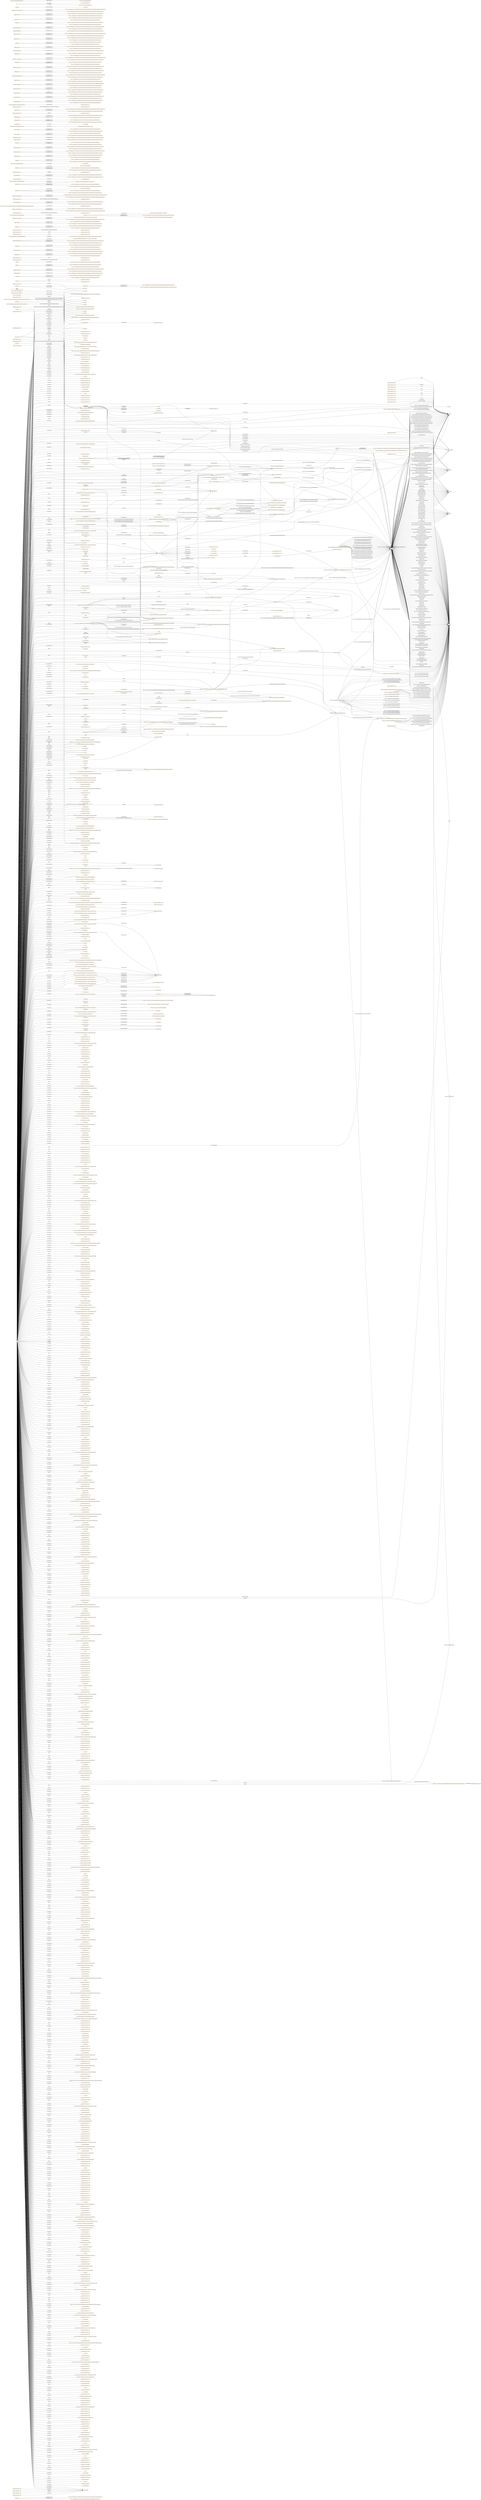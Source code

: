 digraph ar2dtool_diagram { 
rankdir=LR;
size="1501"
node [shape = rectangle, color="orange"]; "s4bldg:Outlet" "69ec9e9f:19600a20c90:-7fd6" "69ec9e9f:19600a20c90:-7dbc" "69ec9e9f:19600a20c90:-7fc2" "s4bldg:Tank" "http://energy.linkeddata.es/em-kpi/ontology#EnergyDemandForecast" "s4bldg:Sensor" "s4bldg:FlowTerminal" "69ec9e9f:19600a20c90:-7e99" ":StartStopState" "https://w3id.org/respond#Icon" ":Navigation" "s4bldg:ElectricGenerator" "https://w3id.org/seas/Building" ":ToggleCommand" "s4bldg:Coil" "http://www.w3.org/2003/01/geo/wgs84_pos#Point" "69ec9e9f:19600a20c90:-7f6d" ":Command" ":Appliance" "69ec9e9f:19600a20c90:-7fe3" "s4bldg:BuildingSpace" ":SensingFunction" ":MotionState" "http://identifiers.org/mamo/Variable" "saref:Property" "69ec9e9f:19600a20c90:-7bbf" ":Severity" "69ec9e9f:19600a20c90:-7f5e" "69ec9e9f:19600a20c90:-7f76" "http://energy.linkeddata.es/em-kpi/ontology#EnergyProduction" "69ec9e9f:19600a20c90:-7c03" ":SocialUnit" "https://sargon-n5geh.netlify.app/ontology/1.0/classes/Voltage" "s4bldg:Humidifier" "s4bldg:VibrationIsolator" ":MultiLevelState" "69ec9e9f:19600a20c90:-7fb6" "https://w3id.org/seas/BuildingStorey" ":EventSeverity" "https://www.auto.tuwien.ac.at/downloads/thinkhome/ontology/gbBuildingOntology.owl#BuildingParameter" "69ec9e9f:19600a20c90:-7fa2" "s4bldg:Engine" "https://www.auto.tuwien.ac.at/downloads/thinkhome/ontology/gbBuildingOntology.owl#BuildingStorey" "s4bldg:AirToAirHeatRecovery" ":Task" ":OpenCloseFunction" ":StartCommand" "69ec9e9f:19600a20c90:-7f28" "http://energy.linkeddata.es/em-kpi/ontology#FeedInTariff" "69ec9e9f:19600a20c90:-7c17" ":Price" ":Power" ":TravelTime" ":StartStopFunction" "69ec9e9f:19600a20c90:-7f96" "69ec9e9f:19600a20c90:-7f8b" "http://energy.linkeddata.es/em-kpi/ontology#IndoorComfort" ":Passage" "69ec9e9f:19600a20c90:-7fb3" ":Space" ":RoleInContext" ":OnCommand" ":EventImpact" "69ec9e9f:19600a20c90:-7fbf" "69ec9e9f:19600a20c90:-7bf5" ":Route" "69ec9e9f:19600a20c90:-7fdb" "s4bldg:Burner" "https://www.auto.tuwien.ac.at/downloads/thinkhome/ontology/gbBuildingOntology.owl#EquipmentParameter" "s4bldg:Condenser" "s4bldg:EnergyConversionDevice" "s4bldg:Fan" "http://energy.linkeddata.es/em-kpi/ontology#BuildingType" "69ec9e9f:19600a20c90:-7ffc" "https://www.auto.tuwien.ac.at/downloads/thinkhome/ontology/gbBuildingOntology.owl#Volume" "69ec9e9f:19600a20c90:-7fee" "69ec9e9f:19600a20c90:-7f3c" "69ec9e9f:19600a20c90:-7f46" "http://xmlns.com/foaf/0.1/Person" "s4bldg:ElectricFlowStorageDevice" "http://energy.linkeddata.es/em-kpi/ontology#KPIEvaluatedObject" ":Property" ":SetAbsoluteLevelCommand" "http://energy.linkeddata.es/em-kpi/ontology#OperationalKPI" "http://energy.linkeddata.es/em-kpi/ontology#KPICalculationComponent" "https://w3id.org/respond#Gateway" "https://www.auto.tuwien.ac.at/downloads/thinkhome/ontology/EnergyResourceOntology.owl#EnergyGain" "http://purl.org/ontology/olo/core#Slot" "69ec9e9f:19600a20c90:-7fe8" "http://energy.linkeddata.es/em-kpi/ontology#WeatherForecast" "https://www.auto.tuwien.ac.at/downloads/thinkhome/ontology/EnergyResourceOntology.owl#EnergyProducerFacility" "http://energy.linkeddata.es/em-kpi/ontology#Assumption" "69ec9e9f:19600a20c90:-7bfe" "https://smartdatamodels.org/dataModel.Transportation/EVChargingStation" "s4bldg:TransportElement" ":Profile" ":DisplayScreen" "https://sargon-n5geh.netlify.app/ontology/1.0/classes/Fan" "http://energy.linkeddata.es/em-kpi/ontology#EnergyStorage" ":PersonAbility" "http://www.owl-ontologies.com/EPC4EU#Certifier" ":Service" "69ec9e9f:19600a20c90:-7ff5" "69ec9e9f:19600a20c90:-7f7f" ":State" "https://sargon-n5geh.netlify.app/ontology/1.0/classes/Current" "69ec9e9f:19600a20c90:-7f82" "s4bldg:FireSuppressionTerminal" "s4bldg:Lamp" "saref:Actuator" "http://www.ontologydesignpatterns.org/ont/dul/DUL.owl#PhysicalObject" "https://sargon-n5geh.netlify.app/ontology/1.0/classes/Pump" ":AlertingDevice" ":Impact" ":HorizontalMovingPavement" "69ec9e9f:19600a20c90:-7ba9" "http://energy.linkeddata.es/em-kpi/ontology#ExtWall" "https://smartdatamodels.org/dataModel.Energy/ACMeausrement" "http://www.w3.org/2006/time#Instant" "s4bldg:ShadingDevice" "https://sargon-n5geh.netlify.app/ontology/1.0/classes/Energy_conversion_device" ":Sensor" "http://energy.linkeddata.es/em-kpi/ontology#District" "69ec9e9f:19600a20c90:-7fcc" "69ec9e9f:19600a20c90:-7f9f" "https://www.auto.tuwien.ac.at/downloads/thinkhome/ontology/EnergyResourceOntology.owl#EnergyParameter" ":NotifyCommand" ":GraphBasedRoute" "https://www.auto.tuwien.ac.at/downloads/thinkhome/ontology/EnergyResourceOntology.owl#EnergyDemand" "https://w3id.org/bot#Space" "http://energy.linkeddata.es/em-kpi/ontology#EnergySupplyFromStorage" "https://sargon-n5geh.netlify.app/ontology/1.0/classes/State_of_charge" "https://sargon-n5geh.netlify.app/ontology/1.0/classes/Flow" "http://energy.linkeddata.es/em-kpi/ontology#WindDirection" "https://w3id.org/respond#Boiler" "https://www.auto.tuwien.ac.at/downloads/thinkhome/ontology/EnergyResourceOntology.owl#BuildingThing" "http://energy.linkeddata.es/em-kpi/ontology#Stakeholder" ":PointOfInterest" "https://w3id.org/respond#WashingMachine" "s4bldg:Filter" "69ec9e9f:19600a20c90:-7f2e" "69ec9e9f:19600a20c90:-7edc" ":HandheldDevice" "s4bldg:TubeBundle" ":Telephone" "s4bldg:FlowInstrument" "https://w3id.org/seas/Room" ":LevelControlFunction" ":Group" "https://sargon-n5geh.netlify.app/ontology/1.0/classes/Zone" "http://energy.linkeddata.es/em-kpi/ontology#EnergyProductionForecast" ":Device" "69ec9e9f:19600a20c90:-7f52" ":ActuatingFunction" "s4bldg:SwitchingDevice" "69ec9e9f:19600a20c90:-7f1f" ":Quality" ":SetRelativeLevelCommand" "https://w3id.org/seas/BuildingSpace" "https://www.auto.tuwien.ac.at/downloads/thinkhome/ontology/gbBuildingOntology.owl#Area" "http://energy.linkeddata.es/em-kpi/ontology#EnergySupplyFromExternalGrid" ":FitnessStatus" "s4bldg:Chiller" "69ec9e9f:19600a20c90:-7f4f" "http://energy.linkeddata.es/em-kpi/ontology#PowerEquipment" "s4bldg:FlowController" "http://purl.oclc.org/NET/ssnx/ssn#FeatureOfInterest" "s4bldg:FlowTreatmentDevice" ":Temperature" "69ec9e9f:19600a20c90:-7ee2" "69ec9e9f:19600a20c90:-7f73" ":ActivityImpact" "http://energy.linkeddata.es/em-kpi/ontology#Pump" "69ec9e9f:19600a20c90:-7b96" "http://energy.linkeddata.es/em-kpi/ontology#Fan" "http://energy.linkeddata.es/em-kpi/ontology#EquipmentType" "http://energy.linkeddata.es/em-kpi/ontology#TacticalKPI" "69ec9e9f:19600a20c90:-7c23" "http://www.w3.org/ns/sosa/ObservableProperty" ":Event" "http://energy.linkeddata.es/em-kpi/ontology#PhotovoltaicGeneratingUnit" "69ec9e9f:19600a20c90:-7f6a" "https://www.auto.tuwien.ac.at/downloads/thinkhome/ontology/ProcessOntology.owl#OccupancyParameter" "https://www.auto.tuwien.ac.at/downloads/thinkhome/ontology/EnergyResourceOntology.owl#EnergyTariff" ":NavigationalState" "https://www.auto.tuwien.ac.at/downloads/thinkhome/ontology/EnergyResourceOntology.owl#Appliance" "http://energy.linkeddata.es/em-kpi/ontology#PhotovoltaicType" ":GetSensingDataCommand" ":Parameter" ":BuildingRelated" "s4bldg:CoolingTower" "69ec9e9f:19600a20c90:-7f87" "https://sargon-n5geh.netlify.app/ontology/1.0/classes/Channel" ":DeviationState" "http://energy.linkeddata.es/em-kpi/ontology#KPICalculation" "69ec9e9f:19600a20c90:-7f79" ":WashingMachine" "http://purl.oclc.org/NET/ssnx/ssn#ObservationValue" "s4bldg:CooledBeam" "https://www.auto.tuwien.ac.at/downloads/thinkhome/ontology/EnergyResourceOntology.owl#Room" ":VerticalMovingPavement" "https://www.auto.tuwien.ac.at/downloads/thinkhome/ontology/gbBuildingOntology.owl#U-value" ":RouteElement" "69ec9e9f:19600a20c90:-7ee7" ":EventFunction" "http://energy.linkeddata.es/em-kpi/ontology#EnergySupplyFromSiteProduction" "69ec9e9f:19600a20c90:-7e74" "http://www.w3.org/ns/sosa/Observation" "69ec9e9f:19600a20c90:-7f39" ":Light" ":Intensity" "http://identifiers.org/mamo/Dependent_variable" ":Activity" "https://www.auto.tuwien.ac.at/downloads/thinkhome/ontology/EnergyResourceOntology.owl#EnergyType" ":VerticalPassage" ":MeteringFunction" "http://energy.linkeddata.es/em-kpi/ontology#DatumSource" "69ec9e9f:19600a20c90:-7faf" "https://www.auto.tuwien.ac.at/downloads/thinkhome/ontology/gbBuildingOntology.owl#Weather" "69ec9e9f:19600a20c90:-7f22" ":OnOffFunction" ":OpenCommand" "https://www.auto.tuwien.ac.at/downloads/thinkhome/ontology/gbBuildingOntology.owl#Schedule" "69ec9e9f:19600a20c90:-7fdf" "69ec9e9f:19600a20c90:-7c72" ":Ability" "s4bldg:Evaporator" "69ec9e9f:19600a20c90:-7b9d" "http://energy.linkeddata.es/em-kpi/ontology#OccupantBehavior" "69ec9e9f:19600a20c90:-7f36" "s4bldg:SpaceHeater" "69ec9e9f:19600a20c90:-7c4b" "69ec9e9f:19600a20c90:-7fd2" "s4bldg:Interceptor" "s4bldg:Boiler" ":Measurement" "http://energy.linkeddata.es/em-kpi/ontology#PowerSystemResource" ":LightSwitch" "https://w3id.org/seas/Property" "69ec9e9f:19600a20c90:-7fa8" "http://energy.linkeddata.es/em-kpi/ontology#BuildingEquipment" "69ec9e9f:19600a20c90:-7f65" "http://energy.linkeddata.es/em-kpi/ontology#KPI" "schema:Event" "http://energy.linkeddata.es/em-kpi/ontology#PowerDeliveryUnit" "http://www.owl-ontologies.com/EPC4EU#Certificate" "69ec9e9f:19600a20c90:-7f57" "https://sargon-n5geh.netlify.app/ontology/1.0/classes/Room" "69ec9e9f:19600a20c90:-7f43" "69ec9e9f:19600a20c90:-7ecc" "69ec9e9f:19600a20c90:-7fa5" "https://sargon-n5geh.netlify.app/ontology/1.0/classes/Floor" "https://www.auto.tuwien.ac.at/downloads/thinkhome/ontology/EnergyResourceOntology.owl#EnergyCost" ":Time" "s4bldg:Actuator" "s4bldg:HeatExchanger" "69ec9e9f:19600a20c90:-7ba1" "69ec9e9f:19600a20c90:-7f7c" "http://energy.linkeddata.es/em-kpi/ontology#GeneratingUnit" "s4bldg:ProtectiveDevice" "https://sargon-n5geh.netlify.app/ontology/1.0/classes/Tap_position" "69ec9e9f:19600a20c90:-7fc9" "http://identifiers.org/mamo/Independent_variable" "69ec9e9f:19600a20c90:-7f03" "https://www.auto.tuwien.ac.at/downloads/thinkhome/ontology/EnergyResourceOntology.owl#EnergySupply" "s4bldg:MedicalDevice" "https://www.auto.tuwien.ac.at/downloads/thinkhome/ontology/gbBuildingOntology.owl#Zone" "http://energy.linkeddata.es/em-kpi/ontology#WindSpeed" "s4bldg:EvaporativeCooler" "s4bldg:ElectricAppliance" "s4bldg:Building" "saref:UnitOfMeasure" "http://www.w3.org/2006/time#TemporalEntity" "69ec9e9f:19600a20c90:-7ba7" "http://www.w3.org/2006/time#Interval" "s4bldg:DuctSilencer" "https://w3id.org/seas/FeatureOfInterest" "s4bldg:CommunicationAppliance" "s4bldg:Controller" "https://www.auto.tuwien.ac.at/downloads/thinkhome/ontology/EnergyResourceOntology.owl#EnergyCostTariff" "https://www.auto.tuwien.ac.at/downloads/thinkhome/ontology/gbBuildingOntology.owl#BuildingElement" "s4bldg:ElectricTimeControl" "69ec9e9f:19600a20c90:-7fc6" ":GetMeterHistoryCommand" "69ec9e9f:19600a20c90:-7feb" ":StepDownCommand" "https://www.auto.tuwien.ac.at/downloads/thinkhome/ontology/EnergyResourceOntology.owl#Equipment" "s4bldg:Damper" "https://www.auto.tuwien.ac.at/downloads/thinkhome/ontology/EnergyResourceOntology.owl#EnergyFacility" "saref:Measurement" ":Actuator" "69ec9e9f:19600a20c90:-7c77" ":GetMeterDataCommand" "69ec9e9f:19600a20c90:-7f2b" "69ec9e9f:19600a20c90:-7f9a" ":ActivityStatus" "http://energy.linkeddata.es/em-kpi/ontology#KPIValue" "http://energy.linkeddata.es/em-kpi/ontology#StoringUnit" "https://www.auto.tuwien.ac.at/downloads/thinkhome/ontology/WeatherOntology.owl#Wind" "http://www.owl-ontologies.com/EPC4EU#EnergyConversionSystem" "http://www.wurvoc.org/vocabularies/om-1.8/Unit_of_measure" ":OpenCloseState" "https://www.auto.tuwien.ac.at/downloads/thinkhome/ontology/EnergyResourceOntology.owl#EnergyConsumerFacility" "s4bldg:UnitaryControlElement" "http://energy.linkeddata.es/em-kpi/ontology#Occupant" "69ec9e9f:19600a20c90:-7ff2" "http://energy.linkeddata.es/em-kpi/ontology#PerformanceGoal" "69ec9e9f:19600a20c90:-7f5a" ":Meter" "s4bldg:Compressor" "s4bldg:FlowMovingDevice" "http://identifiers.org/mamo/Mathematical_model" "69ec9e9f:19600a20c90:-7c0a" "69ec9e9f:19600a20c90:-7c84" "69ec9e9f:19600a20c90:-7f3f" ":HorizontalPassage" "s4bldg:Transformer" "http://purl.org/ontology/olo/core#OrderedList" ":OnOffState" "http://purl.oclc.org/NET/ssnx/ssn#Observation" "http://www.w3.org/ns/sosa/Sensor" "s4bldg:Valve" "s4bldg:ElectricMotor" ":AvailabilityStatus" "http://energy.linkeddata.es/em-kpi/ontology#Roof" "69ec9e9f:19600a20c90:-7c6a" "69ec9e9f:19600a20c90:-7ff8" "69ec9e9f:19600a20c90:-7ede" "https://sargon-n5geh.netlify.app/ontology/1.0/classes/Air_to_air_heat_recovery" "https://w3id.org/bot#Zone" "s4bldg:SanitaryTerminal" "https://www.auto.tuwien.ac.at/downloads/thinkhome/ontology/EnergyResourceOntology.owl#Floor" ":Smoke" "s4bldg:FlowStorageDevice" ":GetCurrentMeterValueCommand" "69ec9e9f:19600a20c90:-7f4c" ":Function" "69ec9e9f:19600a20c90:-7c26" "69ec9e9f:19600a20c90:-7f92" ":Switch" ":ActivitySeverity" "dcterms:Location" ":Commodity" "s4bldg:Pump" "http://purl.oclc.org/NET/ssnx/ssn#Property" "http://energy.linkeddata.es/em-kpi/ontology#ExtWindow" "69ec9e9f:19600a20c90:-7bb4" ":RoutePoint" ":CloseCommand" "69ec9e9f:19600a20c90:-7c7e" "s4bldg:PhysicalObject" ":SwitchOnService" "s4bldg:AudioVisualAppliance" "69ec9e9f:19600a20c90:-7fbb" "s4bldg:Alarm" "s4bldg:FlowMeter" ":Role" ":StepUpCommand" "http://energy.linkeddata.es/em-kpi/ontology#Equation" ":Device" "69ec9e9f:19600a20c90:-7c33" "https://www.auto.tuwien.ac.at/downloads/thinkhome/ontology/gbBuildingOntology.owl#EnvironmentalParameter" "69ec9e9f:19600a20c90:-7f13" "http://energy.linkeddata.es/em-kpi/ontology#UniversalConstant" "http://energy.linkeddata.es/em-kpi/ontology#EnergyForecast" "https://sargon-n5geh.netlify.app/ontology/1.0/classes/Tenant" "http://purl.org/iot/vocab/m3-lite#Power" ":StopCommand" "http://energy.linkeddata.es/em-kpi/ontology#EnergyConsumer" "69ec9e9f:19600a20c90:-7c9f" "s4bldg:SolarDevice" "s4bldg:ProtectiveDeviceTrippingUnit" "https://www.auto.tuwien.ac.at/downloads/thinkhome/ontology/gbBuildingOntology.owl#Building" "69ec9e9f:19600a20c90:-7fcf" "http://www.owl-ontologies.com/EPC4EU#EnergySystem" "http://energy.linkeddata.es/em-kpi/ontology#EquipmentContainer" "http://energy.linkeddata.es/em-kpi/ontology#StrategicKPI" ":Description" ":OffCommand" "https://sargon-n5geh.netlify.app/ontology/1.0/classes/Volume" "owl:Thing" "https://w3id.org/respond#Lamp" "saref:Device" "69ec9e9f:19600a20c90:-7f33" ; /*classes style*/
	"https://sargon-n5geh.netlify.app/ontology/1.0/object_properties/located_at" -> "owl:topObjectProperty" [ label = "rdfs:subPropertyOf" ];
	"https://www.auto.tuwien.ac.at/downloads/thinkhome/ontology/EnergyResourceOntology.owl#EnergyFacility" -> "69ec9e9f:19600a20c90:-7ba9" [ label = "owl:equivalentClass" ];
	"https://w3id.org/respond#WashingMachine" -> ":WashingMachine" [ label = "owl:equivalentClass" ];
	"s4bldg:SolarDevice" -> "http://www.buildingsmart-tech.org/ifc/IFC4/Add1/html/schema/ifcelectricaldomain/pset/pset_solardevicetypecommon.htm" [ label = "prov:hadPrimarySource" ];
	"s4bldg:SolarDevice" -> "http://www.buildingsmart-tech.org/ifc/IFC4/Add1/html/schema/ifcelectricaldomain/lexical/ifcsolardevicetypeenum.htm" [ label = "prov:hadPrimarySource" ];
	"https://sargon-n5geh.netlify.app/ontology/1.0/data_properties/reactive_power" -> "owl:topDataProperty" [ label = "rdfs:subPropertyOf" ];
	"https://w3id.org/bot#Space" -> ":Space" [ label = "owl:equivalentClass" ];
	"s4bldg:Building" -> "http://www.buildingsmart-tech.org/ifc/IFC4/Add1/html/schema/ifcproductextension/lexical/ifcbuilding.htm" [ label = "prov:hadPrimarySource" ];
	"s4bldg:Building" -> "https://w3id.org/ifc/IFC4_ADD1#IfcBuilding" [ label = "rdfs:seeAlso" ];
	"s4bldg:Building" -> "https://www.auto.tuwien.ac.at/downloads/thinkhome/ontology/gbBuildingOntology.owl#Building" [ label = "owl:equivalentClass" ];
	"s4bldg:Building" -> "https://w3id.org/seas/Building" [ label = "owl:equivalentClass" ];
	"s4bldg:SanitaryTerminal" -> "http://www.buildingsmart-tech.org/ifc/IFC4/Add1/html/schema/ifcplumbingfireprotectiondomain/pset/pset_sanitaryterminaltypecommon.htm" [ label = "prov:hadPrimarySource" ];
	"s4bldg:SanitaryTerminal" -> "http://www.buildingsmart-tech.org/ifc/IFC4/Add1/html/schema/ifcplumbingfireprotectiondomain/lexical/ifcsanitaryterminal.htm" [ label = "prov:hadPrimarySource" ];
	"https://sargon-n5geh.netlify.app/ontology/1.0/data_properties/max_reactive_power" -> "owl:topDataProperty" [ label = "rdfs:subPropertyOf" ];
	"s4bldg:Filter" -> "http://www.buildingsmart-tech.org/ifc/IFC4/Add1/html/schema/ifchvacdomain/lexical/ifcfilter.htm" [ label = "prov:hadPrimarySource" ];
	"s4bldg:Filter" -> "http://www.buildingsmart-tech.org/ifc/IFC4/Add1/html/schema/ifchvacdomain/pset/pset_filtertypecommon.htm" [ label = "prov:hadPrimarySource" ];
	"https://sargon-n5geh.netlify.app/ontology/1.0/data_properties/accuracy" -> "owl:topDataProperty" [ label = "rdfs:subPropertyOf" ];
	"https://sargon-n5geh.netlify.app/ontology/1.0/data_properties/tap_position" -> "owl:topDataProperty" [ label = "rdfs:subPropertyOf" ];
	":StartCommand" -> ":StopCommand" [ label = "owl:disjointWith" ];
	"s4bldg:FlowTreatmentDevice" -> "http://www.buildingsmart-tech.org/ifc/IFC4/Add1/html/schema/ifcsharedbldgserviceelements/lexical/ifcflowtreatmentdevice.htm" [ label = "prov:hadPrimarySource" ];
	"saref:isMeasuredIn" -> ":isMeasuredIn" [ label = "owl:equivalentProperty" ];
	"s4bldg:FlowMovingDevice" -> "http://www.buildingsmart-tech.org/ifc/IFC4/Add1/html/schema/ifcsharedbldgserviceelements/lexical/ifcflowmovingdevice.htm" [ label = "prov:hadPrimarySource" ];
	"saref:hasValue" -> ":hasValue" [ label = "owl:equivalentProperty" ];
	"saref:hasValue" -> ":hasValue" [ label = "owl:equivalentProperty" ];
	"s4bldg:contains" -> "https://www.auto.tuwien.ac.at/downloads/thinkhome/ontology/EnergyResourceOntology.owl#contains" [ label = "owl:equivalentProperty" ];
	"http://purl.org/iot/vocab/m3-lite#Power" -> ":Power" [ label = "owl:equivalentClass" ];
	"s4bldg:Sensor" -> "http://www.buildingsmart-tech.org/ifc/IFC4/Add1/html/schema/ifcbuildingcontrolsdomain/pset/pset_sensortypecommon.htm" [ label = "prov:hadPrimarySource" ];
	"s4bldg:Sensor" -> "http://www.buildingsmart-tech.org/ifc/IFC4/Add1/html/schema/ifcbuildingcontrolsdomain/lexical/ifcsensor.htm" [ label = "prov:hadPrimarySource" ];
	"s4bldg:SpaceHeater" -> "http://www.buildingsmart-tech.org/ifc/IFC4/Add1/html/schema/ifchvacdomain/pset/pset_spaceheatertypecommon.htm" [ label = "prov:hadPrimarySource" ];
	"s4bldg:SpaceHeater" -> "http://www.buildingsmart-tech.org/ifc/IFC4/Add1/html/schema/ifchvacdomain/lexical/ifcspaceheater.htm" [ label = "prov:hadPrimarySource" ];
	"s4bldg:AirToAirHeatRecovery" -> "http://www.buildingsmart-tech.org/ifc/IFC4/Add1/html/schema/ifchvacdomain/pset/pset_airtoairheatrecoverytypecommon.htm" [ label = "prov:hadPrimarySource" ];
	"s4bldg:AirToAirHeatRecovery" -> "https://sargon-n5geh.netlify.app/ontology/1.0/classes/Air_to_air_heat_recovery" [ label = "owl:equivalentClass" ];
	"s4bldg:AirToAirHeatRecovery" -> "http://www.buildingsmart-tech.org/ifc/IFC4/Add1/html/schema/ifchvacdomain/lexical/ifcairtoairheatrecovery.htm" [ label = "prov:hadPrimarySource" ];
	"s4bldg:ElectricGenerator" -> "http://www.buildingsmart-tech.org/ifc/IFC4/Add1/html/schema/ifcelectricaldomain/pset/pset_electricgeneratortypecommon.htm" [ label = "prov:hadPrimarySource" ];
	"s4bldg:ElectricGenerator" -> "http://www.buildingsmart-tech.org/ifc/IFC4/Add1/html/schema/ifcelectricaldomain/lexical/ifcelectricgenerator.htm" [ label = "prov:hadPrimarySource" ];
	"s4bldg:ProtectiveDevice" -> "http://www.buildingsmart-tech.org/ifc/IFC4/Add1/html/schema/ifcelectricaldomain/pset/pset_protectivedevicetypecommon.htm" [ label = "prov:hadPrimarySource" ];
	"s4bldg:ProtectiveDevice" -> "http://www.buildingsmart-tech.org/ifc/IFC4/Add1/html/schema/ifcelectricaldomain/lexical/ifcprotectivedevice.htm" [ label = "prov:hadPrimarySource" ];
	"schema:address" -> "https://sargon-n5geh.netlify.app/ontology/1.0/data_properties/address" [ label = "owl:equivalentProperty" ];
	"s4bldg:Condenser" -> "http://www.buildingsmart-tech.org/ifc/IFC4/Add1/html/schema/ifchvacdomain/lexical/ifccondenser.htm" [ label = "prov:hadPrimarySource" ];
	"s4bldg:Condenser" -> "http://www.buildingsmart-tech.org/ifc/IFC4/Add1/html/schema/ifchvacdomain/pset/pset_condensertypecommon.htm" [ label = "prov:hadPrimarySource" ];
	"http://www.ontologydesignpatterns.org/ont/dul/DUL.owl#hasLocation" -> "http://www.w3.org/2003/01/geo/wgs84_pos#location" [ label = "owl:equivalentProperty" ];
	"https://www.auto.tuwien.ac.at/downloads/thinkhome/ontology/EnergyResourceOntology.owl#Equipment" -> "69ec9e9f:19600a20c90:-7b96" [ label = "owl:equivalentClass" ];
	":Device" -> ":Device" [ label = "owl:equivalentClass" ];
	"s4bldg:Pump" -> "http://www.buildingsmart-tech.org/ifc/IFC4/Add1/html/schema/ifchvacdomain/lexical/ifcpump.htm" [ label = "prov:hadPrimarySource" ];
	"s4bldg:Pump" -> "https://sargon-n5geh.netlify.app/ontology/1.0/classes/Pump" [ label = "owl:equivalentClass" ];
	"s4bldg:Pump" -> "http://www.buildingsmart-tech.org/ifc/IFC4/Add1/html/schema/ifchvacdomain/pset/pset_pumptypecommon.htm" [ label = "prov:hadPrimarySource" ];
	"s4bldg:CooledBeam" -> "http://www.buildingsmart-tech.org/ifc/IFC4/Add1/html/schema/ifchvacdomain/lexical/ifccooledbeam.htm" [ label = "prov:hadPrimarySource" ];
	"s4bldg:CooledBeam" -> "http://www.buildingsmart-tech.org/ifc/IFC4/Add1/html/schema/ifchvacdomain/pset/pset_cooledbeamtypecommon.htm" [ label = "prov:hadPrimarySource" ];
	":adjacentTo" -> ":connectedTo" [ label = "owl:propertyDisjointWith" ];
	"https://sargon-n5geh.netlify.app/ontology/1.0/object_properties/located_in" -> ":locatedIn" [ label = "owl:equivalentProperty" ];
	"s4bldg:Valve" -> "http://www.buildingsmart-tech.org/ifc/IFC4/Add1/html/schema/ifchvacdomain/pset/pset_valvetypecommon.htm" [ label = "prov:hadPrimarySource" ];
	"s4bldg:Valve" -> "http://www.buildingsmart-tech.org/ifc/IFC4/Add1/html/schema/ifchvacdomain/lexical/ifcvalve.htm" [ label = "prov:hadPrimarySource" ];
	"s4bldg:Chiller" -> "http://www.buildingsmart-tech.org/ifc/IFC4/Add1/html/schema/ifchvacdomain/lexical/ifcchiller.htm" [ label = "prov:hadPrimarySource" ];
	"s4bldg:Chiller" -> "http://www.buildingsmart-tech.org/ifc/IFC4/Add1/html/schema/ifchvacdomain/pset/pset_chillertypecommon.htm" [ label = "prov:hadPrimarySource" ];
	"http://www.w3.org/ns/sosa/Sensor" -> "s4bldg:Sensor" [ label = "owl:equivalentClass" ];
	"http://www.ontologydesignpatterns.org/ont/dul/DUL.owl#hasValue" -> "saref:hasValue" [ label = "owl:equivalentProperty" ];
	"https://www.auto.tuwien.ac.at/downloads/thinkhome/ontology/EnergyResourceOntology.owl#EnergyProducerFacility" -> "69ec9e9f:19600a20c90:-7b9d" [ label = "owl:equivalentClass" ];
	"http://energy.linkeddata.es/em-kpi/ontology#GeneratingUnit" -> "69ec9e9f:19600a20c90:-7f03" [ label = "owl:equivalentClass" ];
	"https://w3id.org/bot#Zone" -> "https://www.auto.tuwien.ac.at/downloads/thinkhome/ontology/gbBuildingOntology.owl#Zone" [ label = "owl:equivalentClass" ];
	"http://energy.linkeddata.es/em-kpi/ontology#StoringUnit" -> "69ec9e9f:19600a20c90:-7ecc" [ label = "owl:equivalentClass" ];
	":StepDownCommand" -> ":StepUpCommand" [ label = "owl:disjointWith" ];
	"s4bldg:ElectricTimeControl" -> "http://www.buildingsmart-tech.org/ifc/IFC4/Add1/html/schema/ifcelectricaldomain/pset/pset_electrictimecontroltypecommon.htm" [ label = "prov:hadPrimarySource" ];
	"s4bldg:ElectricTimeControl" -> "http://www.buildingsmart-tech.org/ifc/IFC4/Add1/html/schema/ifcelectricaldomain/lexical/ifcelectrictimecontrol.htm" [ label = "prov:hadPrimarySource" ];
	"https://sargon-n5geh.netlify.app/ontology/1.0/data_properties/sample_rate" -> "owl:topDataProperty" [ label = "rdfs:subPropertyOf" ];
	"s4bldg:Burner" -> "http://www.buildingsmart-tech.org/ifc/IFC4/Add1/html/schema/ifchvacdomain/pset/pset_burnertypecommon.htm" [ label = "prov:hadPrimarySource" ];
	"s4bldg:Burner" -> "http://www.buildingsmart-tech.org/ifc/IFC4/Add1/html/schema/ifchvacdomain/lexical/ifcburner.htm" [ label = "prov:hadPrimarySource" ];
	"http://energy.linkeddata.es/em-kpi/ontology#EnergyConsumer" -> "69ec9e9f:19600a20c90:-7f13" [ label = "owl:equivalentClass" ];
	"https://sargon-n5geh.netlify.app/ontology/1.0/object_properties/name" -> "owl:topObjectProperty" [ label = "rdfs:subPropertyOf" ];
	"s4bldg:Humidifier" -> "http://www.buildingsmart-tech.org/ifc/IFC4/Add1/html/schema/ifchvacdomain/pset/pset_humidifiertypecommon.htm" [ label = "prov:hadPrimarySource" ];
	"s4bldg:Humidifier" -> "http://www.buildingsmart-tech.org/ifc/IFC4/Add1/html/schema/ifchvacdomain/lexical/ifchumidifier.htm" [ label = "prov:hadPrimarySource" ];
	":Property" -> "https://w3id.org/seas/Property" [ label = "owl:equivalentClass" ];
	"http://energy.linkeddata.es/em-kpi/ontology#PowerDeliveryUnit" -> "69ec9e9f:19600a20c90:-7ee7" [ label = "owl:equivalentClass" ];
	"s4bldg:CommunicationAppliance" -> "http://www.buildingsmart-tech.org/ifc/IFC4/Add1/html/schema/ifcelectricaldomain/pset/pset_communicationsappliancetypecommon.htm" [ label = "prov:hadPrimarySource" ];
	"s4bldg:CommunicationAppliance" -> "http://www.buildingsmart-tech.org/ifc/IFC4/Add1/html/schema/ifcelectricaldomain/lexical/ifccommunicationsappliance.htm" [ label = "prov:hadPrimarySource" ];
	"s4bldg:Transformer" -> "http://www.buildingsmart-tech.org/ifc/IFC4/Add1/html/schema/ifcelectricaldomain/pset/pset_transformertypecommon.htm" [ label = "prov:hadPrimarySource" ];
	"s4bldg:Transformer" -> "http://www.buildingsmart-tech.org/ifc/IFC4/Add1/html/schema/ifcelectricaldomain/lexical/ifctransformer.htm" [ label = "prov:hadPrimarySource" ];
	"http://energy.linkeddata.es/em-kpi/ontology#PowerSystemResource" -> "69ec9e9f:19600a20c90:-7ede" [ label = "owl:equivalentClass" ];
	"http://www.w3.org/ns/sosa/hasSimpleResult" -> "http://www.w3.org/ns/sosa/Observation" [ label = "schema:domainIncludes" ];
	"s4bldg:FlowStorageDevice" -> "http://www.buildingsmart-tech.org/ifc/IFC4/Add1/html/schema/ifcsharedbldgserviceelements/lexical/ifcflowstoragedevice.htm" [ label = "prov:hadPrimarySource" ];
	"s4bldg:Controller" -> "http://www.buildingsmart-tech.org/ifc/IFC4/Add1/html/schema/ifcbuildingcontrolsdomain/pset/pset_controllertypecommon.htm" [ label = "prov:hadPrimarySource" ];
	"s4bldg:Controller" -> "http://www.buildingsmart-tech.org/ifc/IFC4/Add1/html/schema/ifcbuildingcontrolsdomain/lexical/ifccontroller.htm" [ label = "prov:hadPrimarySource" ];
	":HorizontalPassage" -> ":VerticalPassage" [ label = "owl:disjointWith" ];
	"s4bldg:BuildingSpace" -> "https://w3id.org/seas/BuildingSpace" [ label = "owl:equivalentClass" ];
	"http://purl.oclc.org/NET/ssnx/ssn#isPropertyOf" -> "https://w3id.org/seas/isPropertyOf" [ label = "owl:equivalentProperty" ];
	"saref:Actuator" -> ":Actuator" [ label = "owl:equivalentClass" ];
	"saref:Actuator" -> "s4bldg:Actuator" [ label = "owl:equivalentClass" ];
	"s4bldg:FlowController" -> "http://www.buildingsmart-tech.org/ifc/IFC4/Add1/html/schema/ifcsharedbldgserviceelements/lexical/ifcflowcontroller.htm" [ label = "prov:hadPrimarySource" ];
	"s4bldg:ShadingDevice" -> "http://www.buildingsmart-tech.org/ifc/IFC4/Add1/html/schema/ifcsharedbldgelements/lexical/ifcshadingdevice.htm" [ label = "prov:hadPrimarySource" ];
	"s4bldg:ShadingDevice" -> "http://www.buildingsmart-tech.org/ifc/IFC4/Add1/html/schema/ifcsharedbldgelements/pset/pset_shadingdevicecommon.htm" [ label = "prov:hadPrimarySource" ];
	"http://energy.linkeddata.es/em-kpi/ontology#PowerEquipment" -> "69ec9e9f:19600a20c90:-7ee2" [ label = "owl:equivalentClass" ];
	"https://w3id.org/seas/BuildingStorey" -> "https://www.auto.tuwien.ac.at/downloads/thinkhome/ontology/gbBuildingOntology.owl#BuildingStorey" [ label = "owl:equivalentClass" ];
	"s4bldg:Lamp" -> "https://w3id.org/respond#Lamp" [ label = "owl:equivalentClass" ];
	"s4bldg:Lamp" -> "http://www.buildingsmart-tech.org/ifc/IFC4/Add1/html/schema/ifcelectricaldomain/lexical/ifclamp.htm" [ label = "prov:hadPrimarySource" ];
	"s4bldg:Lamp" -> "http://www.buildingsmart-tech.org/ifc/IFC4/Add1/html/schema/ifcelectricaldomain/pset/pset_lamptypecommon.htm" [ label = "prov:hadPrimarySource" ];
	"https://sargon-n5geh.netlify.app/ontology/1.0/classes/Volume" -> "https://www.auto.tuwien.ac.at/downloads/thinkhome/ontology/gbBuildingOntology.owl#Volume" [ label = "owl:equivalentClass" ];
	"https://sargon-n5geh.netlify.app/ontology/1.0/data_properties/time_stamp" -> "owl:topDataProperty" [ label = "rdfs:subPropertyOf" ];
	"https://sargon-n5geh.netlify.app/ontology/1.0/object_properties/has_channel" -> "owl:topObjectProperty" [ label = "rdfs:subPropertyOf" ];
	"s4bldg:Alarm" -> "http://www.buildingsmart-tech.org/ifc/IFC4/Add1/html/schema/ifcbuildingcontrolsdomain/pset/pset_alarmtypecommon.htm" [ label = "prov:hadPrimarySource" ];
	"s4bldg:Alarm" -> "http://www.buildingsmart-tech.org/ifc/IFC4/Add1/html/schema/ifcbuildingcontrolsdomain/lexical/ifcalarm.htm" [ label = "prov:hadPrimarySource" ];
	"https://sargon-n5geh.netlify.app/ontology/1.0/classes/Zone" -> "https://w3id.org/bot#Zone" [ label = "owl:equivalentClass" ];
	"s4bldg:Outlet" -> "http://www.buildingsmart-tech.org/ifc/IFC4/Add1/html/schema/ifcelectricaldomain/pset/pset_outlettypecommon.htm" [ label = "prov:hadPrimarySource" ];
	"s4bldg:Outlet" -> "http://www.buildingsmart-tech.org/ifc/IFC4/Add1/html/schema/ifcelectricaldomain/lexical/ifcoutlet.htm" [ label = "prov:hadPrimarySource" ];
	"s4bldg:ProtectiveDeviceTrippingUnit" -> "http://www.buildingsmart-tech.org/ifc/IFC4/Add1/html/schema/ifcelectricaldomain/pset/pset_protectivedevicetrippingunittypecommon.htm" [ label = "prov:hadPrimarySource" ];
	"s4bldg:ProtectiveDeviceTrippingUnit" -> "http://www.buildingsmart-tech.org/ifc/IFC4/Add1/html/schema/ifcelectricaldomain/lexical/ifcprotectivedevicetrippingunit.htm" [ label = "prov:hadPrimarySource" ];
	"http://energy.linkeddata.es/em-kpi/ontology#EnergyDemandForecast" -> "http://energy.linkeddata.es/em-kpi/ontology#EnergyProductionForecast" [ label = "owl:disjointWith" ];
	"s4bldg:MedicalDevice" -> "http://www.buildingsmart-tech.org/ifc/IFC4/Add1/html/schema/ifchvacdomain/pset/pset_medicaldevicetypecommon.htm" [ label = "prov:hadPrimarySource" ];
	"s4bldg:MedicalDevice" -> "http://www.buildingsmart-tech.org/ifc/IFC4/Add1/html/schema/ifchvacdomain/lexical/ifcmedicaldevice.htm" [ label = "prov:hadPrimarySource" ];
	"s4bldg:Compressor" -> "http://www.buildingsmart-tech.org/ifc/IFC4/Add1/html/schema/ifchvacdomain/pset/pset_compressortypecommon.htm" [ label = "prov:hadPrimarySource" ];
	"s4bldg:Compressor" -> "http://www.buildingsmart-tech.org/ifc/IFC4/Add1/html/schema/ifchvacdomain/lexical/ifccompressor.htm" [ label = "prov:hadPrimarySource" ];
	":GraphBasedRoute" -> "69ec9e9f:19600a20c90:-7c0a" [ label = "owl:equivalentClass" ];
	"https://sargon-n5geh.netlify.app/ontology/1.0/data_properties/data_provider" -> "https://smartdatamodels.org/dataProvider" [ label = "owl:equivalentProperty" ];
	"http://www.ontologydesignpatterns.org/ont/dul/DUL.owl#PhysicalObject" -> "s4bldg:PhysicalObject" [ label = "owl:equivalentClass" ];
	"http://www.w3.org/ns/sosa/observes" -> "http://www.w3.org/ns/sosa/ObservableProperty" [ label = "schema:rangeIncludes" ];
	"http://www.w3.org/ns/sosa/observes" -> "http://www.w3.org/ns/sosa/Sensor" [ label = "schema:domainIncludes" ];
	"http://purl.oclc.org/NET/ssnx/ssn#Observation" -> "http://www.w3.org/ns/sosa/Observation" [ label = "owl:equivalentClass" ];
	":OffCommand" -> ":OnCommand" [ label = "owl:disjointWith" ];
	"https://sargon-n5geh.netlify.app/ontology/1.0/classes/Floor" -> "https://www.auto.tuwien.ac.at/downloads/thinkhome/ontology/EnergyResourceOntology.owl#Floor" [ label = "owl:equivalentClass" ];
	":DeviationState" -> "69ec9e9f:19600a20c90:-7c23" [ label = "owl:equivalentClass" ];
	"https://w3id.org/seas/Room" -> "https://www.auto.tuwien.ac.at/downloads/thinkhome/ontology/EnergyResourceOntology.owl#Room" [ label = "owl:equivalentClass" ];
	"s4bldg:CoolingTower" -> "http://www.buildingsmart-tech.org/ifc/IFC4/Add1/html/schema/ifchvacdomain/lexical/ifccoolingtower.htm" [ label = "prov:hadPrimarySource" ];
	"s4bldg:CoolingTower" -> "http://www.buildingsmart-tech.org/ifc/IFC4/Add1/html/schema/ifchvacdomain/pset/pset_coolingtowertypecommon.htm" [ label = "prov:hadPrimarySource" ];
	":Appliance" -> "https://www.auto.tuwien.ac.at/downloads/thinkhome/ontology/EnergyResourceOntology.owl#Appliance" [ label = "owl:equivalentClass" ];
	"s4bldg:ElectricAppliance" -> "http://www.buildingsmart-tech.org/ifc/IFC4/Add1/html/schema/ifcelectricaldomain/pset/pset_electricappliancetypecommon.htm" [ label = "prov:hadPrimarySource" ];
	"s4bldg:ElectricAppliance" -> "http://www.buildingsmart-tech.org/ifc/IFC4/Add1/html/schema/ifcelectricaldomain/lexical/ifcelectricappliance.htm" [ label = "prov:hadPrimarySource" ];
	":Navigation" -> "69ec9e9f:19600a20c90:-7c03" [ label = "owl:equivalentClass" ];
	"s4bldg:HeatExchanger" -> "http://www.buildingsmart-tech.org/ifc/IFC4/Add1/html/schema/ifchvacdomain/pset/pset_heatexchangertypecommon.htm" [ label = "prov:hadPrimarySource" ];
	"s4bldg:HeatExchanger" -> "http://www.buildingsmart-tech.org/ifc/IFC4/Add1/html/schema/ifchvacdomain/lexical/ifcheatexchanger.htm" [ label = "prov:hadPrimarySource" ];
	"saref:hasTimestamp" -> ":hasTimestamp" [ label = "owl:equivalentProperty" ];
	"schema:Event" -> ":Event" [ label = "owl:equivalentClass" ];
	"beo:" -> "https://chowlk.linkeddata.es/" [ label = "mod:createdWith" ];
	"beo:" -> "http://www.owl-ontologies.com/beo#/v0.5.0" [ label = "owl:versionIRI" ];
	"http://www.w3.org/ns/sosa/observedProperty" -> "http://www.w3.org/ns/sosa/ObservableProperty" [ label = "schema:rangeIncludes" ];
	"http://www.w3.org/ns/sosa/observedProperty" -> "http://www.w3.org/ns/sosa/Observation" [ label = "schema:domainIncludes" ];
	"http://purl.oclc.org/NET/ssnx/ssn#FeatureOfInterest" -> "https://w3id.org/seas/FeatureOfInterest" [ label = "owl:equivalentClass" ];
	"s4bldg:AudioVisualAppliance" -> "http://www.buildingsmart-tech.org/ifc/IFC4/Add1/html/schema/ifcelectricaldomain/pset/pset_audiovisualappliancetypecommon.htm" [ label = "prov:hadPrimarySource" ];
	"s4bldg:AudioVisualAppliance" -> "http://www.buildingsmart-tech.org/ifc/IFC4/Add1/html/schema/ifcelectricaldomain/lexical/ifcaudiovisualappliance.htm" [ label = "prov:hadPrimarySource" ];
	"s4bldg:FlowInstrument" -> "http://www.buildingsmart-tech.org/ifc/IFC4/Add1/html/schema/ifcbuildingcontrolsdomain/pset/pset_flowinstrumenttypecommon.htm" [ label = "prov:hadPrimarySource" ];
	"s4bldg:FlowInstrument" -> "http://www.buildingsmart-tech.org/ifc/IFC4/Add1/html/schema/ifcbuildingcontrolsdomain/lexical/ifcflowinstrument.htm" [ label = "prov:hadPrimarySource" ];
	"s4bldg:VibrationIsolator" -> "http://www.buildingsmart-tech.org/ifc/IFC4/Add1/html/schema/ifchvacdomain/lexical/ifcvibrationisolator.htm" [ label = "prov:hadPrimarySource" ];
	"s4bldg:VibrationIsolator" -> "http://www.buildingsmart-tech.org/ifc/IFC4/Add1/html/schema/ifchvacdomain/pset/pset_vibrationisolatortypecommon.htm" [ label = "prov:hadPrimarySource" ];
	"dcterms:identifier" -> ":id" [ label = "owl:equivalentProperty" ];
	"https://sargon-n5geh.netlify.app/ontology/1.0/data_properties/active_power" -> "owl:topDataProperty" [ label = "rdfs:subPropertyOf" ];
	"s4bldg:DuctSilencer" -> "http://www.buildingsmart-tech.org/ifc/IFC4/Add1/html/schema/ifchvacdomain/lexical/ifcductsilencer.htm" [ label = "prov:hadPrimarySource" ];
	"s4bldg:DuctSilencer" -> "http://www.buildingsmart-tech.org/ifc/IFC4/Add1/html/schema/ifchvacdomain/pset/pset_ductsilencertypecommon.htm" [ label = "prov:hadPrimarySource" ];
	"s4bldg:Actuator" -> "http://www.buildingsmart-tech.org/ifc/IFC4/Add1/html/schema/ifcbuildingcontrolsdomain/pset/pset_actuatortypecommon.htm" [ label = "prov:hadPrimarySource" ];
	"s4bldg:Actuator" -> "http://www.buildingsmart-tech.org/ifc/IFC4/Add1/html/schema/ifcbuildingcontrolsdomain/lexical/ifcactuator.htm" [ label = "prov:hadPrimarySource" ];
	"s4bldg:Evaporator" -> "http://www.buildingsmart-tech.org/ifc/IFC4/Add1/html/schema/ifchvacdomain/lexical/ifcevaporator.htm" [ label = "prov:hadPrimarySource" ];
	"s4bldg:Evaporator" -> "http://www.buildingsmart-tech.org/ifc/IFC4/Add1/html/schema/ifchvacdomain/pset/pset_evaporatortypecommon.htm" [ label = "prov:hadPrimarySource" ];
	"s4bldg:Coil" -> "http://www.buildingsmart-tech.org/ifc/IFC4/Add1/html/schema/ifchvacdomain/pset/pset_coiltypecommon.htm" [ label = "prov:hadPrimarySource" ];
	"s4bldg:Coil" -> "http://www.buildingsmart-tech.org/ifc/IFC4/Add1/html/schema/ifchvacdomain/lexical/ifccoil.htm" [ label = "prov:hadPrimarySource" ];
	"s4bldg:FireSuppressionTerminal" -> "http://www.buildingsmart-tech.org/ifc/IFC4/Add1/html/schema/ifcplumbingfireprotectiondomain/pset/pset_firesuppressionterminaltypecommon.htm" [ label = "prov:hadPrimarySource" ];
	"s4bldg:FireSuppressionTerminal" -> "http://www.buildingsmart-tech.org/ifc/IFC4/Add1/html/schema/ifcplumbingfireprotectiondomain/lexical/ifcfiresuppressionterminal.htm" [ label = "prov:hadPrimarySource" ];
	"schema:duration" -> ":timeDuration" [ label = "owl:equivalentProperty" ];
	"https://sargon-n5geh.netlify.app/ontology/1.0/data_properties/max_active_power" -> "owl:topDataProperty" [ label = "rdfs:subPropertyOf" ];
	"http://energy.linkeddata.es/em-kpi/ontology#Fan" -> "s4bldg:Fan" [ label = "owl:equivalentClass" ];
	"saref:relatesToProperty" -> ":relatesToProperty" [ label = "owl:equivalentProperty" ];
	"s4bldg:EvaporativeCooler" -> "http://www.buildingsmart-tech.org/ifc/IFC4/Add1/html/schema/ifchvacdomain/lexical/ifcevaporativecooler.htm" [ label = "prov:hadPrimarySource" ];
	"s4bldg:EvaporativeCooler" -> "http://www.buildingsmart-tech.org/ifc/IFC4/Add1/html/schema/ifchvacdomain/pset/pset_evaporativecoolertypecommon.htm" [ label = "prov:hadPrimarySource" ];
	"s4bldg:FlowMeter" -> "http://www.buildingsmart-tech.org/ifc/IFC4/Add1/html/schema/ifchvacdomain/pset/pset_flowmetertypecommon.htm" [ label = "prov:hadPrimarySource" ];
	"s4bldg:FlowMeter" -> "http://www.buildingsmart-tech.org/ifc/IFC4/Add1/html/schema/ifchvacdomain/lexical/ifcflowmeter.htm" [ label = "prov:hadPrimarySource" ];
	"s4bldg:TubeBundle" -> "http://www.buildingsmart-tech.org/ifc/IFC4/Add1/html/schema/ifchvacdomain/pset/pset_tubebundletypecommon.htm" [ label = "prov:hadPrimarySource" ];
	"s4bldg:TubeBundle" -> "http://www.buildingsmart-tech.org/ifc/IFC4/Add1/html/schema/ifchvacdomain/lexical/ifctubebundle.htm" [ label = "prov:hadPrimarySource" ];
	"http://energy.linkeddata.es/em-kpi/ontology#FeedInTariff" -> "https://www.auto.tuwien.ac.at/downloads/thinkhome/ontology/EnergyResourceOntology.owl#EnergyCostTariff" [ label = "owl:disjointWith" ];
	"saref:Measurement" -> "saref:UnitOfMeasure" [ label = "owl:disjointWith" ];
	"saref:Measurement" -> "saref:Property" [ label = "owl:disjointWith" ];
	"saref:Measurement" -> ":Measurement" [ label = "owl:equivalentClass" ];
	":CloseCommand" -> ":OpenCommand" [ label = "owl:disjointWith" ];
	"http://www.w3.org/ns/sosa/madeBySensor" -> "http://www.w3.org/ns/sosa/Sensor" [ label = "schema:rangeIncludes" ];
	"http://www.w3.org/ns/sosa/madeBySensor" -> "http://www.w3.org/ns/sosa/Observation" [ label = "schema:domainIncludes" ];
	"s4bldg:Damper" -> "http://www.buildingsmart-tech.org/ifc/IFC4/Add1/html/schema/ifchvacdomain/pset/pset_dampertypecommon.htm" [ label = "prov:hadPrimarySource" ];
	"s4bldg:Damper" -> "http://www.buildingsmart-tech.org/ifc/IFC4/Add1/html/schema/ifchvacdomain/lexical/ifcdamper.htm" [ label = "prov:hadPrimarySource" ];
	"https://smartdatamodels.org/dataModel.Energy/id" -> ":id" [ label = "owl:equivalentProperty" ];
	":AvailabilityStatus" -> "69ec9e9f:19600a20c90:-7c26" [ label = "owl:equivalentClass" ];
	"s4bldg:TransportElement" -> "http://www.buildingsmart-tech.org/ifc/IFC4/Add1/html/schema/ifcproductextension/pset/pset_transportelementcommon.htm" [ label = "prov:hadPrimarySource" ];
	"s4bldg:TransportElement" -> "http://www.buildingsmart-tech.org/ifc/IFC4/Add1/html/schema/ifcproductextension/lexical/ifctransportelement.htm" [ label = "prov:hadPrimarySource" ];
	"s4bldg:ElectricMotor" -> "http://www.buildingsmart-tech.org/ifc/IFC4/Add1/html/schema/ifcelectricaldomain/pset/pset_electricmotortypecommon.htm" [ label = "prov:hadPrimarySource" ];
	"s4bldg:ElectricMotor" -> "http://www.buildingsmart-tech.org/ifc/IFC4/Add1/html/schema/ifcelectricaldomain/lexical/ifcelectricmotor.htm" [ label = "prov:hadPrimarySource" ];
	":HorizontalMovingPavement" -> ":VerticalMovingPavement" [ label = "owl:disjointWith" ];
	"http://purl.oclc.org/NET/ssnx/ssn#observedProperty" -> "http://www.w3.org/ns/sosa/observedProperty" [ label = "owl:equivalentProperty" ];
	"s4bldg:Fan" -> "http://www.buildingsmart-tech.org/ifc/IFC4/Add1/html/schema/ifchvacdomain/pset/pset_fantypecommon.htm" [ label = "prov:hadPrimarySource" ];
	"s4bldg:Fan" -> "http://www.buildingsmart-tech.org/ifc/IFC4/Add1/html/schema/ifchvacdomain/lexical/ifcfan.htm" [ label = "prov:hadPrimarySource" ];
	"s4bldg:Fan" -> "https://sargon-n5geh.netlify.app/ontology/1.0/classes/Fan" [ label = "owl:equivalentClass" ];
	"s4bldg:Boiler" -> "https://w3id.org/respond#Boiler" [ label = "owl:equivalentClass" ];
	"s4bldg:Boiler" -> "http://www.buildingsmart-tech.org/ifc/IFC4/Add1/html/schema/ifchvacdomain/lexical/ifcboiler.htm" [ label = "prov:hadPrimarySource" ];
	"s4bldg:Boiler" -> "http://www.buildingsmart-tech.org/ifc/IFC4/Add1/html/schema/ifchvacdomain/pset/pset_boilertypecommon.htm" [ label = "prov:hadPrimarySource" ];
	"saref:Property" -> "saref:UnitOfMeasure" [ label = "owl:disjointWith" ];
	"saref:Property" -> "https://w3id.org/seas/Property" [ label = "owl:equivalentClass" ];
	"saref:Property" -> ":Property" [ label = "owl:equivalentClass" ];
	"s4bldg:FlowTerminal" -> "http://www.buildingsmart-tech.org/ifc/IFC4/Add1/html/schema/ifcsharedbldgserviceelements/lexical/ifcflowterminal.htm" [ label = "prov:hadPrimarySource" ];
	"http://energy.linkeddata.es/em-kpi/ontology#Pump" -> "https://sargon-n5geh.netlify.app/ontology/1.0/classes/Pump" [ label = "owl:equivalentClass" ];
	"https://sargon-n5geh.netlify.app/ontology/1.0/data_properties/owner" -> "owl:topDataProperty" [ label = "rdfs:subPropertyOf" ];
	"https://sargon-n5geh.netlify.app/ontology/1.0/data_properties/owner" -> "https://smartdatamodels.org/owner" [ label = "owl:equivalentProperty" ];
	"s4bldg:EnergyConversionDevice" -> "http://www.buildingsmart-tech.org/ifc/IFC4/Add1/html/schema/ifcsharedbldgserviceelements/lexical/ifcenergyconversiondevice.htm" [ label = "prov:hadPrimarySource" ];
	"s4bldg:EnergyConversionDevice" -> "https://sargon-n5geh.netlify.app/ontology/1.0/classes/Energy_conversion_device" [ label = "owl:equivalentClass" ];
	"http://identifiers.org/mamo/Dependent_variable" -> "http://identifiers.org/mamo/Independent_variable" [ label = "owl:disjointWith" ];
	"s4bldg:UnitaryControlElement" -> "http://www.buildingsmart-tech.org/ifc/IFC4/Add1/html/schema/ifcbuildingcontrolsdomain/pset/pset_unitarycontrolelementtypecommon.htm" [ label = "prov:hadPrimarySource" ];
	"s4bldg:UnitaryControlElement" -> "http://www.buildingsmart-tech.org/ifc/IFC4/Add1/html/schema/ifcbuildingcontrolsdomain/lexical/ifcunitarycontrolelement.htm" [ label = "prov:hadPrimarySource" ];
	"saref:Device" -> ":Device" [ label = "owl:equivalentClass" ];
	":endedAtTime" -> ":startedAtTime" [ label = "owl:propertyDisjointWith" ];
	"s4bldg:SwitchingDevice" -> "http://www.buildingsmart-tech.org/ifc/IFC4/Add1/html/schema/ifcelectricaldomain/pset/pset_switchingdevicetypecommon.htm" [ label = "prov:hadPrimarySource" ];
	"s4bldg:SwitchingDevice" -> "http://www.buildingsmart-tech.org/ifc/IFC4/Add1/html/schema/ifcelectricaldomain/lexical/ifcswitchingdevice.htm" [ label = "prov:hadPrimarySource" ];
	"s4bldg:ElectricFlowStorageDevice" -> "http://www.buildingsmart-tech.org/ifc/IFC4/Add1/html/schema/ifcelectricaldomain/lexical/ifcelectricflowstoragedevice.htm" [ label = "prov:hadPrimarySource" ];
	"s4bldg:ElectricFlowStorageDevice" -> "http://www.buildingsmart-tech.org/ifc/IFC4/Add1/html/schema/ifcelectricaldomain/pset/pset_electricflowstoragedevicetypecommon.htm" [ label = "prov:hadPrimarySource" ];
	"https://www.auto.tuwien.ac.at/downloads/thinkhome/ontology/EnergyResourceOntology.owl#EnergyConsumerFacility" -> "69ec9e9f:19600a20c90:-7bb4" [ label = "owl:equivalentClass" ];
	"https://w3id.org/respond#hasInfluxDBQuery" -> "https://w3id.org/respond#hasDBQuery" [ label = "rdfs:subPropertyOf" ];
	"s4bldg:Engine" -> "http://www.buildingsmart-tech.org/ifc/IFC4/Add1/html/schema/ifchvacdomain/pset/pset_enginetypecommon.htm" [ label = "prov:hadPrimarySource" ];
	"s4bldg:Engine" -> "http://www.buildingsmart-tech.org/ifc/IFC4/Add1/html/schema/ifchvacdomain/lexical/ifcengine.htm" [ label = "prov:hadPrimarySource" ];
	"NULL" -> "https://sargon-n5geh.netlify.app/ontology/1.0/data_properties/location" [ label = "owl:onProperty" ];
	"NULL" -> ":hasName" [ label = "owl:onProperty" ];
	"NULL" -> "69ec9e9f:19600a20c90:-7b6c" [ label = "rdf:rest" ];
	"NULL" -> "69ec9e9f:19600a20c90:-7fdd" [ label = "rdf:rest" ];
	"NULL" -> "69ec9e9f:19600a20c90:-7bb1" [ label = "rdf:rest" ];
	"NULL" -> "https://www.auto.tuwien.ac.at/downloads/thinkhome/ontology/gbBuildingOntology.owl#Weather" [ label = "owl:someValuesFrom" ];
	"NULL" -> "https://sargon-n5geh.netlify.app/ontology/1.0/object_properties/has_tenant" [ label = "owl:onProperty" ];
	"NULL" -> "http://purl.org/ontology/olo/core#ordered_list" [ label = "owl:onProperty" ];
	"NULL" -> "s4bldg:powerSource" [ label = "owl:onProperty" ];
	"NULL" -> "69ec9e9f:19600a20c90:-7c74" [ label = "rdf:rest" ];
	"NULL" -> "69ec9e9f:19600a20c90:-7fab" [ label = "rdf:rest" ];
	"NULL" -> "69ec9e9f:19600a20c90:-7b5e" [ label = "owl:members" ];
	"NULL" -> "s4bldg:solarReflectance" [ label = "owl:onProperty" ];
	"NULL" -> "69ec9e9f:19600a20c90:-7f6f" [ label = "rdf:rest" ];
	"NULL" -> "https://www.auto.tuwien.ac.at/downloads/thinkhome/ontology/EnergyResourceOntology.owl#EnergyFacility" [ label = "rdf:first" ];
	"NULL" -> ":hasModel" [ label = "owl:onProperty" ];
	"NULL" -> "69ec9e9f:19600a20c90:-7c81" [ label = "rdf:rest" ];
	"NULL" -> "https://www.auto.tuwien.ac.at/downloads/thinkhome/ontology/gbBuildingOntology.owl#Zone" [ label = "rdf:first" ];
	"NULL" -> ":OpenCloseState" [ label = "owl:someValuesFrom" ];
	"NULL" -> "https://sargon-n5geh.netlify.app/ontology/1.0/data_properties/max_active_power" [ label = "owl:onProperty" ];
	"NULL" -> "https://www.auto.tuwien.ac.at/downloads/thinkhome/ontology/gbBuildingOntology.owl#Building" [ label = "owl:onClass" ];
	"NULL" -> "https://sargon-n5geh.netlify.app/ontology/1.0/classes/Tap_position" [ label = "owl:someValuesFrom" ];
	"NULL" -> "s4bldg:height" [ label = "owl:onProperty" ];
	"NULL" -> "http://www.ontologydesignpatterns.org/ont/dul/DUL.owl#PhysicalObject" [ label = "rdf:first" ];
	"NULL" -> "http://energy.linkeddata.es/em-kpi/ontology#hasArea" [ label = "owl:onProperty" ];
	"NULL" -> "s4bldg:audioVolume" [ label = "owl:onProperty" ];
	"NULL" -> "69ec9e9f:19600a20c90:-7f3d" [ label = "rdf:rest" ];
	"NULL" -> "69ec9e9f:19600a20c90:-7b68" [ label = "rdf:rest" ];
	"NULL" -> "s4bldg:nominalWidthOrDiameter" [ label = "owl:onProperty" ];
	"NULL" -> "s4bldg:nominalWaterFlowCooling" [ label = "owl:onProperty" ];
	"NULL" -> "s4bldg:isSpaceOf" [ label = "owl:onProperty" ];
	"NULL" -> "69ec9e9f:19600a20c90:-7f4a" [ label = "rdf:rest" ];
	"NULL" -> "69ec9e9f:19600a20c90:-7b75" [ label = "rdf:rest" ];
	"NULL" -> "http://energy.linkeddata.es/em-kpi/ontology#hasExtWindow" [ label = "owl:onProperty" ];
	"NULL" -> "https://sargon-n5geh.netlify.app/ontology/1.0/data_properties/sample_interval" [ label = "owl:onProperty" ];
	"NULL" -> "s4bldg:teTime" [ label = "owl:onProperty" ];
	"NULL" -> "s4bldg:nominalFlowRate" [ label = "owl:onProperty" ];
	"NULL" -> "s4bldg:supportedWeightMax" [ label = "owl:onProperty" ];
	"NULL" -> "http://energy.linkeddata.es/em-kpi/ontology#KPIValue" [ label = "rdf:first" ];
	"NULL" -> "http://energy.linkeddata.es/em-kpi/ontology#EnergyDemandForecast" [ label = "owl:someValuesFrom" ];
	"NULL" -> "https://w3id.org/respond#hasNetPlannedArea" [ label = "owl:onProperty" ];
	"NULL" -> "69ec9e9f:19600a20c90:-7fb8" [ label = "rdf:rest" ];
	"NULL" -> "s4bldg:nominalAirFlowRate" [ label = "owl:onProperty" ];
	"NULL" -> "69ec9e9f:19600a20c90:-7dba" [ label = "rdf:rest" ];
	"NULL" -> "http://energy.linkeddata.es/em-kpi/ontology#KPICalculationComponent" [ label = "owl:someValuesFrom" ];
	"NULL" -> "s4bldg:powerOutputMax" [ label = "owl:onProperty" ];
	"NULL" -> "s4bldg:BuildingSpace" [ label = "owl:allValuesFrom" ];
	"NULL" -> "http://energy.linkeddata.es/em-kpi/ontology#UniversalConstant" [ label = "owl:someValuesFrom" ];
	"NULL" -> "69ec9e9f:19600a20c90:-7f38" [ label = "owl:unionOf" ];
	"NULL" -> "s4bldg:secondaryVoltage" [ label = "owl:onProperty" ];
	"NULL" -> ":hasValue" [ label = "owl:onProperty" ];
	"NULL" -> "dcterms:identifier" [ label = "owl:onProperty" ];
	"NULL" -> "https://sargon-n5geh.netlify.app/ontology/1.0/data_properties/listening" [ label = "owl:onProperty" ];
	"NULL" -> "http://energy.linkeddata.es/em-kpi/ontology#suppliesTo" [ label = "owl:onProperty" ];
	"NULL" -> "https://sargon-n5geh.netlify.app/ontology/1.0/object_properties/contain_of" [ label = "owl:onProperty" ];
	"NULL" -> ":RouteElement" [ label = "rdf:first" ];
	"NULL" -> "s4bldg:capacityControl" [ label = "owl:onProperty" ];
	"NULL" -> "s4bldg:secondaryCurrentType" [ label = "owl:onProperty" ];
	"NULL" -> "s4bldg:fireExit" [ label = "owl:onProperty" ];
	"NULL" -> "xsd:string" [ label = "owl:onDataRange" ];
	"NULL" -> "http://energy.linkeddata.es/em-kpi/ontology#isAssociatedObjectOf" [ label = "owl:onProperty" ];
	"NULL" -> "s4bldg:roughness" [ label = "owl:onProperty" ];
	"NULL" -> "69ec9e9f:19600a20c90:-7ed3" [ label = "rdf:rest" ];
	"NULL" -> "69ec9e9f:19600a20c90:-7f85" [ label = "rdf:rest" ];
	"NULL" -> "s4bldg:sprayType" [ label = "owl:onProperty" ];
	"NULL" -> "s4bldg:flowCoefficient" [ label = "owl:onProperty" ];
	"NULL" -> "69ec9e9f:19600a20c90:-7e98" [ label = "owl:unionOf" ];
	"NULL" -> "schema:attendee" [ label = "owl:onProperty" ];
	"NULL" -> "owl:Thing" [ label = "owl:someValuesFrom" ];
	"NULL" -> "s4bldg:visibleLightReflectance" [ label = "owl:onProperty" ];
	"NULL" -> "s4bldg:startCurrentFactor" [ label = "owl:onProperty" ];
	"NULL" -> "xsd:int" [ label = "owl:someValuesFrom" ];
	"NULL" -> "http://www.ontologydesignpatterns.org/ont/dul/DUL.owl#hasLocation" [ label = "owl:onProperty" ];
	"NULL" -> "69ec9e9f:19600a20c90:-7f53" [ label = "rdf:rest" ];
	"NULL" -> ":GetMeterHistoryCommand" [ label = "rdf:first" ];
	"NULL" -> "69ec9e9f:19600a20c90:-7ff0" [ label = "rdf:rest" ];
	"NULL" -> "https://sargon-n5geh.netlify.app/ontology/1.0/classes/Room" [ label = "owl:someValuesFrom" ];
	"NULL" -> "69ec9e9f:19600a20c90:-7fb1" [ label = "rdf:rest" ];
	"NULL" -> "s4bldg:verticalSpacing" [ label = "owl:onProperty" ];
	"NULL" -> ":ToggleCommand" [ label = "rdf:first" ];
	"NULL" -> "https://sargon-n5geh.netlify.app/ontology/1.0/data_properties/max_reactive_power" [ label = "owl:onProperty" ];
	"NULL" -> "69ec9e9f:19600a20c90:-7f60" [ label = "rdf:rest" ];
	"NULL" -> "69ec9e9f:19600a20c90:-7f1e" [ label = "owl:unionOf" ];
	"NULL" -> "69ec9e9f:19600a20c90:-7fda" [ label = "owl:unionOf" ];
	"NULL" -> "s4bldg:operationTemperatureMin" [ label = "owl:onProperty" ];
	"NULL" -> ":ofEvent" [ label = "owl:onProperty" ];
	"NULL" -> "https://sargon-n5geh.netlify.app/ontology/1.0/data_properties/has_email" [ label = "owl:onProperty" ];
	"NULL" -> "s4bldg:workingPressure" [ label = "owl:onProperty" ];
	"NULL" -> ":hasQuality" [ label = "owl:onProperty" ];
	"NULL" -> ":hasMeterReadingType" [ label = "owl:onProperty" ];
	"NULL" -> "https://sargon-n5geh.netlify.app/ontology/1.0/data_properties/floors_above_ground" [ label = "owl:onProperty" ];
	"NULL" -> "s4bldg:frameDepth" [ label = "owl:onProperty" ];
	"NULL" -> "s4bldg:isNeutralPrimaryTerminalAvailable" [ label = "owl:onProperty" ];
	"NULL" -> "https://sargon-n5geh.netlify.app/ontology/1.0/data_properties/writable" [ label = "owl:onProperty" ];
	"NULL" -> "https://sargon-n5geh.netlify.app/ontology/1.0/object_properties/connected_sensor" [ label = "owl:onProperty" ];
	"NULL" -> "http://purl.oclc.org/NET/ssnx/ssn#Observation" [ label = "rdf:first" ];
	"NULL" -> ":Switch" [ label = "owl:someValuesFrom" ];
	"NULL" -> "s4bldg:failPosition" [ label = "owl:onProperty" ];
	"NULL" -> "s4bldg:isolatorCompressibility" [ label = "owl:onProperty" ];
	"NULL" -> "s4bldg:foulingFactor" [ label = "owl:onProperty" ];
	"NULL" -> "69ec9e9f:19600a20c90:-7f86" [ label = "owl:unionOf" ];
	"NULL" -> ":OftenDeviate" [ label = "rdf:first" ];
	"NULL" -> "s4bldg:hasLock" [ label = "owl:onProperty" ];
	"NULL" -> "69ec9e9f:19600a20c90:-7b5a" [ label = "rdf:rest" ];
	"NULL" -> "https://www.auto.tuwien.ac.at/downloads/thinkhome/ontology/EnergyResourceOntology.owl#EnergyDemand" [ label = "rdf:first" ];
	"NULL" -> "https://sargon-n5geh.netlify.app/ontology/1.0/data_properties/control_asset" [ label = "owl:onProperty" ];
	"NULL" -> "s4bldg:nominalPressureDrop" [ label = "owl:onProperty" ];
	"NULL" -> "s4bldg:waterInletTemperatureMax" [ label = "owl:onProperty" ];
	"NULL" -> "69ec9e9f:19600a20c90:-7c9e" [ label = "owl:unionOf" ];
	"NULL" -> "69ec9e9f:19600a20c90:-7f8f" [ label = "rdf:rest" ];
	"NULL" -> "https://www.auto.tuwien.ac.at/downloads/thinkhome/ontology/EnergyResourceOntology.owl#EnergyConsumerFacility" [ label = "owl:someValuesFrom" ];
	"NULL" -> ":ShortestPath" [ label = "rdf:first" ];
	"NULL" -> "s4bldg:storageType" [ label = "owl:onProperty" ];
	"NULL" -> "s4bldg:nominalVolumetricCapacity" [ label = "owl:onProperty" ];
	"NULL" -> "http://www.w3.org/ns/sosa/madeBySensor" [ label = "owl:onProperty" ];
	"NULL" -> "s4bldg:flowResistanceMin" [ label = "owl:onProperty" ];
	"NULL" -> "69ec9e9f:19600a20c90:-7f72" [ label = "owl:unionOf" ];
	"NULL" -> ":Actuator" [ label = "owl:someValuesFrom" ];
	"NULL" -> "69ec9e9f:19600a20c90:-7f9c" [ label = "rdf:rest" ];
	"NULL" -> "http://energy.linkeddata.es/em-kpi/ontology#hasOccupancyParameter" [ label = "owl:onProperty" ];
	"NULL" -> "http://energy.linkeddata.es/em-kpi/ontology#EnergySupplyFromExternalGrid" [ label = "owl:someValuesFrom" ];
	"NULL" -> "http://energy.linkeddata.es/em-kpi/ontology#EnergyForecast" [ label = "owl:someValuesFrom" ];
	"NULL" -> "69ec9e9f:19600a20c90:-7bd4" [ label = "owl:withRestrictions" ];
	"NULL" -> "s4bldg:numberOfGangs" [ label = "owl:onProperty" ];
	"NULL" -> "https://sargon-n5geh.netlify.app/ontology/1.0/object_properties/related_sensor" [ label = "owl:onProperty" ];
	"NULL" -> "https://sargon-n5geh.netlify.app/ontology/1.0/data_properties/supplier_name" [ label = "owl:onProperty" ];
	"NULL" -> ":SensingFunction" [ label = "owl:someValuesFrom" ];
	"NULL" -> "http://energy.linkeddata.es/em-kpi/ontology#hasForecast" [ label = "owl:onProperty" ];
	"NULL" -> ":context" [ label = "owl:onProperty" ];
	"NULL" -> "http://energy.linkeddata.es/em-kpi/ontology#Roof" [ label = "owl:someValuesFrom" ];
	"NULL" -> "http://purl.oclc.org/NET/ssnx/ssn#FeatureOfInterest" [ label = "owl:someValuesFrom" ];
	"NULL" -> "s4bldg:nominalTotalPressure" [ label = "owl:onProperty" ];
	"NULL" -> "69ec9e9f:19600a20c90:-7bd9" [ label = "owl:allValuesFrom" ];
	"NULL" -> "https://www.auto.tuwien.ac.at/downloads/thinkhome/ontology/EnergyResourceOntology.owl#hasFloor" [ label = "owl:onProperty" ];
	"NULL" -> "saref:Property" [ label = "owl:allValuesFrom" ];
	"NULL" -> "https://sargon-n5geh.netlify.app/ontology/1.0/data_properties/current_level" [ label = "owl:onProperty" ];
	"NULL" -> "s4bldg:valvePattern" [ label = "owl:onProperty" ];
	"NULL" -> "s4bldg:primaryApparentPower" [ label = "owl:onProperty" ];
	"NULL" -> "saref:relatesToProperty" [ label = "owl:onProperty" ];
	"NULL" -> "http://purl.oclc.org/NET/ssnx/ssn#ObservationValue" [ label = "owl:someValuesFrom" ];
	"NULL" -> "69ec9e9f:19600a20c90:-7c9f" [ label = "owl:allValuesFrom" ];
	"NULL" -> "69ec9e9f:19600a20c90:-7f2d" [ label = "owl:unionOf" ];
	"NULL" -> "69ec9e9f:19600a20c90:-7b63" [ label = "rdf:rest" ];
	"NULL" -> "https://sargon-n5geh.netlify.app/ontology/1.0/object_properties/in_building" [ label = "owl:onProperty" ];
	"NULL" -> ":AvailabilityStatus" [ label = "owl:onClass" ];
	"NULL" -> "https://www.auto.tuwien.ac.at/downloads/thinkhome/ontology/ProcessOntology.owl#OccupancyParameter" [ label = "owl:someValuesFrom" ];
	"NULL" -> "s4bldg:nominalDiameter" [ label = "owl:onProperty" ];
	"NULL" -> "https://www.auto.tuwien.ac.at/downloads/thinkhome/ontology/EnergyResourceOntology.owl#EnergyGain" [ label = "rdf:first" ];
	"NULL" -> ":offers" [ label = "owl:onProperty" ];
	"NULL" -> "s4bldg:isWaterStorageHeater" [ label = "owl:onProperty" ];
	"NULL" -> "69ec9e9f:19600a20c90:-7fe9" [ label = "rdf:rest" ];
	"NULL" -> "s4bldg:integratedLightingType" [ label = "owl:onProperty" ];
	"NULL" -> ":Service" [ label = "owl:someValuesFrom" ];
	"NULL" -> ":Price" [ label = "owl:allValuesFrom" ];
	"NULL" -> ":StartCommand" [ label = "rdf:first" ];
	"NULL" -> "s4bldg:evaporationMediumType" [ label = "owl:onProperty" ];
	"NULL" -> "http://energy.linkeddata.es/em-kpi/ontology#hasYearOfConstruction" [ label = "owl:onProperty" ];
	"NULL" -> "s4bldg:lampMaintenanceFactor" [ label = "owl:onProperty" ];
	"NULL" -> "69ec9e9f:19600a20c90:-7f98" [ label = "rdf:rest" ];
	"NULL" -> "s4bldg:motorDriveType" [ label = "owl:onProperty" ];
	"NULL" -> ":Smoke" [ label = "owl:someValuesFrom" ];
	"NULL" -> "http://energy.linkeddata.es/em-kpi/ontology#EnergyProductionForecast" [ label = "owl:someValuesFrom" ];
	"NULL" -> "http://purl.oclc.org/NET/ssnx/ssn#observationSamplingTime" [ label = "owl:onProperty" ];
	"NULL" -> ":MotionState" [ label = "owl:onClass" ];
	"NULL" -> "69ec9e9f:19600a20c90:-7ff6" [ label = "rdf:rest" ];
	"NULL" -> ":Command" [ label = "owl:onClass" ];
	"NULL" -> "69ec9e9f:19600a20c90:-7fb7" [ label = "rdf:rest" ];
	"NULL" -> "s4bldg:waterFlowControlSystemType" [ label = "owl:onProperty" ];
	"NULL" -> ":AutonomousNavigation" [ label = "rdf:first" ];
	"NULL" -> "69ec9e9f:19600a20c90:-7f66" [ label = "rdf:rest" ];
	"NULL" -> "s4bldg:ambientDesignDryBulbTemperature" [ label = "owl:onProperty" ];
	"NULL" -> ":Property" [ label = "owl:allValuesFrom" ];
	"NULL" -> "69ec9e9f:19600a20c90:-7fc4" [ label = "rdf:rest" ];
	"NULL" -> "s4bldg:evaporationCoolant" [ label = "owl:onProperty" ];
	"NULL" -> ":length" [ label = "owl:onProperty" ];
	"NULL" -> ":Impact" [ label = "owl:allValuesFrom" ];
	"NULL" -> "s4bldg:secondaryAirFlowRateMin" [ label = "owl:onProperty" ];
	"NULL" -> "69ec9e9f:19600a20c90:-7f34" [ label = "rdf:rest" ];
	"NULL" -> "http://purl.oclc.org/NET/ssnx/ssn#hasInput" [ label = "owl:onProperty" ];
	"NULL" -> "https://sargon-n5geh.netlify.app/ontology/1.0/data_properties/source" [ label = "owl:onProperty" ];
	"NULL" -> "69ec9e9f:19600a20c90:-7f80" [ label = "rdf:rest" ];
	"NULL" -> "https://sargon-n5geh.netlify.app/ontology/1.0/object_properties/has_sensor" [ label = "owl:onProperty" ];
	"NULL" -> "http://energy.linkeddata.es/em-kpi/ontology#storesEnergy" [ label = "owl:onProperty" ];
	"NULL" -> "69ec9e9f:19600a20c90:-7f45" [ label = "owl:unionOf" ];
	"NULL" -> "http://www.w3.org/ns/sosa/Sensor" [ label = "owl:onClass" ];
	"NULL" -> "69ec9e9f:19600a20c90:-7f41" [ label = "rdf:rest" ];
	"NULL" -> "s4bldg:nominalEvaporatingTemmperature" [ label = "owl:onProperty" ];
	"NULL" -> "s4bldg:contains" [ label = "owl:onProperty" ];
	"NULL" -> "https://www.auto.tuwien.ac.at/downloads/thinkhome/ontology/EnergyResourceOntology.owl#EnergyType" [ label = "owl:someValuesFrom" ];
	"NULL" -> "s4bldg:pressureRating" [ label = "owl:onProperty" ];
	"NULL" -> ":GetMeterDataCommand" [ label = "rdf:first" ];
	"NULL" -> "s4bldg:waterRequirement" [ label = "owl:onProperty" ];
	"NULL" -> "s4bldg:orientation" [ label = "owl:onProperty" ];
	"NULL" -> "https://sargon-n5geh.netlify.app/ontology/1.0/classes/Floor" [ label = "owl:someValuesFrom" ];
	"NULL" -> "s4bldg:nominalBodyLength" [ label = "owl:onProperty" ];
	"NULL" -> "s4bldg:valveOperation" [ label = "owl:onProperty" ];
	"NULL" -> "69ec9e9f:19600a20c90:-7b6d" [ label = "rdf:rest" ];
	"NULL" -> "s4bldg:electricGeneratorEfficiency" [ label = "owl:onProperty" ];
	"NULL" -> ":UnAvailable" [ label = "rdf:first" ];
	"NULL" -> "s4bldg:pipeConnectionEnum" [ label = "owl:onProperty" ];
	"NULL" -> "69ec9e9f:19600a20c90:-7c68" [ label = "rdf:rest" ];
	"NULL" -> "s4bldg:pumpFlowRateMax" [ label = "owl:onProperty" ];
	"NULL" -> "69ec9e9f:19600a20c90:-7fd5" [ label = "owl:unionOf" ];
	"NULL" -> "s4bldg:transformerVectorGroup" [ label = "owl:onProperty" ];
	"NULL" -> ":hasFunction" [ label = "owl:onProperty" ];
	"NULL" -> "s4bldg:temperatureClassification" [ label = "owl:onProperty" ];
	"NULL" -> "69ec9e9f:19600a20c90:-7c75" [ label = "rdf:rest" ];
	"NULL" -> "69ec9e9f:19600a20c90:-7fac" [ label = "rdf:rest" ];
	"NULL" -> "http://purl.oclc.org/NET/ssnx/ssn#hasOutput" [ label = "owl:onProperty" ];
	"NULL" -> "s4bldg:lockedRotorCurrent" [ label = "owl:onProperty" ];
	"NULL" -> ":ActivityImpact" [ label = "rdf:first" ];
	"NULL" -> "https://www.auto.tuwien.ac.at/downloads/thinkhome/ontology/EnergyResourceOntology.owl#Floor" [ label = "rdf:first" ];
	"NULL" -> "s4bldg:nominalFilterFaceVelocity" [ label = "owl:onProperty" ];
	"NULL" -> "s4bldg:nominalRotationSpeed" [ label = "owl:onProperty" ];
	"NULL" -> "https://www.auto.tuwien.ac.at/downloads/thinkhome/ontology/gbBuildingOntology.owl#Zone" [ label = "owl:onClass" ];
	"NULL" -> "s4bldg:operation" [ label = "owl:onProperty" ];
	"NULL" -> "s4bldg:BuildingSpace" [ label = "rdf:first" ];
	"NULL" -> ":SimplestPath" [ label = "rdf:first" ];
	"NULL" -> "69ec9e9f:19600a20c90:-7c82" [ label = "rdf:rest" ];
	"NULL" -> "schema:Event" [ label = "rdf:first" ];
	"NULL" -> "http://www.wurvoc.org/vocabularies/om-1.8/Unit_of_measure" [ label = "owl:onClass" ];
	"NULL" -> "69ec9e9f:19600a20c90:-7ed9" [ label = "owl:unionOf" ];
	"NULL" -> "s4bldg:liftElevationDifference" [ label = "owl:onProperty" ];
	"NULL" -> "https://sargon-n5geh.netlify.app/ontology/1.0/data_properties/readable_name" [ label = "owl:onProperty" ];
	"NULL" -> "https://w3id.org/respond#hasHouseholdMembersQuantity" [ label = "owl:onProperty" ];
	"NULL" -> "http://energy.linkeddata.es/em-kpi/ontology#IndoorComfort" [ label = "owl:someValuesFrom" ];
	"NULL" -> "69ec9e9f:19600a20c90:-7f7d" [ label = "rdf:rest" ];
	"NULL" -> ":Intensity" [ label = "owl:someValuesFrom" ];
	"NULL" -> "s4bldg:pumpFlowRateMin" [ label = "owl:onProperty" ];
	"NULL" -> "xsd:dateTime" [ label = "owl:onDataRange" ];
	"NULL" -> "69ec9e9f:19600a20c90:-7b69" [ label = "rdf:rest" ];
	"NULL" -> ":LightSwitch" [ label = "owl:someValuesFrom" ];
	"NULL" -> "s4bldg:capacityPeople" [ label = "owl:onProperty" ];
	"NULL" -> "https://sargon-n5geh.netlify.app/ontology/1.0/object_properties/located_at" [ label = "owl:onProperty" ];
	"NULL" -> "s4bldg:primaryAirFlowRateMax" [ label = "owl:onProperty" ];
	"NULL" -> "xsd:string" [ label = "owl:someValuesFrom" ];
	"NULL" -> "s4bldg:nominalLengthOrDiameter" [ label = "owl:onProperty" ];
	"NULL" -> ":State" [ label = "owl:someValuesFrom" ];
	"NULL" -> "s4bldg:bladeShape" [ label = "owl:onProperty" ];
	"NULL" -> "69ec9e9f:19600a20c90:-7b76" [ label = "rdf:rest" ];
	"NULL" -> "69ec9e9f:19600a20c90:-7dbc" [ label = "owl:allValuesFrom" ];
	"NULL" -> "s4bldg:nominalHeatTransferCoefficient" [ label = "owl:onProperty" ];
	"NULL" -> "s4bldg:flowResistanceMax" [ label = "owl:onProperty" ];
	"NULL" -> "rdf:nil" [ label = "rdf:rest" ];
	"NULL" -> "http://energy.linkeddata.es/em-kpi/ontology#hasBehavior" [ label = "owl:onProperty" ];
	"NULL" -> ":EventFunction" [ label = "owl:someValuesFrom" ];
	"NULL" -> ":represents" [ label = "owl:onProperty" ];
	"NULL" -> "http://energy.linkeddata.es/em-kpi/ontology#WeatherForecast" [ label = "owl:someValuesFrom" ];
	"NULL" -> ":Safety" [ label = "owl:hasValue" ];
	"NULL" -> "69ec9e9f:19600a20c90:-7fb9" [ label = "rdf:rest" ];
	"NULL" -> "69ec9e9f:19600a20c90:-7fbe" [ label = "owl:unionOf" ];
	"NULL" -> ":OpenCloseState" [ label = "owl:allValuesFrom" ];
	"NULL" -> "69ec9e9f:19600a20c90:-7fcb" [ label = "owl:unionOf" ];
	"NULL" -> "69ec9e9f:19600a20c90:-7f7e" [ label = "owl:unionOf" ];
	"NULL" -> "69ec9e9f:19600a20c90:-7dbb" [ label = "owl:unionOf" ];
	"NULL" -> "69ec9e9f:19600a20c90:-7b94" [ label = "rdf:rest" ];
	"NULL" -> "http://energy.linkeddata.es/em-kpi/ontology#BuildingEquipment" [ label = "rdf:first" ];
	"NULL" -> "https://sargon-n5geh.netlify.app/ontology/1.0/data_properties/data_provider" [ label = "owl:onProperty" ];
	"NULL" -> ":StartStopFunction" [ label = "owl:someValuesFrom" ];
	"NULL" -> "s4bldg:externalSurfaceArea" [ label = "owl:onProperty" ];
	"NULL" -> "http://energy.linkeddata.es/em-kpi/ontology#EnergySupplyFromSiteProduction" [ label = "owl:someValuesFrom" ];
	"NULL" -> "http://energy.linkeddata.es/em-kpi/ontology#hasExtWall" [ label = "owl:onProperty" ];
	"NULL" -> "69ec9e9f:19600a20c90:-7edd" [ label = "owl:intersectionOf" ];
	"NULL" -> "69ec9e9f:19600a20c90:-7fd7" [ label = "rdf:rest" ];
	"NULL" -> "s4bldg:internalSurfaceArea" [ label = "owl:onProperty" ];
	"NULL" -> "69ec9e9f:19600a20c90:-7bcd" [ label = "rdf:first" ];
	"NULL" -> "https://sargon-n5geh.netlify.app/ontology/1.0/classes/Tenant" [ label = "owl:someValuesFrom" ];
	"NULL" -> ":hasAbility" [ label = "owl:onProperty" ];
	"NULL" -> "s4bldg:heatExchangeArea" [ label = "owl:onProperty" ];
	"NULL" -> "saref:UnitOfMeasure" [ label = "owl:onClass" ];
	"NULL" -> "69ec9e9f:19600a20c90:-7fae" [ label = "owl:unionOf" ];
	"NULL" -> "s4bldg:limitingTerminalSize" [ label = "owl:onProperty" ];
	"NULL" -> "69ec9e9f:19600a20c90:-7f47" [ label = "rdf:rest" ];
	"NULL" -> "s4bldg:internalRefrigerantVolume" [ label = "owl:onProperty" ];
	"NULL" -> "69ec9e9f:19600a20c90:-7fe4" [ label = "rdf:rest" ];
	"NULL" -> "https://www.auto.tuwien.ac.at/downloads/thinkhome/ontology/gbBuildingOntology.owl#Building" [ label = "rdf:first" ];
	"NULL" -> "https://sargon-n5geh.netlify.app/ontology/1.0/data_properties/created_at" [ label = "owl:onProperty" ];
	"NULL" -> "69ec9e9f:19600a20c90:-7f93" [ label = "rdf:rest" ];
	"NULL" -> "https://sargon-n5geh.netlify.app/ontology/1.0/data_properties/time_stamp" [ label = "owl:onProperty" ];
	"NULL" -> "69ec9e9f:19600a20c90:-7f54" [ label = "rdf:rest" ];
	"NULL" -> "69ec9e9f:19600a20c90:-7f02" [ label = "owl:intersectionOf" ];
	"NULL" -> "http://energy.linkeddata.es/em-kpi/ontology#WindDirection" [ label = "owl:onClass" ];
	"NULL" -> "s4bldg:inLineRowSpacing" [ label = "owl:onProperty" ];
	"NULL" -> "s4bldg:outletConnectionSize" [ label = "owl:onProperty" ];
	"NULL" -> "https://sargon-n5geh.netlify.app/ontology/1.0/object_properties/connected_actuator" [ label = "owl:onProperty" ];
	"NULL" -> "s4bldg:placementType" [ label = "owl:onProperty" ];
	"NULL" -> ":hasPrice" [ label = "owl:onProperty" ];
	"NULL" -> "http://www.w3.org/ns/sosa/Sensor" [ label = "owl:someValuesFrom" ];
	"NULL" -> "http://www.w3.org/2003/01/geo/wgs84_pos#alt" [ label = "owl:onProperty" ];
	"NULL" -> "http://energy.linkeddata.es/em-kpi/ontology#EnergyProduction" [ label = "owl:someValuesFrom" ];
	"NULL" -> ":Available" [ label = "rdf:first" ];
	"NULL" -> ":endedAtTime" [ label = "owl:onProperty" ];
	"NULL" -> "s4bldg:hasExteriorInsulation" [ label = "owl:onProperty" ];
	"NULL" -> ":accomplishes" [ label = "owl:onProperty" ];
	"NULL" -> "http://www.w3.org/2006/time#hasBeginning" [ label = "owl:onProperty" ];
	"NULL" -> "https://sargon-n5geh.netlify.app/ontology/1.0/data_properties/td" [ label = "owl:onProperty" ];
	"NULL" -> "schema:address" [ label = "owl:onProperty" ];
	"NULL" -> "s4bldg:waterPressureMax" [ label = "owl:onProperty" ];
	"NULL" -> "69ec9e9f:19600a20c90:-7ffa" [ label = "rdf:rest" ];
	"NULL" -> "http://energy.linkeddata.es/em-kpi/ontology#isCalculationOf" [ label = "owl:onProperty" ];
	"NULL" -> "http://energy.linkeddata.es/em-kpi/ontology#ExtWall" [ label = "rdf:first" ];
	"NULL" -> "https://www.auto.tuwien.ac.at/downloads/thinkhome/ontology/gbBuildingOntology.owl#Area" [ label = "owl:onClass" ];
	"NULL" -> "saref:isMeasuredIn" [ label = "owl:onProperty" ];
	"NULL" -> "s4bldg:bodyMass" [ label = "owl:onProperty" ];
	"NULL" -> "s4bldg:spectrumMax" [ label = "owl:onProperty" ];
	"NULL" -> "69ec9e9f:19600a20c90:-7c49" [ label = "rdf:rest" ];
	"NULL" -> "69ec9e9f:19600a20c90:-7fc5" [ label = "owl:unionOf" ];
	"NULL" -> "http://energy.linkeddata.es/em-kpi/ontology#isFeatureOfInterestOf" [ label = "owl:onProperty" ];
	"NULL" -> "https://www.auto.tuwien.ac.at/downloads/thinkhome/ontology/gbBuildingOntology.owl#hasSchedule" [ label = "owl:onProperty" ];
	"NULL" -> "69ec9e9f:19600a20c90:-7b5b" [ label = "rdf:rest" ];
	"NULL" -> "http://purl.org/ontology/olo/core#next" [ label = "owl:onProperty" ];
	"NULL" -> "s4bldg:startingTime" [ label = "owl:onProperty" ];
	"NULL" -> "http://www.w3.org/2006/time#Instant" [ label = "owl:onClass" ];
	"NULL" -> "69ec9e9f:19600a20c90:-7b9a" [ label = "rdf:rest" ];
	"NULL" -> "s4bldg:lampBallastType" [ label = "owl:onProperty" ];
	"NULL" -> "https://www.auto.tuwien.ac.at/downloads/thinkhome/ontology/EnergyResourceOntology.owl#producesEnergy" [ label = "owl:onProperty" ];
	"NULL" -> "https://sargon-n5geh.netlify.app/ontology/1.0/data_properties/supported_protocol" [ label = "owl:onProperty" ];
	"NULL" -> "69ec9e9f:19600a20c90:-7ba0" [ label = "rdf:rest" ];
	"NULL" -> "https://sargon-n5geh.netlify.app/ontology/1.0/object_properties/controlled_property" [ label = "owl:onProperty" ];
	"NULL" -> "s4bldg:coilWidth" [ label = "owl:onProperty" ];
	"NULL" -> "http://www.w3.org/2003/01/geo/wgs84_pos#Point" [ label = "owl:onClass" ];
	"NULL" -> "s4bldg:partLoadRatioMax" [ label = "owl:onProperty" ];
	"NULL" -> "http://energy.linkeddata.es/em-kpi/ontology#hasEquipmentType" [ label = "owl:onProperty" ];
	"NULL" -> ":isAccomplishedBy" [ label = "owl:onProperty" ];
	"NULL" -> "xsd:duration" [ label = "owl:someValuesFrom" ];
	"NULL" -> "xsd:anyURI" [ label = "owl:someValuesFrom" ];
	"NULL" -> "s4bldg:hydraulicDiameter" [ label = "owl:onProperty" ];
	"NULL" -> "s4bldg:Building" [ label = "rdf:first" ];
	"NULL" -> "69ec9e9f:19600a20c90:-7c24" [ label = "rdf:rest" ];
	"NULL" -> "s4bldg:bladeThickness" [ label = "owl:onProperty" ];
	"NULL" -> "69ec9e9f:19600a20c90:-7f9d" [ label = "rdf:rest" ];
	"NULL" -> "s4bldg:temperatureRating" [ label = "owl:onProperty" ];
	"NULL" -> "s4bldg:staggeredRowSpacing" [ label = "owl:onProperty" ];
	"NULL" -> "https://sargon-n5geh.netlify.app/ontology/1.0/classes/Voltage" [ label = "owl:someValuesFrom" ];
	"NULL" -> "https://w3id.org/respond#Icon" [ label = "owl:onClass" ];
	"NULL" -> "s4bldg:spectrumMin" [ label = "owl:onProperty" ];
	"NULL" -> ":MultiObjectiveNavigation" [ label = "rdf:first" ];
	"NULL" -> "69ec9e9f:19600a20c90:-7c70" [ label = "rdf:rest" ];
	"NULL" -> "s4bldg:lightEmitterNominalPower" [ label = "owl:onProperty" ];
	"NULL" -> "69ec9e9f:19600a20c90:-7c31" [ label = "rdf:rest" ];
	"NULL" -> "https://sargon-n5geh.netlify.app/ontology/1.0/data_properties/primary_current" [ label = "owl:onProperty" ];
	"NULL" -> ":consistsOf" [ label = "owl:onProperty" ];
	"NULL" -> "s4bldg:ventilatingPipeSize" [ label = "owl:onProperty" ];
	"NULL" -> "http://energy.linkeddata.es/em-kpi/ontology#isScheduleOf" [ label = "owl:onProperty" ];
	"NULL" -> "69ec9e9f:19600a20c90:-7f6b" [ label = "rdf:rest" ];
	"NULL" -> "s4bldg:shadingDeviceType" [ label = "owl:onProperty" ];
	"NULL" -> "s4bldg:effectiveCapacity" [ label = "owl:onProperty" ];
	"NULL" -> "69ec9e9f:19600a20c90:-7f2c" [ label = "rdf:rest" ];
	"NULL" -> "s4bldg:numberOfRows" [ label = "owl:onProperty" ];
	"NULL" -> ":hasSeverity" [ label = "owl:onProperty" ];
	"NULL" -> ":hasDescription" [ label = "owl:onProperty" ];
	"NULL" -> "69ec9e9f:19600a20c90:-7c25" [ label = "owl:oneOf" ];
	"NULL" -> "http://energy.linkeddata.es/em-kpi/ontology#KPIEvaluatedObject" [ label = "owl:onClass" ];
	"NULL" -> ":Property" [ label = "owl:onClass" ];
	"NULL" -> "s4bldg:nominalStaticPressure" [ label = "owl:onProperty" ];
	"NULL" -> "https://www.auto.tuwien.ac.at/downloads/thinkhome/ontology/gbBuildingOntology.owl#U-value" [ label = "owl:onClass" ];
	"NULL" -> "http://energy.linkeddata.es/em-kpi/ontology#ExtWall" [ label = "owl:someValuesFrom" ];
	"NULL" -> "s4bldg:operationTemperatureMax" [ label = "owl:onProperty" ];
	"NULL" -> "69ec9e9f:19600a20c90:-7b64" [ label = "rdf:rest" ];
	"NULL" -> "s4bldg:frameThickness" [ label = "owl:onProperty" ];
	"NULL" -> ":relatesToProperty" [ label = "owl:onProperty" ];
	"NULL" -> "http://identifiers.org/mamo/Variable" [ label = "owl:someValuesFrom" ];
	"NULL" -> "s4bldg:colorTemperature" [ label = "owl:onProperty" ];
	"NULL" -> "http://energy.linkeddata.es/em-kpi/ontology#PowerEquipment" [ label = "rdf:first" ];
	"NULL" -> "s4bldg:realImpedanceRatio" [ label = "owl:onProperty" ];
	"NULL" -> "69ec9e9f:19600a20c90:-7fc8" [ label = "owl:unionOf" ];
	"NULL" -> "xsd:boolean" [ label = "owl:allValuesFrom" ];
	"NULL" -> ":Route" [ label = "rdf:first" ];
	"NULL" -> "69ec9e9f:19600a20c90:-7b71" [ label = "rdf:rest" ];
	"NULL" -> "s4bldg:frameSize" [ label = "owl:onProperty" ];
	"NULL" -> "https://www.auto.tuwien.ac.at/downloads/thinkhome/ontology/EnergyResourceOntology.owl#Equipment" [ label = "owl:complementOf" ];
	"NULL" -> "http://energy.linkeddata.es/em-kpi/ontology#hasEquipmentParameter" [ label = "owl:onProperty" ];
	"NULL" -> ":Function" [ label = "owl:someValuesFrom" ];
	"NULL" -> "https://www.auto.tuwien.ac.at/downloads/thinkhome/ontology/EnergyResourceOntology.owl#isIn" [ label = "owl:onProperty" ];
	"NULL" -> ":isOfferedBy" [ label = "owl:onProperty" ];
	"NULL" -> ":OnCommand" [ label = "rdf:first" ];
	"NULL" -> "http://energy.linkeddata.es/em-kpi/ontology#KPI" [ label = "owl:someValuesFrom" ];
	"NULL" -> "s4bldg:standard" [ label = "owl:onProperty" ];
	"NULL" -> "69ec9e9f:19600a20c90:-7f67" [ label = "rdf:rest" ];
	"NULL" -> "69ec9e9f:19600a20c90:-7bdd" [ label = "owl:allValuesFrom" ];
	"NULL" -> "https://sargon-n5geh.netlify.app/ontology/1.0/data_properties/ip_address" [ label = "owl:onProperty" ];
	"NULL" -> "http://energy.linkeddata.es/em-kpi/ontology#EnergyStorage" [ label = "owl:someValuesFrom" ];
	"NULL" -> ":width" [ label = "owl:onProperty" ];
	"NULL" -> "https://w3id.org/respond#Gateway" [ label = "owl:onClass" ];
	"NULL" -> "xsd:float" [ label = "owl:onDatatype" ];
	"NULL" -> "69ec9e9f:19600a20c90:-7f74" [ label = "rdf:rest" ];
	"NULL" -> "69ec9e9f:19600a20c90:-7be3" [ label = "rdf:first" ];
	"NULL" -> "https://sargon-n5geh.netlify.app/ontology/1.0/data_properties/ti" [ label = "owl:onProperty" ];
	"NULL" -> "69ec9e9f:19600a20c90:-7c02" [ label = "owl:oneOf" ];
	"NULL" -> "s4bldg:primaryFrequency" [ label = "owl:onProperty" ];
	"NULL" -> "69ec9e9f:19600a20c90:-7ecb" [ label = "owl:intersectionOf" ];
	"NULL" -> "https://www.auto.tuwien.ac.at/downloads/thinkhome/ontology/EnergyResourceOntology.owl#producesEnergyType" [ label = "owl:onProperty" ];
	"NULL" -> "schema:event" [ label = "owl:onProperty" ];
	"NULL" -> "https://sargon-n5geh.netlify.app/ontology/1.0/classes/State_of_charge" [ label = "owl:someValuesFrom" ];
	"NULL" -> ":Light" [ label = "owl:someValuesFrom" ];
	"NULL" -> "69ec9e9f:19600a20c90:-7f81" [ label = "owl:unionOf" ];
	"NULL" -> "https://www.auto.tuwien.ac.at/downloads/thinkhome/ontology/gbBuildingOntology.owl#EnvironmentalParameter" [ label = "rdf:first" ];
	"NULL" -> "http://energy.linkeddata.es/em-kpi/ontology#deliversEnergyType" [ label = "owl:onProperty" ];
	"NULL" -> "s4bldg:application" [ label = "owl:onProperty" ];
	"NULL" -> ":makesMeasurement" [ label = "owl:onProperty" ];
	"NULL" -> "69ec9e9f:19600a20c90:-7fa0" [ label = "rdf:rest" ];
	"NULL" -> ":ActivitySeverity" [ label = "rdf:first" ];
	"NULL" -> "69ec9e9f:19600a20c90:-7ba6" [ label = "rdf:rest" ];
	"NULL" -> ":radius" [ label = "owl:onProperty" ];
	"NULL" -> "xsd:positiveInteger" [ label = "owl:allValuesFrom" ];
	"NULL" -> "69ec9e9f:19600a20c90:-7b6e" [ label = "rdf:rest" ];
	"NULL" -> "69ec9e9f:19600a20c90:-7f10" [ label = "rdf:rest" ];
	"NULL" -> "http://identifiers.org/mamo/Mathematical_model" [ label = "owl:onClass" ];
	"NULL" -> "s4bldg:nominalSupplyVoltage" [ label = "owl:onProperty" ];
	"NULL" -> "xsd:float" [ label = "owl:onDataRange" ];
	"NULL" -> "http://purl.oclc.org/NET/ssnx/ssn#isPropertyOf" [ label = "owl:onProperty" ];
	"NULL" -> "s4bldg:nominalUa" [ label = "owl:onProperty" ];
	"NULL" -> "s4bldg:outletTemperatureMin" [ label = "owl:onProperty" ];
	"NULL" -> "69ec9e9f:19600a20c90:-7f6c" [ label = "owl:unionOf" ];
	"NULL" -> "69ec9e9f:19600a20c90:-7fec" [ label = "rdf:rest" ];
	"NULL" -> "69ec9e9f:19600a20c90:-7f9e" [ label = "owl:unionOf" ];
	"NULL" -> "69ec9e9f:19600a20c90:-7fad" [ label = "rdf:rest" ];
	"NULL" -> "69ec9e9f:19600a20c90:-7ba1" [ label = "rdf:first" ];
	"NULL" -> ":MeteringFunction" [ label = "owl:someValuesFrom" ];
	"NULL" -> "http://purl.oclc.org/NET/ssnx/ssn#FeatureOfInterest" [ label = "owl:onClass" ];
	"NULL" -> "69ec9e9f:19600a20c90:-7ee4" [ label = "rdf:rest" ];
	"NULL" -> ":OnCommand" [ label = "owl:someValuesFrom" ];
	"NULL" -> "https://www.auto.tuwien.ac.at/downloads/thinkhome/ontology/EnergyResourceOntology.owl#EnergyTariff" [ label = "rdf:first" ];
	"NULL" -> "dcterms:Location" [ label = "owl:onClass" ];
	"NULL" -> "s4bldg:patternType" [ label = "owl:onProperty" ];
	"NULL" -> "69ec9e9f:19600a20c90:-7c32" [ label = "owl:unionOf" ];
	"NULL" -> "schema:Event" [ label = "owl:someValuesFrom" ];
	"NULL" -> "http://energy.linkeddata.es/em-kpi/ontology#EnergyConsumer" [ label = "owl:someValuesFrom" ];
	"NULL" -> "69ec9e9f:19600a20c90:-7e97" [ label = "rdf:rest" ];
	"NULL" -> ":Passage" [ label = "rdf:first" ];
	"NULL" -> "69ec9e9f:19600a20c90:-7bff" [ label = "rdf:rest" ];
	"NULL" -> "https://www.auto.tuwien.ac.at/downloads/thinkhome/ontology/gbBuildingOntology.owl#EquipmentParameter" [ label = "owl:someValuesFrom" ];
	"NULL" -> ":Service" [ label = "owl:allValuesFrom" ];
	"NULL" -> ":hasSensorType" [ label = "owl:onProperty" ];
	"NULL" -> "https://www.auto.tuwien.ac.at/downloads/thinkhome/ontology/EnergyResourceOntology.owl#Room" [ label = "owl:someValuesFrom" ];
	"NULL" -> "http://www.w3.org/2006/time#inXSDDateTime" [ label = "owl:onProperty" ];
	"NULL" -> ":base" [ label = "owl:onProperty" ];
	"NULL" -> "69ec9e9f:19600a20c90:-7f21" [ label = "owl:unionOf" ];
	"NULL" -> ":SocialUnit" [ label = "owl:onClass" ];
	"NULL" -> "s4bldg:internalWaterVolume" [ label = "owl:onProperty" ];
	"NULL" -> "https://sargon-n5geh.netlify.app/ontology/1.0/data_properties/logical_node" [ label = "owl:onProperty" ];
	"NULL" -> "s4bldg:nominalSupplyWaterTemperatureHeating" [ label = "owl:onProperty" ];
	"NULL" -> "s4bldg:nominalSorroundingTemperatureHeating" [ label = "owl:onProperty" ];
	"NULL" -> ":OpenCommand" [ label = "rdf:first" ];
	"NULL" -> "69ec9e9f:19600a20c90:-7b77" [ label = "rdf:rest" ];
	"NULL" -> "69ec9e9f:19600a20c90:-7e72" [ label = "rdf:rest" ];
	"NULL" -> ":size" [ label = "owl:onProperty" ];
	"NULL" -> "69ec9e9f:19600a20c90:-7b9c" [ label = "owl:intersectionOf" ];
	"NULL" -> ":StartStopState" [ label = "owl:allValuesFrom" ];
	"NULL" -> ":hasSensingRange" [ label = "owl:onProperty" ];
	"NULL" -> ":AlertingDevice" [ label = "rdf:first" ];
	"NULL" -> "s4bldg:nominalReturnWaterTemperatureHeating" [ label = "owl:onProperty" ];
	"NULL" -> "s4bldg:hasPartWinding" [ label = "owl:onProperty" ];
	"NULL" -> "69ec9e9f:19600a20c90:-7f3e" [ label = "owl:unionOf" ];
	"NULL" -> "69ec9e9f:19600a20c90:-7f7b" [ label = "owl:unionOf" ];
	"NULL" -> ":GetCurrentMeterValueCommand" [ label = "rdf:first" ];
	"NULL" -> "xsd:unsignedLong" [ label = "owl:allValuesFrom" ];
	"NULL" -> "s4bldg:hasDefrost" [ label = "owl:onProperty" ];
	"NULL" -> "http://energy.linkeddata.es/em-kpi/ontology#providesTo" [ label = "owl:onProperty" ];
	"NULL" -> ":SwitchOnService" [ label = "owl:someValuesFrom" ];
	"NULL" -> "s4bldg:apparentPowerMax" [ label = "owl:onProperty" ];
	"NULL" -> ":forSpace" [ label = "owl:onProperty" ];
	"NULL" -> ":Profile" [ label = "owl:allValuesFrom" ];
	"NULL" -> "http://energy.linkeddata.es/em-kpi/ontology#actsTo" [ label = "owl:onProperty" ];
	"NULL" -> "schema:geo" [ label = "owl:onProperty" ];
	"NULL" -> "69ec9e9f:19600a20c90:-7fd8" [ label = "rdf:rest" ];
	"NULL" -> "s4bldg:isPluggableOutlet" [ label = "owl:onProperty" ];
	"NULL" -> "http://purl.oclc.org/NET/ssnx/ssn#Property" [ label = "owl:someValuesFrom" ];
	"NULL" -> "http://energy.linkeddata.es/em-kpi/ontology#hasCalculationComponent" [ label = "owl:onProperty" ];
	"NULL" -> "69ec9e9f:19600a20c90:-7ed5" [ label = "rdf:rest" ];
	"NULL" -> "https://sargon-n5geh.netlify.app/ontology/1.0/classes/Flow" [ label = "owl:someValuesFrom" ];
	"NULL" -> ":Role" [ label = "owl:onClass" ];
	"NULL" -> "s4bldg:heatTransferDimension" [ label = "owl:onProperty" ];
	"NULL" -> "69ec9e9f:19600a20c90:-7fea" [ label = "owl:unionOf" ];
	"NULL" -> "69ec9e9f:19600a20c90:-7f48" [ label = "rdf:rest" ];
	"NULL" -> "69ec9e9f:19600a20c90:-7fe5" [ label = "rdf:rest" ];
	"NULL" -> "69ec9e9f:19600a20c90:-7b70" [ label = "rdf:rest" ];
	"NULL" -> "http://energy.linkeddata.es/em-kpi/ontology#TacticalKPI" [ label = "owl:someValuesFrom" ];
	"NULL" -> ":Lighting" [ label = "owl:hasValue" ];
	"NULL" -> "69ec9e9f:19600a20c90:-7fa6" [ label = "rdf:rest" ];
	"NULL" -> "69ec9e9f:19600a20c90:-7e74" [ label = "owl:allValuesFrom" ];
	"NULL" -> "69ec9e9f:19600a20c90:-7f94" [ label = "rdf:rest" ];
	"NULL" -> "69ec9e9f:19600a20c90:-7ea3" [ label = "rdf:rest" ];
	"NULL" -> "http://energy.linkeddata.es/em-kpi/ontology#hasAssociatedKPI" [ label = "owl:onProperty" ];
	"NULL" -> "69ec9e9f:19600a20c90:-7f55" [ label = "rdf:rest" ];
	"NULL" -> ":EnergyEfficiency" [ label = "owl:hasValue" ];
	"NULL" -> ":Task" [ label = "owl:someValuesFrom" ];
	"NULL" -> "https://www.auto.tuwien.ac.at/downloads/thinkhome/ontology/EnergyResourceOntology.owl#BuildingThing" [ label = "owl:someValuesFrom" ];
	"NULL" -> ":isMeasuredIn" [ label = "owl:onProperty" ];
	"NULL" -> "s4bldg:numberOfSections" [ label = "owl:onProperty" ];
	"NULL" -> "69ec9e9f:19600a20c90:-7bbe" [ label = "owl:unionOf" ];
	"NULL" -> "https://w3id.org/respond#hasNetVolume" [ label = "owl:onProperty" ];
	"NULL" -> "s4bldg:nominalSorroundingHumidityCooling" [ label = "owl:onProperty" ];
	"NULL" -> "69ec9e9f:19600a20c90:-7b95" [ label = "owl:unionOf" ];
	"NULL" -> ":ActuatingFunction" [ label = "owl:someValuesFrom" ];
	"NULL" -> "69ec9e9f:19600a20c90:-7f56" [ label = "owl:unionOf" ];
	"NULL" -> ":CollaborativeNavigation" [ label = "rdf:first" ];
	"NULL" -> "xsd:integer" [ label = "owl:someValuesFrom" ];
	"NULL" -> "69ec9e9f:19600a20c90:-7f23" [ label = "rdf:rest" ];
	"NULL" -> "69ec9e9f:19600a20c90:-7fc0" [ label = "rdf:rest" ];
	"NULL" -> "s4bldg:solarTransmittance" [ label = "owl:onProperty" ];
	"NULL" -> ":hasState" [ label = "owl:onProperty" ];
	"NULL" -> "s4bldg:valveMechanism" [ label = "owl:onProperty" ];
	"NULL" -> ":OffCommand" [ label = "owl:someValuesFrom" ];
	"NULL" -> ":Power" [ label = "owl:someValuesFrom" ];
	"NULL" -> "69ec9e9f:19600a20c90:-7f30" [ label = "rdf:rest" ];
	"NULL" -> "s4bldg:motorEnclosureType" [ label = "owl:onProperty" ];
	"NULL" -> "xsd:dateTime" [ label = "owl:allValuesFrom" ];
	"NULL" -> ":Measurement" [ label = "owl:someValuesFrom" ];
	"NULL" -> "schema:duration" [ label = "owl:onProperty" ];
	"NULL" -> "s4bldg:isContainedIn" [ label = "owl:onProperty" ];
	"NULL" -> "http://energy.linkeddata.es/em-kpi/ontology#experiences" [ label = "owl:onProperty" ];
	"NULL" -> ":measuresProperty" [ label = "owl:onProperty" ];
	"NULL" -> "69ec9e9f:19600a20c90:-7b5c" [ label = "rdf:rest" ];
	"NULL" -> "http://energy.linkeddata.es/em-kpi/ontology#ExtWindow" [ label = "rdf:first" ];
	"NULL" -> ":ofActivity" [ label = "owl:onProperty" ];
	"NULL" -> "s4bldg:arrangement" [ label = "owl:onProperty" ];
	"NULL" -> "69ec9e9f:19600a20c90:-7fcd" [ label = "rdf:rest" ];
	"NULL" -> ":hasMember" [ label = "owl:onProperty" ];
	"NULL" -> "http://energy.linkeddata.es/em-kpi/ontology#OperationalKPI" [ label = "owl:someValuesFrom" ];
	"NULL" -> "69ec9e9f:19600a20c90:-7bd7" [ label = "rdf:first" ];
	"NULL" -> "s4bldg:endShapeType" [ label = "owl:onProperty" ];
	"NULL" -> "http://energy.linkeddata.es/em-kpi/ontology#OperationalKPI" [ label = "rdf:first" ];
	"NULL" -> "s4bldg:capacityWeight" [ label = "owl:onProperty" ];
	"NULL" -> "69ec9e9f:19600a20c90:-7c83" [ label = "owl:unionOf" ];
	"NULL" -> "http://energy.linkeddata.es/em-kpi/ontology#hasCalculation" [ label = "owl:onProperty" ];
	"NULL" -> "http://energy.linkeddata.es/em-kpi/ontology#isMathematicalModelOf" [ label = "owl:onProperty" ];
	"NULL" -> ":BuildingRelated" [ label = "owl:someValuesFrom" ];
	"NULL" -> "69ec9e9f:19600a20c90:-7bbf" [ label = "owl:someValuesFrom" ];
	"NULL" -> "s4bldg:outletTemperatureMax" [ label = "owl:onProperty" ];
	"NULL" -> "69ec9e9f:19600a20c90:-7be5" [ label = "owl:allValuesFrom" ];
	"NULL" -> "s4bldg:accessType" [ label = "owl:onProperty" ];
	"NULL" -> "69ec9e9f:19600a20c90:-7f5f" [ label = "rdf:rest" ];
	"NULL" -> "s4bldg:colorRenderingIndex" [ label = "owl:onProperty" ];
	"NULL" -> ":OpenCloseFunction" [ label = "owl:someValuesFrom" ];
	"NULL" -> "http://purl.oclc.org/NET/ssnx/ssn#Property" [ label = "owl:onClass" ];
	"NULL" -> "https://www.auto.tuwien.ac.at/downloads/thinkhome/ontology/gbBuildingOntology.owl#Building" [ label = "owl:someValuesFrom" ];
	"NULL" -> "s4bldg:nominalParticleGeometricMeanDiameter" [ label = "owl:onProperty" ];
	"NULL" -> "s4bldg:contributedLuminousFlux" [ label = "owl:onProperty" ];
	"NULL" -> ":destination" [ label = "owl:onProperty" ];
	"NULL" -> "http://energy.linkeddata.es/em-kpi/ontology#WindSpeed" [ label = "owl:onClass" ];
	"NULL" -> "saref:Measurement" [ label = "owl:allValuesFrom" ];
	"NULL" -> "https://www.auto.tuwien.ac.at/downloads/thinkhome/ontology/EnergyResourceOntology.owl#Room" [ label = "rdf:first" ];
	"NULL" -> "69ec9e9f:19600a20c90:-7c76" [ label = "owl:unionOf" ];
	"NULL" -> "s4bldg:circuitType" [ label = "owl:onProperty" ];
	"NULL" -> "69ec9e9f:19600a20c90:-7c00" [ label = "rdf:rest" ];
	"NULL" -> ":RareDeviate" [ label = "rdf:first" ];
	"NULL" -> "69ec9e9f:19600a20c90:-7f3a" [ label = "rdf:rest" ];
	"NULL" -> "69ec9e9f:19600a20c90:-7b65" [ label = "rdf:rest" ];
	"NULL" -> "https://www.auto.tuwien.ac.at/downloads/thinkhome/ontology/gbBuildingOntology.owl#Weather" [ label = "rdf:first" ];
	"NULL" -> "s4bldg:visibleLightTransmittance" [ label = "owl:onProperty" ];
	"NULL" -> "saref:hasTimestamp" [ label = "owl:onProperty" ];
	"NULL" -> ":Meter" [ label = "owl:someValuesFrom" ];
	"NULL" -> "s4bldg:nominalEnergyConsumption" [ label = "owl:onProperty" ];
	"NULL" -> "http://energy.linkeddata.es/em-kpi/ontology#EquipmentType" [ label = "owl:onClass" ];
	"NULL" -> "s4bldg:nominalHeatTransferArea" [ label = "owl:onProperty" ];
	"NULL" -> ":SocialUnit" [ label = "rdf:first" ];
	"NULL" -> "https://www.auto.tuwien.ac.at/downloads/thinkhome/ontology/ProcessOntology.owl#hasInfluenceOn" [ label = "owl:onProperty" ];
	"NULL" -> "https://www.auto.tuwien.ac.at/downloads/thinkhome/ontology/gbBuildingOntology.owl#Volume" [ label = "owl:onClass" ];
	"NULL" -> "s4bldg:nominalLatentCapacity" [ label = "owl:onProperty" ];
	"NULL" -> "s4bldg:nominalSensibleCapacity" [ label = "owl:onProperty" ];
	"NULL" -> "https://sargon-n5geh.netlify.app/ontology/1.0/data_properties/reactive_power" [ label = "owl:onProperty" ];
	"NULL" -> ":isAbout" [ label = "owl:onProperty" ];
	"NULL" -> ":MeterReading" [ label = "owl:hasValue" ];
	"NULL" -> "http://energy.linkeddata.es/em-kpi/ontology#KPICalculation" [ label = "owl:someValuesFrom" ];
	"NULL" -> "s4bldg:weight" [ label = "owl:onProperty" ];
	"NULL" -> ":State" [ label = "owl:allValuesFrom" ];
	"NULL" -> "https://www.auto.tuwien.ac.at/downloads/thinkhome/ontology/ProcessOntology.owl#OccupancyParameter" [ label = "rdf:first" ];
	"NULL" -> "69ec9e9f:19600a20c90:-7f68" [ label = "rdf:rest" ];
	"NULL" -> "s4bldg:operatingMode" [ label = "owl:onProperty" ];
	"NULL" -> "69ec9e9f:19600a20c90:-7fa7" [ label = "owl:unionOf" ];
	"NULL" -> ":NotifyCommand" [ label = "owl:allValuesFrom" ];
	"NULL" -> ":hasAvailabilityStatus" [ label = "owl:onProperty" ];
	"NULL" -> "s4bldg:airFlowRateMin" [ label = "owl:onProperty" ];
	"NULL" -> "http://energy.linkeddata.es/em-kpi/ontology#deliversEnergy" [ label = "owl:onProperty" ];
	"NULL" -> "s4bldg:numberOfCircuits" [ label = "owl:onProperty" ];
	"NULL" -> "s4bldg:hasTurbulator" [ label = "owl:onProperty" ];
	"NULL" -> "http://energy.linkeddata.es/em-kpi/ontology#hasAirConditionedVolume" [ label = "owl:onProperty" ];
	"NULL" -> "69ec9e9f:19600a20c90:-7c16" [ label = "owl:unionOf" ];
	"NULL" -> "http://energy.linkeddata.es/em-kpi/ontology#PerformanceGoal" [ label = "owl:someValuesFrom" ];
	"NULL" -> "s4bldg:testPressure" [ label = "owl:onProperty" ];
	"NULL" -> "69ec9e9f:19600a20c90:-7fd3" [ label = "rdf:rest" ];
	"NULL" -> "https://sargon-n5geh.netlify.app/ontology/1.0/data_properties/address" [ label = "owl:onProperty" ];
	"NULL" -> ":AssistedNavigation" [ label = "rdf:first" ];
	"NULL" -> "69ec9e9f:19600a20c90:-7fe0" [ label = "rdf:rest" ];
	"NULL" -> "saref:Property" [ label = "owl:onClass" ];
	"NULL" -> "69ec9e9f:19600a20c90:-7f4b" [ label = "owl:unionOf" ];
	"NULL" -> "s4bldg:vibrationTransmissibility" [ label = "owl:onProperty" ];
	"NULL" -> "69ec9e9f:19600a20c90:-7fa4" [ label = "owl:unionOf" ];
	"NULL" -> ":StartStopState" [ label = "owl:someValuesFrom" ];
	"NULL" -> "69ec9e9f:19600a20c90:-7bf4" [ label = "owl:unionOf" ];
	"NULL" -> "http://energy.linkeddata.es/em-kpi/ontology#StrategicKPI" [ label = "owl:someValuesFrom" ];
	"NULL" -> ":SetRelativeLevelCommand" [ label = "rdf:first" ];
	"NULL" -> "http://energy.linkeddata.es/em-kpi/ontology#containsVariable" [ label = "owl:onProperty" ];
	"NULL" -> "69ec9e9f:19600a20c90:-7f50" [ label = "rdf:rest" ];
	"NULL" -> "s4bldg:volumen" [ label = "owl:onProperty" ];
	"NULL" -> "69ec9e9f:19600a20c90:-7bf3" [ label = "rdf:rest" ];
	"NULL" -> "69ec9e9f:19600a20c90:-7b6f" [ label = "rdf:rest" ];
	"NULL" -> "http://energy.linkeddata.es/em-kpi/ontology#hasKPIDefinition" [ label = "owl:onProperty" ];
	"NULL" -> ":HandheldDevice" [ label = "rdf:first" ];
	"NULL" -> ":PointOfInterest" [ label = "rdf:first" ];
	"NULL" -> "69ec9e9f:19600a20c90:-7bdf" [ label = "rdf:first" ];
	"NULL" -> "69ec9e9f:19600a20c90:-7fd1" [ label = "owl:unionOf" ];
	"NULL" -> "http://energy.linkeddata.es/em-kpi/ontology#Equation" [ label = "owl:onClass" ];
	"NULL" -> "https://www.auto.tuwien.ac.at/downloads/thinkhome/ontology/EnergyResourceOntology.owl#EnergyDemand" [ label = "owl:someValuesFrom" ];
	"NULL" -> "s4bldg:coverLength" [ label = "owl:onProperty" ];
	"NULL" -> "s4bldg:basinReserveVolume" [ label = "owl:onProperty" ];
	"NULL" -> "https://sargon-n5geh.netlify.app/ontology/1.0/data_properties/set_value" [ label = "owl:onProperty" ];
	"NULL" -> ":Event" [ label = "owl:allValuesFrom" ];
	"NULL" -> "s4bldg:idealCapacity" [ label = "owl:onProperty" ];
	"NULL" -> "69ec9e9f:19600a20c90:-7bd1" [ label = "owl:allValuesFrom" ];
	"NULL" -> "s4bldg:isNeutralSecondaryTerminalAvailable" [ label = "owl:onProperty" ];
	"NULL" -> "s4bldg:heatTransferSurfaceArea" [ label = "owl:onProperty" ];
	"NULL" -> "s4bldg:bladeAction" [ label = "owl:onProperty" ];
	"NULL" -> "69ec9e9f:19600a20c90:-7b72" [ label = "owl:members" ];
	"NULL" -> ":StepDownCommand" [ label = "rdf:first" ];
	"NULL" -> "s4bldg:idealShaftPower" [ label = "owl:onProperty" ];
	"NULL" -> "https://www.auto.tuwien.ac.at/downloads/thinkhome/ontology/EnergyResourceOntology.owl#EnergyCost" [ label = "owl:someValuesFrom" ];
	"NULL" -> "s4bldg:heatTransferMedium" [ label = "owl:onProperty" ];
	"NULL" -> "https://www.auto.tuwien.ac.at/downloads/thinkhome/ontology/gbBuildingOntology.owl#EquipmentParameter" [ label = "rdf:first" ];
	"NULL" -> "http://www.w3.org/2006/time#TemporalEntity" [ label = "owl:onClass" ];
	"NULL" -> "69ec9e9f:19600a20c90:-7fce" [ label = "owl:unionOf" ];
	"NULL" -> "69ec9e9f:19600a20c90:-7bce" [ label = "rdf:rest" ];
	"NULL" -> "http://energy.linkeddata.es/em-kpi/ontology#containsConstant" [ label = "owl:onProperty" ];
	"NULL" -> "http://energy.linkeddata.es/em-kpi/ontology#hasRoof" [ label = "owl:onProperty" ];
	"NULL" -> "69ec9e9f:19600a20c90:-7f8c" [ label = "rdf:rest" ];
	"NULL" -> "69ec9e9f:19600a20c90:-7f4d" [ label = "rdf:rest" ];
	"NULL" -> "s4bldg:horizontalSpacing" [ label = "owl:onProperty" ];
	"NULL" -> "http://purl.oclc.org/NET/ssnx/ssn#observedProperty" [ label = "owl:onProperty" ];
	"NULL" -> "https://sargon-n5geh.netlify.app/ontology/1.0/data_properties/accuracy" [ label = "owl:onProperty" ];
	"NULL" -> "s4bldg:switchFunction" [ label = "owl:onProperty" ];
	"NULL" -> "s4bldg:primaryVoltage" [ label = "owl:onProperty" ];
	"NULL" -> "https://www.auto.tuwien.ac.at/downloads/thinkhome/ontology/EnergyResourceOntology.owl#consumesEnergy" [ label = "owl:onProperty" ];
	"NULL" -> ":Comfort" [ label = "owl:hasValue" ];
	"NULL" -> "69ec9e9f:19600a20c90:-7c20" [ label = "rdf:rest" ];
	"NULL" -> "s4bldg:manualOverride" [ label = "owl:onProperty" ];
	"NULL" -> "s4bldg:nominalFrequency" [ label = "owl:onProperty" ];
	"NULL" -> ":DeviatingFromPath" [ label = "rdf:first" ];
	"NULL" -> "s4bldg:isolatorStaticDeflection" [ label = "owl:onProperty" ];
	"NULL" -> "https://www.auto.tuwien.ac.at/downloads/thinkhome/ontology/gbBuildingOntology.owl#containsU-value" [ label = "owl:onProperty" ];
	"NULL" -> "69ec9e9f:19600a20c90:-7f4e" [ label = "owl:unionOf" ];
	"NULL" -> "s4bldg:heatTransferTypeEnum" [ label = "owl:onProperty" ];
	"NULL" -> "s4bldg:coverWidth" [ label = "owl:onProperty" ];
	"NULL" -> "69ec9e9f:19600a20c90:-7bca" [ label = "owl:withRestrictions" ];
	"NULL" -> "https://www.auto.tuwien.ac.at/downloads/thinkhome/ontology/EnergyResourceOntology.owl#EnergySupply" [ label = "rdf:first" ];
	"NULL" -> "69ec9e9f:19600a20c90:-7ec9" [ label = "rdf:rest" ];
	"NULL" -> ":Severity" [ label = "owl:allValuesFrom" ];
	"NULL" -> "s4bldg:waterStorageCapacity" [ label = "owl:onProperty" ];
	"NULL" -> "s4bldg:PhysicalObject" [ label = "rdf:first" ];
	"NULL" -> "http://energy.linkeddata.es/em-kpi/ontology#PowerSystemResource" [ label = "rdf:first" ];
	"NULL" -> "69ec9e9f:19600a20c90:-7fd9" [ label = "rdf:rest" ];
	"NULL" -> "https://sargon-n5geh.netlify.app/ontology/1.0/data_properties/secondary_current" [ label = "owl:onProperty" ];
	"NULL" -> "s4bldg:nominalDepth" [ label = "owl:onProperty" ];
	"NULL" -> "https://sargon-n5geh.netlify.app/ontology/1.0/object_properties/has_zone" [ label = "owl:onProperty" ];
	"NULL" -> "http://energy.linkeddata.es/em-kpi/ontology#hasDeterminant" [ label = "owl:onProperty" ];
	"NULL" -> "https://sargon-n5geh.netlify.app/ontology/1.0/data_properties/supported_network" [ label = "owl:onProperty" ];
	"NULL" -> "69ec9e9f:19600a20c90:-7f99" [ label = "owl:unionOf" ];
	"NULL" -> "69ec9e9f:19600a20c90:-7b60" [ label = "rdf:rest" ];
	"NULL" -> "69ec9e9f:19600a20c90:-7c6a" [ label = "owl:allValuesFrom" ];
	"NULL" -> "69ec9e9f:19600a20c90:-7f88" [ label = "rdf:rest" ];
	"NULL" -> "s4bldg:numberOsSockets" [ label = "owl:onProperty" ];
	"NULL" -> "69ec9e9f:19600a20c90:-7f49" [ label = "rdf:rest" ];
	"NULL" -> "69ec9e9f:19600a20c90:-7fe6" [ label = "rdf:rest" ];
	"NULL" -> "s4bldg:mediaSource" [ label = "owl:onProperty" ];
	"NULL" -> "xsd:string" [ label = "rdf:first" ];
	"NULL" -> "69ec9e9f:19600a20c90:-7c17" [ label = "owl:someValuesFrom" ];
	"NULL" -> "s4bldg:initialResistance" [ label = "owl:onProperty" ];
	"NULL" -> ":relatesToMeasurement" [ label = "owl:onProperty" ];
	"NULL" -> ":OnOffState" [ label = "owl:allValuesFrom" ];
	"NULL" -> ":controlsProperty" [ label = "owl:onProperty" ];
	"NULL" -> "s4bldg:insideDiameter" [ label = "owl:onProperty" ];
	"NULL" -> "s4bldg:legend" [ label = "owl:onProperty" ];
	"NULL" -> "xsd:integer" [ label = "owl:allValuesFrom" ];
	"NULL" -> "69ec9e9f:19600a20c90:-7c9b" [ label = "rdf:rest" ];
	"NULL" -> "69ec9e9f:19600a20c90:-7ff3" [ label = "rdf:rest" ];
	"NULL" -> "http://energy.linkeddata.es/em-kpi/ontology#GeneratingUnit" [ label = "owl:someValuesFrom" ];
	"NULL" -> "69ec9e9f:19600a20c90:-7fb4" [ label = "rdf:rest" ];
	"NULL" -> "s4bldg:remoteReading" [ label = "owl:onProperty" ];
	"NULL" -> "http://energy.linkeddata.es/em-kpi/ontology#hasCalculationModel" [ label = "owl:onProperty" ];
	"NULL" -> "http://www.ontologydesignpatterns.org/ont/dul/DUL.owl#hasValue" [ label = "owl:onProperty" ];
	"NULL" -> "https://www.auto.tuwien.ac.at/downloads/thinkhome/ontology/EnergyResourceOntology.owl#EnergyParameter" [ label = "rdf:first" ];
	"NULL" -> "69ec9e9f:19600a20c90:-7f63" [ label = "rdf:rest" ];
	"NULL" -> "https://sargon-n5geh.netlify.app/ontology/1.0/data_properties/operation_sequence" [ label = "owl:onProperty" ];
	"NULL" -> "http://energy.linkeddata.es/em-kpi/ontology#EnergyForecast" [ label = "rdf:first" ];
	"NULL" -> "69ec9e9f:19600a20c90:-7f24" [ label = "rdf:rest" ];
	"NULL" -> "http://energy.linkeddata.es/em-kpi/ontology#EnergySupplyFromExternalGrid" [ label = "rdf:first" ];
	"NULL" -> "69ec9e9f:19600a20c90:-7f5d" [ label = "owl:unionOf" ];
	"NULL" -> "http://energy.linkeddata.es/em-kpi/ontology#containsAssumption" [ label = "owl:onProperty" ];
	"NULL" -> ":Device" [ label = "owl:someValuesFrom" ];
	"NULL" -> "s4bldg:waterInletTemperatureMin" [ label = "owl:onProperty" ];
	"NULL" -> "xsd:nonNegativeInteger" [ label = "owl:allValuesFrom" ];
	"NULL" -> ":Property" [ label = "owl:someValuesFrom" ];
	"NULL" -> "69ec9e9f:19600a20c90:-7f70" [ label = "rdf:rest" ];
	"NULL" -> "https://sargon-n5geh.netlify.app/ontology/1.0/data_properties/modified_at" [ label = "owl:onProperty" ];
	"NULL" -> "69ec9e9f:19600a20c90:-7f31" [ label = "rdf:rest" ];
	"NULL" -> "s4bldg:nominalWaterFlowHeating" [ label = "owl:onProperty" ];
	"NULL" -> "s4bldg:primaryCurrent" [ label = "owl:onProperty" ];
	"NULL" -> ":Function" [ label = "owl:onClass" ];
	"NULL" -> ":EventSeverity" [ label = "rdf:first" ];
	"NULL" -> "http://energy.linkeddata.es/em-kpi/ontology#StrategicKPI" [ label = "rdf:first" ];
	"NULL" -> "https://www.auto.tuwien.ac.at/downloads/thinkhome/ontology/EnergyResourceOntology.owl#consumesEnergyType" [ label = "owl:onProperty" ];
	"NULL" -> "s4bldg:workingPressureMin" [ label = "owl:onProperty" ];
	"NULL" -> "https://w3id.org/respond#hasIcon" [ label = "owl:onProperty" ];
	"NULL" -> "69ec9e9f:19600a20c90:-7b5d" [ label = "rdf:rest" ];
	"NULL" -> ":hasMeterReading" [ label = "owl:onProperty" ];
	"NULL" -> "http://energy.linkeddata.es/em-kpi/ontology#PowerSystemResource" [ label = "owl:someValuesFrom" ];
	"NULL" -> "s4bldg:coilLength" [ label = "owl:onProperty" ];
	"NULL" -> "69ec9e9f:19600a20c90:-7ba2" [ label = "rdf:rest" ];
	"NULL" -> ":hasProfile" [ label = "owl:onProperty" ];
	"NULL" -> "xsd:float" [ label = "owl:someValuesFrom" ];
	"NULL" -> "69ec9e9f:19600a20c90:-7bcb" [ label = "owl:allValuesFrom" ];
	"NULL" -> ":Commodity" [ label = "owl:someValuesFrom" ];
	"NULL" -> "s4bldg:netPositiveSuctionHead" [ label = "owl:onProperty" ];
	"NULL" -> ":locatedIn" [ label = "owl:onProperty" ];
	"NULL" -> ":Property" [ label = "rdf:first" ];
	"NULL" -> ":TooOftenDeviate" [ label = "rdf:first" ];
	"NULL" -> "69ec9e9f:19600a20c90:-7f32" [ label = "owl:unionOf" ];
	"NULL" -> "https://sargon-n5geh.netlify.app/ontology/1.0/data_properties/serial_number" [ label = "owl:onProperty" ];
	"NULL" -> "saref:UnitOfMeasure" [ label = "owl:allValuesFrom" ];
	"NULL" -> "s4bldg:connectionSize" [ label = "owl:onProperty" ];
	"NULL" -> "69ec9e9f:19600a20c90:-7fed" [ label = "owl:unionOf" ];
	"NULL" -> "s4bldg:operationalRiterial" [ label = "owl:onProperty" ];
	"NULL" -> ":StopCommand" [ label = "rdf:first" ];
	"NULL" -> "http://www.w3.org/2006/time#hasEnd" [ label = "owl:onProperty" ];
	"NULL" -> "69ec9e9f:19600a20c90:-7ee0" [ label = "rdf:rest" ];
	"NULL" -> "s4bldg:nominalHeatRejectionRate" [ label = "owl:onProperty" ];
	"NULL" -> "s4bldg:ambientDesignWetBulbTemperature" [ label = "owl:onProperty" ];
	"NULL" -> ":Time" [ label = "owl:allValuesFrom" ];
	"NULL" -> "https://sargon-n5geh.netlify.app/ontology/1.0/object_properties/has_channel" [ label = "owl:onProperty" ];
	"NULL" -> "69ec9e9f:19600a20c90:-7c22" [ label = "owl:oneOf" ];
	"NULL" -> "69ec9e9f:19600a20c90:-7ea7" [ label = "owl:intersectionOf" ];
	"NULL" -> ":DisplayScreen" [ label = "rdf:first" ];
	"NULL" -> "s4bldg:nominalPowerRate" [ label = "owl:onProperty" ];
	"NULL" -> ":Command" [ label = "owl:someValuesFrom" ];
	"NULL" -> "69ec9e9f:19600a20c90:-7c01" [ label = "rdf:rest" ];
	"NULL" -> "s4bldg:refrigerantClass" [ label = "owl:onProperty" ];
	"NULL" -> "69ec9e9f:19600a20c90:-7f64" [ label = "owl:unionOf" ];
	"NULL" -> "69ec9e9f:19600a20c90:-7fa1" [ label = "owl:unionOf" ];
	"NULL" -> "69ec9e9f:19600a20c90:-7f7a" [ label = "rdf:rest" ];
	"NULL" -> "69ec9e9f:19600a20c90:-7f91" [ label = "owl:unionOf" ];
	"NULL" -> "https://www.auto.tuwien.ac.at/downloads/thinkhome/ontology/gbBuildingOntology.owl#Zone" [ label = "owl:someValuesFrom" ];
	"NULL" -> "https://sargon-n5geh.netlify.app/ontology/1.0/data_properties/lower_limit" [ label = "owl:onProperty" ];
	"NULL" -> "s4bldg:nominalEfficiency" [ label = "owl:onProperty" ];
	"NULL" -> "http://energy.linkeddata.es/em-kpi/ontology#hasPhotovoltaicType" [ label = "owl:onProperty" ];
	"NULL" -> "http://www.w3.org/2003/01/geo/wgs84_pos#lat" [ label = "owl:onProperty" ];
	"NULL" -> "http://energy.linkeddata.es/em-kpi/ontology#KPI" [ label = "owl:onClass" ];
	"NULL" -> "s4bldg:operatingWeight" [ label = "owl:onProperty" ];
	"NULL" -> ":GetSensingDataCommand" [ label = "owl:allValuesFrom" ];
	"NULL" -> "https://www.auto.tuwien.ac.at/downloads/thinkhome/ontology/EnergyResourceOntology.owl#EnergyTariff" [ label = "owl:someValuesFrom" ];
	"NULL" -> "https://sargon-n5geh.netlify.app/ontology/1.0/classes/Current" [ label = "owl:someValuesFrom" ];
	"NULL" -> "https://w3id.org/respond#connectsToInternetThrough" [ label = "owl:onProperty" ];
	"NULL" -> ":MultiLevelState" [ label = "owl:allValuesFrom" ];
	"NULL" -> "69ec9e9f:19600a20c90:-7bd3" [ label = "rdf:first" ];
	"NULL" -> "69ec9e9f:19600a20c90:-7fa9" [ label = "rdf:rest" ];
	"NULL" -> "http://energy.linkeddata.es/em-kpi/ontology#TacticalKPI" [ label = "rdf:first" ];
	"NULL" -> "http://energy.linkeddata.es/em-kpi/ontology#isProvidedBy" [ label = "owl:onProperty" ];
	"NULL" -> ":Commodity" [ label = "rdf:first" ];
	"NULL" -> "69ec9e9f:19600a20c90:-7ff9" [ label = "rdf:rest" ];
	"NULL" -> "69ec9e9f:19600a20c90:-7ee6" [ label = "owl:intersectionOf" ];
	"NULL" -> ":Ability" [ label = "owl:allValuesFrom" ];
	"NULL" -> "69ec9e9f:19600a20c90:-7bdc" [ label = "owl:withRestrictions" ];
	"NULL" -> ":hasTime" [ label = "owl:onProperty" ];
	"NULL" -> "s4bldg:nominalBodyWidth" [ label = "owl:onProperty" ];
	"NULL" -> "69ec9e9f:19600a20c90:-7ff4" [ label = "owl:unionOf" ];
	"NULL" -> "s4bldg:secondCurvatureRadius" [ label = "owl:onProperty" ];
	"NULL" -> "69ec9e9f:19600a20c90:-7e73" [ label = "owl:unionOf" ];
	"NULL" -> "69ec9e9f:19600a20c90:-7ffb" [ label = "owl:unionOf" ];
	"NULL" -> "69ec9e9f:19600a20c90:-7fc7" [ label = "rdf:rest" ];
	"NULL" -> "https://sargon-n5geh.netlify.app/ontology/1.0/classes/Channel" [ label = "owl:someValuesFrom" ];
	"NULL" -> "69ec9e9f:19600a20c90:-7fb5" [ label = "owl:unionOf" ];
	"NULL" -> "s4bldg:secondaryApparentPower" [ label = "owl:onProperty" ];
	"NULL" -> "https://sargon-n5geh.netlify.app/ontology/1.0/classes/Zone" [ label = "owl:someValuesFrom" ];
	"NULL" -> "69ec9e9f:19600a20c90:-7be0" [ label = "owl:withRestrictions" ];
	"NULL" -> "69ec9e9f:19600a20c90:-7b6a" [ label = "owl:members" ];
	"NULL" -> "69ec9e9f:19600a20c90:-7f37" [ label = "rdf:rest" ];
	"NULL" -> "69ec9e9f:19600a20c90:-7c7c" [ label = "rdf:rest" ];
	"NULL" -> "69ec9e9f:19600a20c90:-7fd4" [ label = "rdf:rest" ];
	"NULL" -> "69ec9e9f:19600a20c90:-7fe7" [ label = "owl:unionOf" ];
	"NULL" -> "69ec9e9f:19600a20c90:-7f83" [ label = "rdf:rest" ];
	"NULL" -> ":performedBy" [ label = "owl:onProperty" ];
	"NULL" -> "http://energy.linkeddata.es/em-kpi/ontology#hasBuildingType" [ label = "owl:onProperty" ];
	"NULL" -> "69ec9e9f:19600a20c90:-7f44" [ label = "rdf:rest" ];
	"NULL" -> "69ec9e9f:19600a20c90:-7fe1" [ label = "rdf:rest" ];
	"NULL" -> "xsd:gYear" [ label = "owl:onDataRange" ];
	"NULL" -> "s4bldg:impellerDiameter" [ label = "owl:onProperty" ];
	"NULL" -> "69ec9e9f:19600a20c90:-7c77" [ label = "owl:allValuesFrom" ];
	"NULL" -> "69ec9e9f:19600a20c90:-7f90" [ label = "rdf:rest" ];
	"NULL" -> "s4bldg:thermalMassHeatCapacity" [ label = "owl:onProperty" ];
	"NULL" -> "http://energy.linkeddata.es/em-kpi/ontology#DatumSource" [ label = "owl:someValuesFrom" ];
	"NULL" -> "http://energy.linkeddata.es/em-kpi/ontology#hasAssociatedObject" [ label = "owl:onProperty" ];
	"NULL" -> "http://purl.oclc.org/NET/ssnx/ssn#hasProperty" [ label = "owl:onProperty" ];
	"NULL" -> ":OnOffFunction" [ label = "owl:someValuesFrom" ];
	"NULL" -> "https://sargon-n5geh.netlify.app/ontology/1.0/data_properties/floors_below_ground" [ label = "owl:onProperty" ];
	"NULL" -> "http://purl.oclc.org/NET/ssnx/ssn#featureOfInterest" [ label = "owl:onProperty" ];
	"NULL" -> "http://energy.linkeddata.es/em-kpi/ontology#storesEnergyType" [ label = "owl:onProperty" ];
	"NULL" -> "http://www.w3.org/2003/01/geo/wgs84_pos#long" [ label = "owl:onProperty" ];
	"NULL" -> "69ec9e9f:19600a20c90:-7fde" [ label = "owl:unionOf" ];
	"NULL" -> "s4bldg:outputCapacity" [ label = "owl:onProperty" ];
	"NULL" -> "https://www.auto.tuwien.ac.at/downloads/thinkhome/ontology/EnergyResourceOntology.owl#BuildingThing" [ label = "rdf:first" ];
	"NULL" -> ":Telephone" [ label = "rdf:first" ];
	"NULL" -> ":Sensor" [ label = "owl:someValuesFrom" ];
	"NULL" -> "69ec9e9f:19600a20c90:-7c09" [ label = "owl:oneOf" ];
	"NULL" -> "s4bldg:nomminalRotationSpeed" [ label = "owl:onProperty" ];
	"NULL" -> "69ec9e9f:19600a20c90:-7fbc" [ label = "rdf:rest" ];
	"NULL" -> "http://xmlns.com/foaf/0.1/Person" [ label = "owl:onClass" ];
	"NULL" -> "69ec9e9f:19600a20c90:-7c72" [ label = "owl:allValuesFrom" ];
	"NULL" -> "s4bldg:finalResistance" [ label = "owl:onProperty" ];
	"NULL" -> "69ec9e9f:19600a20c90:-7edc" [ label = "rdf:first" ];
	"NULL" -> "https://www.auto.tuwien.ac.at/downloads/thinkhome/ontology/gbBuildingOntology.owl#Schedule" [ label = "owl:someValuesFrom" ];
	"NULL" -> "s4bldg:nominalPowerConsumption" [ label = "owl:onProperty" ];
	"NULL" -> "s4bldg:frameType" [ label = "owl:onProperty" ];
	"NULL" -> "http://energy.linkeddata.es/em-kpi/ontology#EnergySupplyFromStorage" [ label = "owl:someValuesFrom" ];
	"NULL" -> ":startedAtTime" [ label = "owl:onProperty" ];
	"NULL" -> "http://purl.org/ontology/olo/core#previous" [ label = "owl:onProperty" ];
	"NULL" -> "69ec9e9f:19600a20c90:-7ba4" [ label = "owl:unionOf" ];
	"NULL" -> ":Measurement" [ label = "owl:onClass" ];
	"NULL" -> "69ec9e9f:19600a20c90:-7f8d" [ label = "rdf:rest" ];
	"NULL" -> "https://sargon-n5geh.netlify.app/ontology/1.0/data_properties/owner" [ label = "owl:onProperty" ];
	"NULL" -> "xsd:double" [ label = "owl:someValuesFrom" ];
	"NULL" -> "https://sargon-n5geh.netlify.app/ontology/1.0/data_properties/sample_rate" [ label = "owl:onProperty" ];
	"NULL" -> "http://energy.linkeddata.es/em-kpi/ontology#isDisaggregationOf" [ label = "owl:onProperty" ];
	"NULL" -> "69ec9e9f:19600a20c90:-7f8a" [ label = "owl:unionOf" ];
	"NULL" -> "http://energy.linkeddata.es/em-kpi/ontology#KPIValue" [ label = "owl:onClass" ];
	"NULL" -> "https://www.auto.tuwien.ac.at/downloads/thinkhome/ontology/EnergyResourceOntology.owl#contains" [ label = "owl:onProperty" ];
	"NULL" -> "69ec9e9f:19600a20c90:-7be1" [ label = "owl:allValuesFrom" ];
	"NULL" -> "69ec9e9f:19600a20c90:-7c21" [ label = "rdf:rest" ];
	"NULL" -> "s4bldg:capacityControlType" [ label = "owl:onProperty" ];
	"NULL" -> "s4bldg:nominalSorroundingTemperatureCooling" [ label = "owl:onProperty" ];
	"NULL" -> "s4bldg:energySource" [ label = "owl:onProperty" ];
	"NULL" -> "http://purl.oclc.org/NET/ssnx/ssn#observationResult" [ label = "owl:onProperty" ];
	"NULL" -> ":hasImpact" [ label = "owl:onProperty" ];
	"NULL" -> "69ec9e9f:19600a20c90:-7bdb" [ label = "rdf:first" ];
	"NULL" -> ":Activity" [ label = "rdf:first" ];
	"NULL" -> "69ec9e9f:19600a20c90:-7f5b" [ label = "rdf:rest" ];
	"NULL" -> "69ec9e9f:19600a20c90:-7bd8" [ label = "owl:withRestrictions" ];
	"NULL" -> "https://www.auto.tuwien.ac.at/downloads/thinkhome/ontology/gbBuildingOntology.owl#BuildingElement" [ label = "rdf:first" ];
	"NULL" -> "69ec9e9f:19600a20c90:-7f27" [ label = "owl:unionOf" ];
	"NULL" -> ":Profile" [ label = "owl:someValuesFrom" ];
	"NULL" -> ":OffCommand" [ label = "rdf:first" ];
	"NULL" -> "https://www.auto.tuwien.ac.at/downloads/thinkhome/ontology/EnergyResourceOntology.owl#EnergyGain" [ label = "owl:someValuesFrom" ];
	"NULL" -> "https://sargon-n5geh.netlify.app/ontology/1.0/data_properties/secondary_voltage" [ label = "owl:onProperty" ];
	"NULL" -> "69ec9e9f:19600a20c90:-7bd5" [ label = "owl:allValuesFrom" ];
	"NULL" -> ":atTime" [ label = "owl:onProperty" ];
	"NULL" -> "http://energy.linkeddata.es/em-kpi/ontology#Occupant" [ label = "owl:someValuesFrom" ];
	"NULL" -> "https://sargon-n5geh.netlify.app/ontology/1.0/data_properties/description" [ label = "owl:onProperty" ];
	"NULL" -> "http://www.w3.org/2006/time#Interval" [ label = "owl:onClass" ];
	"NULL" -> ":Quality" [ label = "owl:allValuesFrom" ];
	"NULL" -> "69ec9e9f:19600a20c90:-7f59" [ label = "owl:unionOf" ];
	"NULL" -> "69ec9e9f:19600a20c90:-7f69" [ label = "owl:unionOf" ];
	"NULL" -> "69ec9e9f:19600a20c90:-7edb" [ label = "rdf:rest" ];
	"NULL" -> "69ec9e9f:19600a20c90:-7ed7" [ label = "rdf:rest" ];
	"NULL" -> "69ec9e9f:19600a20c90:-7b61" [ label = "rdf:rest" ];
	"NULL" -> "69ec9e9f:19600a20c90:-7f89" [ label = "rdf:rest" ];
	"NULL" -> "https://www.auto.tuwien.ac.at/downloads/thinkhome/ontology/gbBuildingOntology.owl#containsEquation" [ label = "owl:onProperty" ];
	"NULL" -> "s4bldg:numberOfBlades" [ label = "owl:onProperty" ];
	"NULL" -> ":Measurement" [ label = "owl:allValuesFrom" ];
	"NULL" -> "69ec9e9f:19600a20c90:-7bfd" [ label = "owl:oneOf" ];
	"NULL" -> "69ec9e9f:19600a20c90:-7c7d" [ label = "owl:unionOf" ];
	"NULL" -> "xsd:unsignedLong" [ label = "owl:onDataRange" ];
	"NULL" -> "http://energy.linkeddata.es/em-kpi/ontology#hasMathML" [ label = "owl:onProperty" ];
	"NULL" -> "https://sargon-n5geh.netlify.app/ontology/1.0/data_properties/higher_limit" [ label = "owl:onProperty" ];
	"NULL" -> "69ec9e9f:19600a20c90:-7ea5" [ label = "rdf:rest" ];
	"NULL" -> "69ec9e9f:19600a20c90:-7c4b" [ label = "owl:allValuesFrom" ];
	"NULL" -> ":hasMotionState" [ label = "owl:onProperty" ];
	"NULL" -> "69ec9e9f:19600a20c90:-7c71" [ label = "owl:unionOf" ];
	"NULL" -> "69ec9e9f:19600a20c90:-7c9c" [ label = "rdf:rest" ];
	"NULL" -> "http://energy.linkeddata.es/em-kpi/ontology#Occupant" [ label = "rdf:first" ];
	"NULL" -> "s4bldg:colorAppearance" [ label = "owl:onProperty" ];
	"NULL" -> "https://sargon-n5geh.netlify.app/ontology/1.0/object_properties/live_in" [ label = "owl:onProperty" ];
	"NULL" -> "xsd:float" [ label = "rdf:first" ];
	"NULL" -> "69ec9e9f:19600a20c90:-7f29" [ label = "rdf:rest" ];
	"NULL" -> "http://energy.linkeddata.es/em-kpi/ontology#District" [ label = "rdf:first" ];
	"NULL" -> ":SocialUnit" [ label = "owl:allValuesFrom" ];
	"NULL" -> "69ec9e9f:19600a20c90:-7f25" [ label = "rdf:rest" ];
	"NULL" -> "69ec9e9f:19600a20c90:-7f2a" [ label = "owl:unionOf" ];
	"NULL" -> "https://sargon-n5geh.netlify.app/ontology/1.0/object_properties/sub_category" [ label = "owl:onProperty" ];
	"NULL" -> ":role" [ label = "owl:onProperty" ];
	"NULL" -> "http://energy.linkeddata.es/em-kpi/ontology#WeatherForecast" [ label = "rdf:first" ];
	"NULL" -> "69ec9e9f:19600a20c90:-7ba7" [ label = "rdf:first" ];
	"NULL" -> "s4bldg:leakageFullyClosed" [ label = "owl:onProperty" ];
	"NULL" -> "https://www.auto.tuwien.ac.at/downloads/thinkhome/ontology/EnergyResourceOntology.owl#hasAssociatedZone" [ label = "owl:onProperty" ];
	"NULL" -> "69ec9e9f:19600a20c90:-7f71" [ label = "rdf:rest" ];
	"NULL" -> ":hasCommand" [ label = "owl:onProperty" ];
	"NULL" -> "s4bldg:nominalMediaSurfaceVelocity" [ label = "owl:onProperty" ];
	"NULL" -> "s4bldg:waterPressureMin" [ label = "owl:onProperty" ];
	"NULL" -> ":isUsedFor" [ label = "owl:onProperty" ];
	"NULL" -> ":Device" [ label = "rdf:first" ];
	"NULL" -> "s4bldg:PhysicalObject" [ label = "owl:allValuesFrom" ];
	"NULL" -> "s4bldg:compressorSpeed" [ label = "owl:onProperty" ];
	"NULL" -> "69ec9e9f:19600a20c90:-7f75" [ label = "owl:unionOf" ];
	"NULL" -> "http://purl.oclc.org/NET/ssnx/ssn#Observation" [ label = "owl:someValuesFrom" ];
	"NULL" -> ":Device" [ label = "owl:onClass" ];
	"NULL" -> "69ec9e9f:19600a20c90:-7f00" [ label = "rdf:rest" ];
	"NULL" -> "https://www.auto.tuwien.ac.at/downloads/thinkhome/ontology/WeatherOntology.owl#hasSpeed" [ label = "owl:onProperty" ];
	"NULL" -> "69ec9e9f:19600a20c90:-7c33" [ label = "owl:someValuesFrom" ];
	"NULL" -> ":accommodationCapacity" [ label = "owl:onProperty" ];
	"NULL" -> "69ec9e9f:19600a20c90:-7fdc" [ label = "rdf:rest" ];
	"NULL" -> ":Device" [ label = "owl:allValuesFrom" ];
	"NULL" -> "s4bldg:hasHotGasBypass" [ label = "owl:onProperty" ];
	"NULL" -> "69ec9e9f:19600a20c90:-7fe2" [ label = "owl:unionOf" ];
	"NULL" -> "http://www.w3.org/2006/time#TemporalEntity" [ label = "owl:someValuesFrom" ];
	"NULL" -> "s4bldg:nominalCoolingCapacity" [ label = "owl:onProperty" ];
	"NULL" -> "https://sargon-n5geh.netlify.app/ontology/1.0/object_properties/in_room" [ label = "owl:onProperty" ];
	"NULL" -> ":hasTimestamp" [ label = "owl:onProperty" ];
	"NULL" -> "http://energy.linkeddata.es/em-kpi/ontology#hasOccupant" [ label = "owl:onProperty" ];
	"NULL" -> "69ec9e9f:19600a20c90:-7bd0" [ label = "owl:withRestrictions" ];
	"NULL" -> "s4bldg:mechanicalOperated" [ label = "owl:onProperty" ];
	"NULL" -> ":relativeOccupancyRatio" [ label = "owl:onProperty" ];
	"NULL" -> "69ec9e9f:19600a20c90:-7faa" [ label = "rdf:rest" ];
	"NULL" -> ":Washing" [ label = "owl:hasValue" ];
	"NULL" -> "69ec9e9f:19600a20c90:-7c4a" [ label = "owl:unionOf" ];
	"NULL" -> "http://energy.linkeddata.es/em-kpi/ontology#EnergySupplyFromSiteProduction" [ label = "rdf:first" ];
	"NULL" -> "s4bldg:faceArea" [ label = "owl:onProperty" ];
	"NULL" -> "69ec9e9f:19600a20c90:-7f6e" [ label = "rdf:rest" ];
	"NULL" -> "s4bldg:nominalCondensingTemperature" [ label = "owl:onProperty" ];
	"NULL" -> "69ec9e9f:19600a20c90:-7bfc" [ label = "rdf:rest" ];
	"NULL" -> "s4bldg:lampCompensationType" [ label = "owl:onProperty" ];
	"NULL" -> "69ec9e9f:19600a20c90:-7f2f" [ label = "rdf:rest" ];
	"NULL" -> ":StepUpCommand" [ label = "rdf:first" ];
	"NULL" -> "69ec9e9f:19600a20c90:-7bbd" [ label = "rdf:rest" ];
	"NULL" -> "http://energy.linkeddata.es/em-kpi/ontology#hasDisaggregation" [ label = "owl:onProperty" ];
	"NULL" -> "xsd:dateTime" [ label = "owl:someValuesFrom" ];
	"NULL" -> "69ec9e9f:19600a20c90:-7f51" [ label = "owl:unionOf" ];
	"NULL" -> "69ec9e9f:19600a20c90:-7f12" [ label = "owl:intersectionOf" ];
	"NULL" -> "http://xmlns.com/foaf/0.1/Person" [ label = "owl:allValuesFrom" ];
	"NULL" -> "69ec9e9f:19600a20c90:-7f61" [ label = "owl:unionOf" ];
	"NULL" -> ":hasValue" [ label = "owl:onProperty" ];
	"NULL" -> "s4bldg:workingPressureMax" [ label = "owl:onProperty" ];
	"NULL" -> "s4bldg:nominalParticleGeometricStandardDeviation" [ label = "owl:onProperty" ];
	"NULL" -> "https://www.auto.tuwien.ac.at/downloads/thinkhome/ontology/EnergyResourceOntology.owl#EnergySupply" [ label = "owl:someValuesFrom" ];
	"NULL" -> "69ec9e9f:19600a20c90:-7bc9" [ label = "rdf:first" ];
	"NULL" -> "http://energy.linkeddata.es/em-kpi/ontology#DatumSource" [ label = "rdf:first" ];
	"NULL" -> "69ec9e9f:19600a20c90:-7b74" [ label = "rdf:rest" ];
	"NULL" -> "s4bldg:secondaryFrequency" [ label = "owl:onProperty" ];
	"NULL" -> "s4bldg:numberOfCells" [ label = "owl:onProperty" ];
	"NULL" -> "http://energy.linkeddata.es/em-kpi/ontology#ExtWindow" [ label = "owl:someValuesFrom" ];
	"NULL" -> "69ec9e9f:19600a20c90:-7f78" [ label = "owl:unionOf" ];
	"NULL" -> "s4bldg:length" [ label = "owl:onProperty" ];
	"NULL" -> "http://purl.oclc.org/NET/ssnx/ssn#ObservationValue" [ label = "rdf:first" ];
	"NULL" -> "69ec9e9f:19600a20c90:-7ff1" [ label = "owl:unionOf" ];
	"NULL" -> ":Space" [ label = "rdf:first" ];
	"NULL" -> "69ec9e9f:19600a20c90:-7e99" [ label = "owl:onClass" ];
	"NULL" -> "https://sargon-n5geh.netlify.app/ontology/1.0/data_properties/active_power" [ label = "owl:onProperty" ];
	"NULL" -> "69ec9e9f:19600a20c90:-7ff7" [ label = "owl:unionOf" ];
	"NULL" -> "https://www.auto.tuwien.ac.at/downloads/thinkhome/ontology/EnergyResourceOntology.owl#EnergyCost" [ label = "rdf:first" ];
	"NULL" -> "s4bldg:nominalSupplyWaterTemperatureCooling" [ label = "owl:onProperty" ];
	"NULL" -> "http://energy.linkeddata.es/em-kpi/ontology#OccupantBehavior" [ label = "owl:someValuesFrom" ];
	"NULL" -> "http://energy.linkeddata.es/em-kpi/ontology#EquipmentContainer" [ label = "owl:someValuesFrom" ];
	"NULL" -> "s4bldg:airFlowRateMax" [ label = "owl:onProperty" ];
	"NULL" -> "https://sargon-n5geh.netlify.app/ontology/1.0/object_properties/located_in" [ label = "owl:onProperty" ];
	"NULL" -> "69ec9e9f:19600a20c90:-7b66" [ label = "owl:members" ];
	"NULL" -> "69ec9e9f:19600a20c90:-7c84" [ label = "owl:allValuesFrom" ];
	"NULL" -> ":NoDeviate" [ label = "rdf:first" ];
	"NULL" -> "69ec9e9f:19600a20c90:-7f77" [ label = "rdf:rest" ];
	"NULL" -> "s4bldg:openPressureDrop" [ label = "owl:onProperty" ];
	"NULL" -> ":SetAbsoluteLevelCommand" [ label = "rdf:first" ];
	"NULL" -> ":RoutePoint" [ label = "rdf:first" ];
	"NULL" -> "https://sargon-n5geh.netlify.app/ontology/1.0/data_properties/has_mobile_number" [ label = "owl:onProperty" ];
	"NULL" -> "s4bldg:nominalReturnWaterTemperatureCooling" [ label = "owl:onProperty" ];
	"NULL" -> "s4bldg:closeOffRating" [ label = "owl:onProperty" ];
	"NULL" -> ":area" [ label = "owl:onProperty" ];
	"NULL" -> "http://energy.linkeddata.es/em-kpi/ontology#BuildingType" [ label = "owl:onClass" ];
	"NULL" -> ":isControlledByDevice" [ label = "owl:onProperty" ];
	"NULL" -> ":Event" [ label = "rdf:first" ];
	"NULL" -> "69ec9e9f:19600a20c90:-7bcf" [ label = "rdf:first" ];
	"NULL" -> "xsd:boolean" [ label = "owl:someValuesFrom" ];
	"NULL" -> "69ec9e9f:19600a20c90:-7f84" [ label = "rdf:rest" ];
	"NULL" -> "s4bldg:firstCurvatureRadius" [ label = "owl:onProperty" ];
	"NULL" -> "http://energy.linkeddata.es/em-kpi/ontology#PhotovoltaicType" [ label = "owl:onClass" ];
	"NULL" -> "69ec9e9f:19600a20c90:-7fa3" [ label = "rdf:rest" ];
	"NULL" -> "s4bldg:nominalBodyDepth" [ label = "owl:onProperty" ];
	"NULL" -> ":CloseCommand" [ label = "rdf:first" ];
	"NULL" -> ":origin" [ label = "owl:onProperty" ];
	"NULL" -> "s4bldg:bladeEdge" [ label = "owl:onProperty" ];
	"NULL" -> "s4bldg:secondaryAirFlowRateMax" [ label = "owl:onProperty" ];
	"NULL" -> "69ec9e9f:19600a20c90:-7fb0" [ label = "rdf:rest" ];
	"NULL" -> "s4bldg:internalControl" [ label = "owl:onProperty" ];
	"NULL" -> ":forPerson" [ label = "owl:onProperty" ];
	"NULL" -> "s4bldg:flowArrangement" [ label = "owl:onProperty" ];
	"NULL" -> ":isMeasuredByDevice" [ label = "owl:onProperty" ];
	"NULL" -> "xsd:string" [ label = "owl:allValuesFrom" ];
	"NULL" -> "69ec9e9f:19600a20c90:-7f20" [ label = "rdf:rest" ];
	"NULL" -> "69ec9e9f:19600a20c90:-7fef" [ label = "rdf:rest" ];
	"NULL" -> "s4bldg:isGuarded" [ label = "owl:onProperty" ];
	"NULL" -> "s4bldg:size" [ label = "owl:onProperty" ];
	"NULL" -> "https://www.auto.tuwien.ac.at/downloads/thinkhome/ontology/gbBuildingOntology.owl#BuildingStorey" [ label = "rdf:first" ];
	"NULL" -> ":hasIntensity" [ label = "owl:onProperty" ];
	"NULL" -> "https://sargon-n5geh.netlify.app/ontology/1.0/data_properties/logging_interval" [ label = "owl:onProperty" ];
	"NULL" -> "s4bldg:imaginaryImpedanceRatio" [ label = "owl:onProperty" ];
	"NULL" -> "http://energy.linkeddata.es/em-kpi/ontology#Roof" [ label = "rdf:first" ];
	"NULL" -> "https://sargon-n5geh.netlify.app/ontology/1.0/data_properties/reverse_action" [ label = "owl:onProperty" ];
	"NULL" -> ":Role" [ label = "owl:allValuesFrom" ];
	"NULL" -> "s4bldg:nominalCapacity" [ label = "owl:onProperty" ];
	"NULL" -> "https://www.auto.tuwien.ac.at/downloads/thinkhome/ontology/WeatherOntology.owl#hasDirection" [ label = "owl:onProperty" ];
	"NULL" -> "69ec9e9f:19600a20c90:-7fbd" [ label = "rdf:rest" ];
	"NULL" -> "https://www.auto.tuwien.ac.at/downloads/thinkhome/ontology/EnergyResourceOntology.owl#Equipment" [ label = "rdf:first" ];
	"NULL" -> "https://sargon-n5geh.netlify.app/ontology/1.0/data_properties/controlled_asset" [ label = "owl:onProperty" ];
	"NULL" -> "69ec9e9f:19600a20c90:-7c08" [ label = "rdf:rest" ];
	"NULL" -> ":OnOffState" [ label = "owl:someValuesFrom" ];
	"NULL" -> "69ec9e9f:19600a20c90:-7fca" [ label = "rdf:rest" ];
	"NULL" -> "s4bldg:isIlluminated" [ label = "owl:onProperty" ];
	"NULL" -> "69ec9e9f:19600a20c90:-7c15" [ label = "rdf:rest" ];
	"NULL" -> "s4bldg:outsideDiameter" [ label = "owl:onProperty" ];
	"NULL" -> "http://energy.linkeddata.es/em-kpi/ontology#EnergySupplyFromStorage" [ label = "rdf:first" ];
	"NULL" -> "69ec9e9f:19600a20c90:-7f8e" [ label = "rdf:rest" ];
	"NULL" -> "http://energy.linkeddata.es/em-kpi/ontology#BuildingEquipment" [ label = "owl:someValuesFrom" ];
	"NULL" -> "s4bldg:secondaryCurrent" [ label = "owl:onProperty" ];
	"NULL" -> "s4bldg:numberOfPanels" [ label = "owl:onProperty" ];
	"NULL" -> "https://sargon-n5geh.netlify.app/ontology/1.0/object_properties/in_floor" [ label = "owl:onProperty" ];
	"NULL" -> "69ec9e9f:19600a20c90:-7fb2" [ label = "owl:unionOf" ];
	"NULL" -> "69ec9e9f:19600a20c90:-7f9b" [ label = "rdf:rest" ];
	"NULL" -> "http://energy.linkeddata.es/em-kpi/ontology#composes" [ label = "owl:onProperty" ];
	"NULL" -> "69ec9e9f:19600a20c90:-7ba8" [ label = "owl:intersectionOf" ];
	"NULL" -> "69ec9e9f:19600a20c90:-7f5c" [ label = "rdf:rest" ];
	"NULL" -> ":actsUpon" [ label = "owl:onProperty" ];
	"NULL" -> "69ec9e9f:19600a20c90:-7f1d" [ label = "rdf:rest" ];
	"NULL" -> "69ec9e9f:19600a20c90:-7f3b" [ label = "owl:unionOf" ];
	"NULL" -> "69ec9e9f:19600a20c90:-7fba" [ label = "owl:unionOf" ];
	"NULL" -> ":LevelControlFunction" [ label = "owl:someValuesFrom" ];
	"NULL" -> "s4bldg:inletConnectionSize" [ label = "owl:onProperty" ];
	"NULL" -> ":Temperature" [ label = "owl:someValuesFrom" ];
	"NULL" -> "s4bldg:partLoadRatioMin" [ label = "owl:onProperty" ];
	"NULL" -> "s4bldg:hasSpace" [ label = "owl:onProperty" ];
	"NULL" -> "https://www.auto.tuwien.ac.at/downloads/thinkhome/ontology/gbBuildingOntology.owl#BuildingParameter" [ label = "rdf:first" ];
	"NULL" -> "s4bldg:fluidFlowRateMax" [ label = "owl:onProperty" ];
	"NULL" -> ":height" [ label = "owl:onProperty" ];
	"NULL" -> "69ec9e9f:19600a20c90:-7f95" [ label = "owl:unionOf" ];
	"NULL" -> "69ec9e9f:19600a20c90:-7b62" [ label = "rdf:rest" ];
	"NULL" -> "69ec9e9f:19600a20c90:-7bb3" [ label = "owl:intersectionOf" ];
	"NULL" -> "http://energy.linkeddata.es/em-kpi/ontology#Assumption" [ label = "owl:someValuesFrom" ];
	"NULL" -> "http://energy.linkeddata.es/em-kpi/ontology#hasUnit" [ label = "owl:onProperty" ];
	"NULL" -> "s4bldg:nominalMoistureGain" [ label = "owl:onProperty" ];
	"NULL" -> "https://sargon-n5geh.netlify.app/ontology/1.0/data_properties/kp" [ label = "owl:onProperty" ];
	"NULL" -> "s4bldg:nominalSupplyVoltageMin" [ label = "owl:onProperty" ];
	"NULL" -> "s4bldg:thermalConductivity" [ label = "owl:onProperty" ];
	"NULL" -> "s4bldg:finishColor" [ label = "owl:onProperty" ];
	"NULL" -> ":Activity" [ label = "owl:allValuesFrom" ];
	"NULL" -> "69ec9e9f:19600a20c90:-7c7e" [ label = "owl:allValuesFrom" ];
	"NULL" -> "69ec9e9f:19600a20c90:-7f97" [ label = "rdf:rest" ];
	"NULL" -> "69ec9e9f:19600a20c90:-7f58" [ label = "rdf:rest" ];
	"NULL" -> "69ec9e9f:19600a20c90:-7c69" [ label = "owl:unionOf" ];
	"NULL" -> "s4bldg:isExternal" [ label = "owl:onProperty" ];
	"NULL" -> ":EventImpact" [ label = "rdf:first" ];
	"NULL" -> "69ec9e9f:19600a20c90:-7c9d" [ label = "rdf:rest" ];
	"NULL" -> "http://energy.linkeddata.es/em-kpi/ontology#hasEvaluationTimeStep" [ label = "owl:onProperty" ];
	"NULL" -> "https://sargon-n5geh.netlify.app/ontology/1.0/object_properties/has_room" [ label = "owl:onProperty" ];
	"NULL" -> "http://purl.org/ontology/olo/core#index" [ label = "owl:onProperty" ];
	"NULL" -> "69ec9e9f:19600a20c90:-7ee1" [ label = "owl:intersectionOf" ];
	"NULL" -> ":hasThresholdMeasurement" [ label = "owl:onProperty" ];
	"NULL" -> "69ec9e9f:19600a20c90:-7c1f" [ label = "rdf:rest" ];
	"NULL" -> "http://energy.linkeddata.es/em-kpi/ontology#hasPerformanceGoal" [ label = "owl:onProperty" ];
	"NULL" -> "xsd:integer" [ label = "rdf:first" ];
	"NULL" -> "69ec9e9f:19600a20c90:-7f26" [ label = "rdf:rest" ];
	"NULL" -> "s4bldg:thermalTransmittance" [ label = "owl:onProperty" ];
	"NULL" -> "s4bldg:thermalEfficiency" [ label = "owl:onProperty" ];
	"NULL" -> "s4bldg:controlStrategy" [ label = "owl:onProperty" ];
	"NULL" -> "69ec9e9f:19600a20c90:-7fc3" [ label = "rdf:rest" ];
	"NULL" -> "http://energy.linkeddata.es/em-kpi/ontology#EnergyProduction" [ label = "rdf:first" ];
	"NULL" -> "s4bldg:primaryAirFlowRateMin" [ label = "owl:onProperty" ];
	"NULL" -> ":FollowingPath" [ label = "rdf:first" ];
	"NULL" -> "https://www.auto.tuwien.ac.at/downloads/thinkhome/ontology/EnergyResourceOntology.owl#Floor" [ label = "owl:someValuesFrom" ];
	"NULL" -> "http://energy.linkeddata.es/em-kpi/ontology#EnergyStorage" [ label = "rdf:first" ];
	"NULL" -> "69ec9e9f:19600a20c90:-7bf5" [ label = "owl:someValuesFrom" ];
	"NULL" -> "s4bldg:readOutType" [ label = "owl:onProperty" ];
	"NULL" -> ":hasManufacturer" [ label = "owl:onProperty" ];
	"NULL" -> "69ec9e9f:19600a20c90:-7be4" [ label = "owl:withRestrictions" ];
	"NULL" -> "69ec9e9f:19600a20c90:-7fd0" [ label = "rdf:rest" ];
	"NULL" -> "dcterms:title" [ label = "owl:onProperty" ];
	"NULL" -> "s4bldg:nominalHeatingCapacity" [ label = "owl:onProperty" ];
	"NULL" -> "69ec9e9f:19600a20c90:-7b78" [ label = "owl:members" ];
	"NULL" -> ":Commodity" [ label = "owl:allValuesFrom" ];
	"NULL" -> "69ec9e9f:19600a20c90:-7f35" [ label = "owl:unionOf" ];
	"NULL" -> "s4bldg:fluidFlowRateMin" [ label = "owl:onProperty" ];
	"NULL" -> "69ec9e9f:19600a20c90:-7f42" [ label = "owl:unionOf" ];
	"NULL" -> "69ec9e9f:19600a20c90:-7fc1" [ label = "owl:unionOf" ];
	"NULL" -> "s4bldg:nominalPartLoadRatio" [ label = "owl:onProperty" ];
	"NULL" -> "69ec9e9f:19600a20c90:-7f40" [ label = "rdf:rest" ];
	"NULL" -> ":player" [ label = "owl:onProperty" ];
	"NULL" -> "s4bldg:electricMotorEfficiency" [ label = "owl:onProperty" ];
	"NULL" -> "https://sargon-n5geh.netlify.app/ontology/1.0/data_properties/voltage_level" [ label = "owl:onProperty" ];
	"NULL" -> "s4bldg:isFreeHanging" [ label = "owl:onProperty" ];
	":NavigationalState" -> "69ec9e9f:19600a20c90:-7bfe" [ label = "owl:equivalentClass" ];
	"s4bldg:Tank" -> "http://www.buildingsmart-tech.org/ifc/IFC4/Add1/html/schema/ifchvacdomain/pset/pset_tanktypecommon.htm" [ label = "prov:hadPrimarySource" ];
	"s4bldg:Tank" -> "http://www.buildingsmart-tech.org/ifc/IFC4/Add1/html/schema/ifchvacdomain/lexical/ifctank.htm" [ label = "prov:hadPrimarySource" ];
	"http://www.wurvoc.org/vocabularies/om-1.8/Unit_of_measure" -> "saref:UnitOfMeasure" [ label = "owl:equivalentClass" ];
	"s4bldg:Interceptor" -> "http://www.buildingsmart-tech.org/ifc/IFC4/Add1/html/schema/ifcplumbingfireprotectiondomain/pset/pset_interceptortypecommon.htm" [ label = "prov:hadPrimarySource" ];
	"s4bldg:Interceptor" -> "http://www.buildingsmart-tech.org/ifc/IFC4/Add1/html/schema/ifcplumbingfireprotectiondomain/lexical/ifcinterceptor.htm" [ label = "prov:hadPrimarySource" ];
	"69ec9e9f:19600a20c90:-7feb" -> "http://www.wurvoc.org/vocabularies/om-1.8/Unit_of_measure" [ label = "http://energy.linkeddata.es/em-kpi/ontology#hasUnit" ];
	"https://smartdatamodels.org/dataModel.Energy/ACMeausrement" -> "owl:Thing" [ label = "https://smartdatamodels.org/dataModel.Energy/activeEnergyImport" ];
	"http://www.owl-ontologies.com/EPC4EU#Certificate" -> "xsd:string" [ label = "http://www.owl-ontologies.com/EPC4EU#dateOfIssue" ];
	"http://www.w3.org/2006/time#Interval" -> "http://www.w3.org/2006/time#Instant" [ label = "http://www.w3.org/2006/time#hasEnd" ];
	"https://smartdatamodels.org/dataModel.Energy/ACMeausrement" -> "owl:Thing" [ label = "https://smartdatamodels.org/dataModel.Energy/apparentEnergyExport" ];
	"owl:Thing" -> "xsd:string" [ label = "s4bldg:secondaryCurrentType" ];
	"owl:Thing" -> "xsd:float" [ label = "https://smartdatamodels.org/dataModel.Energy/L2" ];
	"owl:Thing" -> "xsd:float" [ label = "https://smartdatamodels.org/dataModel.Energy/L1" ];
	"http://xmlns.com/foaf/0.1/Person" -> "69ec9e9f:19600a20c90:-7fbb" [ label = ":familiarWith" ];
	"owl:Thing" -> "xsd:boolean" [ label = "s4bldg:remoteReading" ];
	"https://www.auto.tuwien.ac.at/downloads/thinkhome/ontology/gbBuildingOntology.owl#Building" -> "xsd:gYear" [ label = "http://energy.linkeddata.es/em-kpi/ontology#hasYearOfConstruction" ];
	"owl:Thing" -> "xsd:string" [ label = "https://smartdatamodels.org/dataProvider" ];
	"owl:Thing" -> "xsd:float" [ label = "https://smartdatamodels.org/dataModel.Energy/L3" ];
	"owl:Thing" -> "xsd:boolean" [ label = "s4bldg:isPluggableOutlet" ];
	"http://www.owl-ontologies.com/EPC4EU#Certificate" -> "xsd:string" [ label = "http://www.owl-ontologies.com/EPC4EU#certificateObject" ];
	"owl:Thing" -> "xsd:dateTime" [ label = "https://smartdatamodels.org/dataModel.Energy/dateObservedTo" ];
	"http://energy.linkeddata.es/em-kpi/ontology#PowerSystemResource" -> "https://www.auto.tuwien.ac.at/downloads/thinkhome/ontology/EnergyResourceOntology.owl#EnergyType" [ label = "https://www.auto.tuwien.ac.at/downloads/thinkhome/ontology/EnergyResourceOntology.owl#producesEnergyType" ];
	"https://smartdatamodels.org/dataModel.Energy/ACMeausrement" -> "owl:Thing" [ label = "https://smartdatamodels.org/dataModel.Energy/reactivePower" ];
	"owl:Thing" -> "xsd:nonNegativeInteger" [ label = "https://smartdatamodels.org/dataModel.Transportation/capacity" ];
	":Parameter" -> "http://xmlns.com/foaf/0.1/Person" [ label = ":forPerson" ];
	"http://www.owl-ontologies.com/EPC4EU#Certificate" -> "xsd:string" [ label = "http://www.owl-ontologies.com/EPC4EU#dateOfExpiration" ];
	"owl:Thing" -> "xsd:string" [ label = "https://smartdatamodels.org/owner" ];
	"owl:Thing" -> "xsd:float" [ label = "https://smartdatamodels.org/dataModel.Energy/totalReactiveEnergyImport" ];
	"owl:Thing" -> "xsd:integer" [ label = "s4bldg:numberOfPanels" ];
	"http://www.owl-ontologies.com/EPC4EU#EnergyConversionSystem" -> "xsd:string" [ label = "http://www.owl-ontologies.com/EPC4EU#energyCarrierType" ];
	"http://www.owl-ontologies.com/EPC4EU#Certificate" -> "xsd:string" [ label = "http://www.owl-ontologies.com/EPC4EU#energyConsumption" ];
	"owl:Thing" -> "xsd:string" [ label = "http://www.owl-ontologies.com/questionnaire#citation" ];
	"owl:Thing" -> "xsd:string" [ label = "s4bldg:valvePattern" ];
	"https://smartdatamodels.org/dataModel.Energy/ACMeausrement" -> "owl:Thing" [ label = "https://smartdatamodels.org/dataModel.Energy/current" ];
	"http://www.owl-ontologies.com/EPC4EU#Certificate" -> "xsd:string" [ label = "http://www.owl-ontologies.com/EPC4EU#currentUseThermal" ];
	"owl:Thing" -> "xsd:dateTime" [ label = "saref:hasTimestamp" ];
	"http://purl.oclc.org/NET/ssnx/ssn#Observation" -> "http://purl.oclc.org/NET/ssnx/ssn#FeatureOfInterest" [ label = "http://purl.oclc.org/NET/ssnx/ssn#featureOfInterest" ];
	"owl:Thing" -> "https://w3id.org/respond#Gateway" [ label = "https://w3id.org/respond#connectsToInternetThrough" ];
	"69ec9e9f:19600a20c90:-7ff2" -> "69ec9e9f:19600a20c90:-7fee" [ label = "http://energy.linkeddata.es/em-kpi/ontology#hasForecast" ];
	"owl:Thing" -> "xsd:string" [ label = "s4bldg:pipeConnectionEnum" ];
	"69ec9e9f:19600a20c90:-7f36" -> "xsd:float" [ label = ":radius" ];
	"https://w3id.org/seas/BuildingStorey" -> "https://w3id.org/seas/BuildingStorey" [ label = ":upper" ];
	"http://energy.linkeddata.es/em-kpi/ontology#PowerEquipment" -> "http://energy.linkeddata.es/em-kpi/ontology#EquipmentContainer" [ label = "http://energy.linkeddata.es/em-kpi/ontology#composes" ];
	"http://xmlns.com/foaf/0.1/Person" -> "owl:Thing" [ label = "http://xmlns.com/foaf/0.1/gender" ];
	"http://energy.linkeddata.es/em-kpi/ontology#PowerSystemResource" -> "http://energy.linkeddata.es/em-kpi/ontology#EnergyStorage" [ label = "http://energy.linkeddata.es/em-kpi/ontology#storesEnergy" ];
	"https://smartdatamodels.org/dataModel.Energy/ACMeausrement" -> "owl:Thing" [ label = "https://smartdatamodels.org/dataModel.Energy/powerFactor" ];
	"http://www.owl-ontologies.com/EPC4EU#Certifier" -> "xsd:string" [ label = "http://www.owl-ontologies.com/EPC4EU#certifierCode" ];
	"69ec9e9f:19600a20c90:-7f6d" -> "http://www.ontologydesignpatterns.org/ont/dul/DUL.owl#PhysicalObject" [ label = "https://www.auto.tuwien.ac.at/downloads/thinkhome/ontology/EnergyResourceOntology.owl#contains" ];
	"http://energy.linkeddata.es/em-kpi/ontology#Occupant" -> "http://energy.linkeddata.es/em-kpi/ontology#OccupantBehavior" [ label = "http://energy.linkeddata.es/em-kpi/ontology#hasBehavior" ];
	"69ec9e9f:19600a20c90:-7f82" -> ":Activity" [ label = ":ofActivity" ];
	"owl:Thing" -> "xsd:boolean" [ label = "s4bldg:mechanicalOperated" ];
	":PersonAbility" -> ":Ability" [ label = ":hasAbility" ];
	"http://www.owl-ontologies.com/EPC4EU#EnergySystem" -> "xsd:float" [ label = "http://www.owl-ontologies.com/EPC4EU#nomialEfficiency" ];
	"http://identifiers.org/mamo/Mathematical_model" -> "http://energy.linkeddata.es/em-kpi/ontology#KPI" [ label = "http://energy.linkeddata.es/em-kpi/ontology#isMathematicalModelOf" ];
	"http://energy.linkeddata.es/em-kpi/ontology#KPICalculation" -> "http://energy.linkeddata.es/em-kpi/ontology#KPIEvaluatedObject" [ label = "http://energy.linkeddata.es/em-kpi/ontology#hasAssociatedObject" ];
	"owl:Thing" -> "xsd:string" [ label = "s4bldg:internalControl" ];
	"http://identifiers.org/mamo/Mathematical_model" -> "http://energy.linkeddata.es/em-kpi/ontology#Assumption" [ label = "http://energy.linkeddata.es/em-kpi/ontology#containsAssumption" ];
	"https://smartdatamodels.org/dataModel.Energy/ACMeausrement" -> "owl:Thing" [ label = "https://smartdatamodels.org/dataModel.Energy/thdCurrent" ];
	"http://energy.linkeddata.es/em-kpi/ontology#KPI" -> "http://energy.linkeddata.es/em-kpi/ontology#PerformanceGoal" [ label = "http://energy.linkeddata.es/em-kpi/ontology#isAssociatedKPIOf" ];
	"owl:Thing" -> "xsd:string" [ label = "https://smartdatamodels.org/dataModel.Transportation/transactionId" ];
	"69ec9e9f:19600a20c90:-7fd6" -> "dcterms:Location" [ label = "http://www.ontologydesignpatterns.org/ont/dul/DUL.owl#hasLocation" ];
	"69ec9e9f:19600a20c90:-7f33" -> "xsd:float" [ label = ":relativeOccupancyRatio" ];
	"69ec9e9f:19600a20c90:-7f28" -> "xsd:string" [ label = ":staticDescription" ];
	":Group" -> "http://xmlns.com/foaf/0.1/Person" [ label = ":hasMember" ];
	"http://www.owl-ontologies.com/EPC4EU#Certificate" -> "xsd:string" [ label = "http://www.owl-ontologies.com/EPC4EU#energyPerformanceReference" ];
	"http://www.owl-ontologies.com/EPC4EU#EnergySystem" -> "xsd:float" [ label = "http://www.owl-ontologies.com/EPC4EU#EPnren" ];
	"owl:Thing" -> "xsd:string" [ label = "s4bldg:refrigerantClass" ];
	":SocialUnit" -> "xsd:nonNegativeInteger" [ label = ":hasXTimesDeviated" ];
	"http://www.w3.org/ns/sosa/Observation" -> "http://www.w3.org/ns/sosa/Sensor" [ label = "http://www.w3.org/ns/sosa/madeBySensor" ];
	"owl:Thing" -> "xsd:dateTime" [ label = "https://smartdatamodels.org/dateObserved" ];
	"http://www.owl-ontologies.com/EPC4EU#EnergyConversionSystem" -> "xsd:string" [ label = "http://www.owl-ontologies.com/EPC4EU#yearOfInstallation" ];
	"69ec9e9f:19600a20c90:-7f79" -> "69ec9e9f:19600a20c90:-7f76" [ label = ":partOf" ];
	"owl:Thing" -> "xsd:string" [ label = "s4bldg:sprayType" ];
	"http://purl.org/ontology/olo/core#OrderedList" -> "xsd:nonNegativeInteger" [ label = "http://purl.org/ontology/olo/core#length" ];
	"owl:Thing" -> "xsd:boolean" [ label = "s4bldg:hasExteriorInsulation" ];
	"owl:Thing" -> "xsd:string" [ label = "https://smartdatamodels.org/dataModel.Transportation/operator" ];
	"owl:Thing" -> "xsd:string" [ label = "s4bldg:bladeEdge" ];
	"owl:Thing" -> "xsd:string" [ label = "https://smartdatamodels.org/dataModel.Transportation/network" ];
	"owl:Thing" -> "xsd:dateTime" [ label = "https://smartdatamodels.org/dataModel.Transportation/observationDateTime" ];
	"owl:Thing" -> "xsd:string" [ label = "s4bldg:heatTransferDimension" ];
	"69ec9e9f:19600a20c90:-7fd2" -> "69ec9e9f:19600a20c90:-7fcf" [ label = ":adjacentTo" ];
	"69ec9e9f:19600a20c90:-7f6a" -> "https://www.auto.tuwien.ac.at/downloads/thinkhome/ontology/gbBuildingOntology.owl#U-value" [ label = "https://www.auto.tuwien.ac.at/downloads/thinkhome/ontology/gbBuildingOntology.owl#containsU-value" ];
	"owl:Thing" -> "xsd:string" [ label = "s4bldg:evaporationCoolant" ];
	"http://energy.linkeddata.es/em-kpi/ontology#KPICalculation" -> "http://energy.linkeddata.es/em-kpi/ontology#KPIValue" [ label = "http://purl.oclc.org/NET/ssnx/ssn#hasOutput" ];
	"owl:Thing" -> "xsd:string" [ label = "dcterms:title" ];
	"http://xmlns.com/foaf/0.1/Person" -> "owl:Thing" [ label = "http://xmlns.com/foaf/0.1/lastName" ];
	"owl:Thing" -> "xsd:string" [ label = "s4bldg:evaporationMediumType" ];
	"69ec9e9f:19600a20c90:-7f39" -> "xsd:float" [ label = ":length" ];
	"http://www.owl-ontologies.com/EPC4EU#EnergyConversionSystem" -> "xsd:string" [ label = "http://www.owl-ontologies.com/EPC4EU#otherConversionSystemTypeNotes" ];
	"https://www.auto.tuwien.ac.at/downloads/thinkhome/ontology/EnergyResourceOntology.owl#EnergyType" -> "owl:Thing" [ label = "https://www.auto.tuwien.ac.at/downloads/thinkhome/ontology/EnergyResourceOntology.owl#energyTypeProducedBy" ];
	"owl:Thing" -> "xsd:string" [ label = "s4bldg:mediaSource" ];
	"owl:Thing" -> "xsd:integer" [ label = "https://smartdatamodels.org/dataModel.Transportation/socketNumber" ];
	"https://www.auto.tuwien.ac.at/downloads/thinkhome/ontology/EnergyResourceOntology.owl#EnergySupply" -> "https://www.auto.tuwien.ac.at/downloads/thinkhome/ontology/EnergyResourceOntology.owl#EnergyDemand" [ label = "http://energy.linkeddata.es/em-kpi/ontology#suppliesTo" ];
	"owl:Thing" -> "xsd:dateTime" [ label = "https://smartdatamodels.org/dataModel.Transportation/endDateTime" ];
	"owl:Thing" -> "xsd:string" [ label = "s4bldg:heatTransferMedium" ];
	":PersonAbility" -> ":Quality" [ label = ":hasQuality" ];
	"http://purl.org/ontology/olo/core#OrderedList" -> "http://purl.org/ontology/olo/core#Slot" [ label = "http://purl.org/ontology/olo/core#slot" ];
	"owl:Thing" -> "xsd:string" [ label = "s4bldg:colorAppearance" ];
	"owl:Thing" -> "xsd:nonNegativeInteger" [ label = "s4bldg:capacityPeople" ];
	"69ec9e9f:19600a20c90:-7f4f" -> "xsd:float" [ label = ":cost" ];
	"http://www.w3.org/2003/01/geo/wgs84_pos#Point" -> "xsd:string" [ label = "http://www.w3.org/2003/01/geo/wgs84_pos#long" ];
	"https://www.auto.tuwien.ac.at/downloads/thinkhome/ontology/gbBuildingOntology.owl#Zone" -> "http://energy.linkeddata.es/em-kpi/ontology#Occupant" [ label = "http://energy.linkeddata.es/em-kpi/ontology#hasOccupant" ];
	"owl:Thing" -> "xsd:string" [ label = "https://smartdatamodels.org/contactType" ];
	":Device" -> "69ec9e9f:19600a20c90:-7f9f" [ label = ":installedIn" ];
	"http://energy.linkeddata.es/em-kpi/ontology#PerformanceGoal" -> "http://energy.linkeddata.es/em-kpi/ontology#KPI" [ label = "http://energy.linkeddata.es/em-kpi/ontology#hasAssociatedKPI" ];
	"69ec9e9f:19600a20c90:-7f5e" -> "xsd:nonNegativeInteger" [ label = ":accommodationCapacity" ];
	"http://xmlns.com/foaf/0.1/Person" -> ":Navigation" [ label = ":hasNavigationalType" ];
	":SocialUnit" -> "69ec9e9f:19600a20c90:-7f73" [ label = ":uses" ];
	":Activity" -> ":SocialUnit" [ label = ":performedBy" ];
	"owl:Thing" -> "xsd:string" [ label = "https://smartdatamodels.org/dataModel.Transportation/socketType" ];
	"owl:Thing" -> "xsd:string" [ label = "https://smartdatamodels.org/productSupported" ];
	"owl:Thing" -> "xsd:string" [ label = "s4bldg:controlStrategy" ];
	"http://xmlns.com/foaf/0.1/Person" -> ":MotionState" [ label = ":hasMotionState" ];
	"owl:Thing" -> "xsd:string" [ label = ":hasManufacturer" ];
	"http://identifiers.org/mamo/Mathematical_model" -> "http://identifiers.org/mamo/Variable" [ label = "http://energy.linkeddata.es/em-kpi/ontology#containsVariable" ];
	"owl:Thing" -> "xsd:string" [ label = "https://smartdatamodels.org/alternateName" ];
	"https://www.auto.tuwien.ac.at/downloads/thinkhome/ontology/WeatherOntology.owl#Wind" -> "http://energy.linkeddata.es/em-kpi/ontology#WindSpeed" [ label = "https://www.auto.tuwien.ac.at/downloads/thinkhome/ontology/WeatherOntology.owl#hasSpeed" ];
	"http://energy.linkeddata.es/em-kpi/ontology#ExtWindow" -> "owl:Thing" [ label = "http://energy.linkeddata.es/em-kpi/ontology#isExtWindowOf" ];
	"https://smartdatamodels.org/dataModel.Energy/ACMeausrement" -> "xsd:string" [ label = "https://smartdatamodels.org/dataModel.Energy/phaseType" ];
	"owl:Thing" -> "xsd:integer" [ label = "s4bldg:numberOfSections" ];
	"owl:Thing" -> "xsd:boolean" [ label = "s4bldg:hasPartWinding" ];
	"http://energy.linkeddata.es/em-kpi/ontology#KPICalculation" -> "http://energy.linkeddata.es/em-kpi/ontology#KPI" [ label = "http://energy.linkeddata.es/em-kpi/ontology#isCalculationOf" ];
	"owl:Thing" -> "xsd:dateTime" [ label = "https://smartdatamodels.org/dateModified" ];
	"https://www.auto.tuwien.ac.at/downloads/thinkhome/ontology/gbBuildingOntology.owl#Zone" -> "http://energy.linkeddata.es/em-kpi/ontology#ExtWall" [ label = "http://energy.linkeddata.es/em-kpi/ontology#hasExtWall" ];
	"http://www.owl-ontologies.com/EPC4EU#Certificate" -> "xsd:string" [ label = "http://www.owl-ontologies.com/EPC4EU#climaticZone" ];
	":Group" -> "xsd:positiveInteger" [ label = ":size" ];
	"owl:Thing" -> "xsd:string" [ label = "https://smartdatamodels.org/addressCountry" ];
	"owl:Thing" -> "xsd:string" [ label = "https://smartdatamodels.org/addressRegion" ];
	"http://www.owl-ontologies.com/EPC4EU#Certifier" -> "xsd:string" [ label = "http://www.owl-ontologies.com/EPC4EU#additionalInformation" ];
	"owl:Thing" -> "xsd:string" [ label = "s4bldg:failPosition" ];
	":Route" -> ":GraphBasedRoute" [ label = ":routeType" ];
	":SocialUnit" -> "xsd:float" [ label = ":speed" ];
	"http://energy.linkeddata.es/em-kpi/ontology#PowerSystemResource" -> "https://www.auto.tuwien.ac.at/downloads/thinkhome/ontology/EnergyResourceOntology.owl#EnergyType" [ label = "https://www.auto.tuwien.ac.at/downloads/thinkhome/ontology/EnergyResourceOntology.owl#consumesEnergyType" ];
	"owl:Thing" -> "xsd:string" [ label = "https://smartdatamodels.org/dataModel.Transportation/chargeType" ];
	"http://www.owl-ontologies.com/EPC4EU#Certifier" -> "xsd:string" [ label = "http://www.owl-ontologies.com/EPC4EU#professionalRegistry" ];
	"http://www.owl-ontologies.com/EPC4EU#Certifier" -> "xsd:string" [ label = "http://www.owl-ontologies.com/EPC4EU#certifierCategory" ];
	"http://www.wurvoc.org/vocabularies/om-1.8/Unit_of_measure" -> "owl:Thing" [ label = "http://energy.linkeddata.es/em-kpi/ontology#isUnitOf" ];
	"owl:Thing" -> "xsd:string" [ label = "s4bldg:readOutType" ];
	"owl:Thing" -> "xsd:string" [ label = "s4bldg:placementType" ];
	"http://purl.org/ontology/olo/core#Slot" -> "xsd:positiveInteger" [ label = "http://purl.org/ontology/olo/core#index" ];
	"owl:Thing" -> "xsd:integer" [ label = "s4bldg:numberOfCells" ];
	"https://smartdatamodels.org/dataModel.Energy/ACMeausrement" -> "owl:Thing" [ label = "https://smartdatamodels.org/dataModel.Energy/activeEnergyExport" ];
	"owl:Thing" -> "xsd:float" [ label = "https://smartdatamodels.org/dataModel.Energy/L31" ];
	"owl:Thing" -> "xsd:string" [ label = "s4bldg:lampCompensationType" ];
	"http://xmlns.com/foaf/0.1/Person" -> ":Group" [ label = ":groupSubscription" ];
	"69ec9e9f:19600a20c90:-7f2b" -> "xsd:unsignedLong" [ label = ":startedAtTime" ];
	"owl:Thing" -> "owl:Thing" [ label = "https://www.auto.tuwien.ac.at/downloads/thinkhome/ontology/ProcessOntology.owl#hasInfluenceOn" ];
	"http://www.owl-ontologies.com/EPC4EU#Certificate" -> "xsd:string" [ label = "http://www.owl-ontologies.com/EPC4EU#softwareReference" ];
	"https://smartdatamodels.org/dataModel.Energy/ACMeausrement" -> "owl:Thing" [ label = "https://smartdatamodels.org/dataModel.Energy/apparentEnergyImport" ];
	"69ec9e9f:19600a20c90:-7f3c" -> "xsd:float" [ label = ":height" ];
	"http://www.w3.org/ns/sosa/Observation" -> "http://www.w3.org/ns/sosa/ObservableProperty" [ label = "http://www.w3.org/ns/sosa/observedProperty" ];
	"dcterms:Location" -> "owl:Thing" [ label = "http://www.ontologydesignpatterns.org/ont/dul/DUL.owl#isLocationOf" ];
	"owl:Thing" -> "xsd:dateTime" [ label = "https://smartdatamodels.org/dataModel.Energy/dateObservedFrom" ];
	"https://smartdatamodels.org/dataModel.Energy/ACMeausrement" -> "owl:Thing" [ label = "https://smartdatamodels.org/dataModel.Energy/activePower" ];
	"owl:Thing" -> "xsd:dateTime" [ label = "https://smartdatamodels.org/dateCreated" ];
	"owl:Thing" -> "xsd:string" [ label = "s4bldg:circuitType" ];
	"owl:Thing" -> "xsd:float" [ label = "https://smartdatamodels.org/dataModel.Energy/L23" ];
	"owl:Thing" -> "xsd:integer" [ label = "s4bldg:colorRenderingIndex" ];
	"69ec9e9f:19600a20c90:-7f92" -> "69ec9e9f:19600a20c90:-7f8b" [ label = ":locatedIn" ];
	"owl:Thing" -> "xsd:float" [ label = "https://smartdatamodels.org/dataModel.Energy/totalReactiveEnergyExport" ];
	"owl:Thing" -> "xsd:float" [ label = "https://smartdatamodels.org/dataModel.Energy/totalApparentPower" ];
	"69ec9e9f:19600a20c90:-7fa8" -> ":Impact" [ label = ":hasImpact" ];
	"http://purl.oclc.org/NET/ssnx/ssn#Observation" -> "http://purl.oclc.org/NET/ssnx/ssn#Property" [ label = "http://purl.oclc.org/NET/ssnx/ssn#observedProperty" ];
	"owl:Thing" -> "xsd:string" [ label = "s4bldg:storageType" ];
	"http://www.owl-ontologies.com/EPC4EU#Certificate" -> "xsd:string" [ label = "http://www.owl-ontologies.com/EPC4EU#buildingInfo" ];
	"https://www.auto.tuwien.ac.at/downloads/thinkhome/ontology/EnergyResourceOntology.owl#EnergyCost" -> "69ec9e9f:19600a20c90:-7ffc" [ label = "http://energy.linkeddata.es/em-kpi/ontology#hasDeterminant" ];
	"69ec9e9f:19600a20c90:-7fe8" -> "69ec9e9f:19600a20c90:-7fe3" [ label = "http://energy.linkeddata.es/em-kpi/ontology#isProvidedBy" ];
	"owl:Thing" -> "xsd:string" [ label = "https://smartdatamodels.org/name" ];
	"https://www.auto.tuwien.ac.at/downloads/thinkhome/ontology/gbBuildingOntology.owl#Schedule" -> "owl:Thing" [ label = "http://energy.linkeddata.es/em-kpi/ontology#isScheduleOf" ];
	":Parameter" -> "69ec9e9f:19600a20c90:-7fb6" [ label = ":forSpace" ];
	"owl:Thing" -> "xsd:boolean" [ label = "s4bldg:hasLock" ];
	"69ec9e9f:19600a20c90:-7fcc" -> "69ec9e9f:19600a20c90:-7fc9" [ label = ":connectedTo" ];
	"http://energy.linkeddata.es/em-kpi/ontology#OccupantBehavior" -> "https://www.auto.tuwien.ac.at/downloads/thinkhome/ontology/EnergyResourceOntology.owl#EnergyFacility" [ label = "http://energy.linkeddata.es/em-kpi/ontology#actsTo" ];
	"owl:Thing" -> "xsd:boolean" [ label = "s4bldg:hasTurbulator" ];
	"http://energy.linkeddata.es/em-kpi/ontology#Occupant" -> "https://www.auto.tuwien.ac.at/downloads/thinkhome/ontology/ProcessOntology.owl#OccupancyParameter" [ label = "http://energy.linkeddata.es/em-kpi/ontology#hasOccupancyParameter" ];
	"http://www.owl-ontologies.com/EPC4EU#Certificate" -> "xsd:string" [ label = "http://www.owl-ontologies.com/EPC4EU#scope" ];
	"owl:Thing" -> "xsd:float" [ label = "https://smartdatamodels.org/dataModel.Energy/L12" ];
	":SocialUnit" -> ":NavigationalState" [ label = ":hasNavigationalState" ];
	"owl:Thing" -> "xsd:integer" [ label = "s4bldg:numberOfBlades" ];
	"owl:Thing" -> "xsd:string" [ label = "https://smartdatamodels.org/email" ];
	"https://smartdatamodels.org/dataModel.Energy/ACMeausrement" -> "owl:Thing" [ label = "https://smartdatamodels.org/dataModel.Energy/phaseVoltage" ];
	"owl:Thing" -> "xsd:string" [ label = ":hasName" ];
	"owl:Thing" -> "xsd:string" [ label = "https://smartdatamodels.org/faxNumber" ];
	"owl:Thing" -> "xsd:string" [ label = "s4bldg:operation" ];
	"owl:Thing" -> "xsd:string" [ label = "https://smartdatamodels.org/dataModel.Transportation/stationName" ];
	"http://purl.oclc.org/NET/ssnx/ssn#Property" -> "http://purl.oclc.org/NET/ssnx/ssn#FeatureOfInterest" [ label = "http://purl.oclc.org/NET/ssnx/ssn#isPropertyOf" ];
	"owl:Thing" -> "xsd:boolean" [ label = "s4bldg:isNeutralPrimaryTerminalAvailable" ];
	"http://identifiers.org/mamo/Mathematical_model" -> "http://energy.linkeddata.es/em-kpi/ontology#UniversalConstant" [ label = "http://energy.linkeddata.es/em-kpi/ontology#containsConstant" ];
	"owl:Thing" -> "xsd:float" [ label = "https://smartdatamodels.org/dataModel.Energy/totalApparentEnergyExport" ];
	"owl:Thing" -> "xsd:string" [ label = "https://smartdatamodels.org/dataModel.Transportation/dataDescriptor" ];
	"http://www.w3.org/2006/time#Interval" -> "http://www.w3.org/2006/time#Instant" [ label = "http://www.w3.org/2006/time#hasBeginning" ];
	"69ec9e9f:19600a20c90:-7fb3" -> ":AvailabilityStatus" [ label = ":hasAvailabilityStatus" ];
	"owl:Thing" -> "xsd:string" [ label = ":hasDescription" ];
	":RoleInContext" -> "http://xmlns.com/foaf/0.1/Person" [ label = ":player" ];
	"owl:Thing" -> "xsd:string" [ label = "s4bldg:flowArrangement" ];
	"owl:Thing" -> "xsd:string" [ label = "https://smartdatamodels.org/dataModel.Transportation/chargingUnitId" ];
	"owl:Thing" -> "xsd:string" [ label = "s4bldg:temperatureClassification" ];
	"owl:Thing" -> "xsd:string" [ label = "https://smartdatamodels.org/dataModel.Transportation/status" ];
	"owl:Thing" -> "xsd:string" [ label = "s4bldg:valveMechanism" ];
	"https://www.auto.tuwien.ac.at/downloads/thinkhome/ontology/gbBuildingOntology.owl#Zone" -> "schema:Event" [ label = "schema:event" ];
	"http://xmlns.com/foaf/0.1/Person" -> ":FitnessStatus" [ label = ":hasFitnessStatus" ];
	"69ec9e9f:19600a20c90:-7f1f" -> "xsd:float" [ label = ":width" ];
	"http://energy.linkeddata.es/em-kpi/ontology#KPICalculation" -> "http://energy.linkeddata.es/em-kpi/ontology#DatumSource" [ label = "http://purl.oclc.org/NET/ssnx/ssn#hasInput" ];
	"owl:Thing" -> "xsd:float" [ label = "https://smartdatamodels.org/dataModel.Energy/totalActiveEnergyImport" ];
	"https://smartdatamodels.org/dataModel.Energy/ACMeausrement" -> "owl:Thing" [ label = "https://smartdatamodels.org/dataModel.Energy/reactiveEnergyImport" ];
	"http://energy.linkeddata.es/em-kpi/ontology#PhotovoltaicGeneratingUnit" -> "http://energy.linkeddata.es/em-kpi/ontology#PhotovoltaicType" [ label = "http://energy.linkeddata.es/em-kpi/ontology#hasPhotovoltaicType" ];
	"69ec9e9f:19600a20c90:-7f22" -> "xsd:unsignedLong" [ label = ":timeDuration" ];
	"owl:Thing" -> "owl:real" [ label = "https://smartdatamodels.org/dataModel.Transportation/powerConsumption" ];
	"https://smartdatamodels.org/dataModel.Transportation/EVChargingStation" -> "xsd:string" [ label = "https://smartdatamodels.org/dataModel.Transportation/vehicleType" ];
	"owl:Thing" -> "xsd:string" [ label = "https://smartdatamodels.org/district" ];
	"http://xmlns.com/foaf/0.1/Person" -> "owl:Thing" [ label = "http://xmlns.com/foaf/0.1/firstName" ];
	"owl:Thing" -> "xsd:integer" [ label = "s4bldg:numberOfCircuits" ];
	"owl:Thing" -> "xsd:integer" [ label = "s4bldg:numberOfGangs" ];
	"https://www.auto.tuwien.ac.at/downloads/thinkhome/ontology/gbBuildingOntology.owl#Building" -> "https://www.auto.tuwien.ac.at/downloads/thinkhome/ontology/gbBuildingOntology.owl#Area" [ label = "http://energy.linkeddata.es/em-kpi/ontology#hasArea" ];
	"owl:Thing" -> "xsd:boolean" [ label = "s4bldg:isGuarded" ];
	"owl:Thing" -> "xsd:float" [ label = "https://smartdatamodels.org/frequency" ];
	"owl:Thing" -> "xsd:string" [ label = "https://smartdatamodels.org/dataModel.Transportation/amountCollected" ];
	"69ec9e9f:19600a20c90:-7fbf" -> ":SocialUnit" [ label = ":excludedFor" ];
	"owl:Thing" -> "xsd:string" [ label = "https://smartdatamodels.org/postOfficeBoxNumber" ];
	"owl:Thing" -> "xsd:integer" [ label = "s4bldg:numberOfRows" ];
	"http://www.w3.org/ns/sosa/Observation" -> "owl:Thing" [ label = "http://www.w3.org/ns/sosa/hasSimpleResult" ];
	"owl:Thing" -> "owl:Thing" [ label = ":hasValue" ];
	"owl:Thing" -> "xsd:string" [ label = "https://smartdatamodels.org/source" ];
	"http://xmlns.com/foaf/0.1/Person" -> "http://xmlns.com/foaf/0.1/Person" [ label = ":accompanying" ];
	"http://energy.linkeddata.es/em-kpi/ontology#Equation" -> "xsd:string" [ label = "http://energy.linkeddata.es/em-kpi/ontology#hasMathML" ];
	"owl:Thing" -> "xsd:string" [ label = "s4bldg:valveOperation" ];
	"owl:Thing" -> "xsd:string" [ label = "s4bldg:operatingMode" ];
	"owl:Thing" -> "https://w3id.org/respond#Icon" [ label = "https://w3id.org/respond#hasIcon" ];
	"69ec9e9f:19600a20c90:-7f9a" -> "69ec9e9f:19600a20c90:-7f96" [ label = ":leadsTo" ];
	"owl:Thing" -> "xsd:float" [ label = "https://smartdatamodels.org/dataModel.Energy/totalPowerFactor" ];
	"69ec9e9f:19600a20c90:-7fdf" -> "69ec9e9f:19600a20c90:-7fdb" [ label = "http://energy.linkeddata.es/em-kpi/ontology#providesTo" ];
	"owl:Thing" -> "owl:Thing" [ label = ":id" ];
	"http://purl.org/ontology/olo/core#Slot" -> "http://purl.org/ontology/olo/core#Slot" [ label = "http://purl.org/ontology/olo/core#previous" ];
	"69ec9e9f:19600a20c90:-7f65" -> "69ec9e9f:19600a20c90:-7f62" [ label = "http://www.ontologydesignpatterns.org/ont/dul/DUL.owl#hasValue" ];
	"https://smartdatamodels.org/dataModel.Energy/ACMeausrement" -> "owl:Thing" [ label = "https://smartdatamodels.org/dataModel.Energy/phaseToPhaseVoltage" ];
	"http://www.owl-ontologies.com/EPC4EU#EnergySystem" -> "xsd:string" [ label = "http://www.owl-ontologies.com/EPC4EU#energySystemCategory" ];
	":SocialUnit" -> ":Route" [ label = ":routePreference" ];
	"owl:Thing" -> "xsd:string" [ label = "https://smartdatamodels.org/streetNr" ];
	"http://www.w3.org/2006/time#Instant" -> "xsd:dateTime" [ label = "http://www.w3.org/2006/time#inXSDDateTime" ];
	":RoleInContext" -> ":Role" [ label = ":role" ];
	"http://energy.linkeddata.es/em-kpi/ontology#KPICalculation" -> "http://www.w3.org/2006/time#Interval" [ label = "http://energy.linkeddata.es/em-kpi/ontology#hasEvaluationTimeStep" ];
	"owl:Thing" -> "xsd:string" [ label = "https://smartdatamodels.org/areaServed" ];
	"owl:Thing" -> "xsd:string" [ label = "s4bldg:integratedLightingType" ];
	"https://www.auto.tuwien.ac.at/downloads/thinkhome/ontology/gbBuildingOntology.owl#Building" -> "http://energy.linkeddata.es/em-kpi/ontology#BuildingType" [ label = "http://energy.linkeddata.es/em-kpi/ontology#hasBuildingType" ];
	"owl:Thing" -> "xsd:float" [ label = "https://smartdatamodels.org/dataModel.Energy/totalActiveEnergyExport" ];
	"69ec9e9f:19600a20c90:-7f57" -> "xsd:unsignedLong" [ label = ":atTime" ];
	"owl:Thing" -> "xsd:float" [ label = "https://smartdatamodels.org/dataModel.Energy/totalApparentEnergyImport" ];
	"owl:Thing" -> "xsd:string" [ label = "s4bldg:endShapeType" ];
	"http://purl.oclc.org/NET/ssnx/ssn#Observation" -> "http://www.w3.org/2006/time#Interval" [ label = "http://purl.oclc.org/NET/ssnx/ssn#observationSamplingTime" ];
	"owl:Thing" -> "xsd:boolean" [ label = "s4bldg:hasDefrost" ];
	"owl:Thing" -> "xsd:string" [ label = "s4bldg:roughness" ];
	":TravelTime" -> "69ec9e9f:19600a20c90:-7fc2" [ label = ":destination" ];
	"owl:Thing" -> "xsd:string" [ label = "s4bldg:frameSize" ];
	"owl:Thing" -> "xsd:string" [ label = "s4bldg:transformerVectorGroup" ];
	"owl:Thing" -> "xsd:string" [ label = "s4bldg:capacityControlType" ];
	"owl:Thing" -> "xsd:boolean" [ label = "s4bldg:isFreeHanging" ];
	"https://smartdatamodels.org/dataModel.Transportation/EVChargingStation" -> "xsd:string" [ label = "https://smartdatamodels.org/dataModel.Transportation/voltage" ];
	"69ec9e9f:19600a20c90:-7f5a" -> "xsd:float" [ label = ":area" ];
	"owl:Thing" -> "xsd:string" [ label = "s4bldg:switchFunction" ];
	"owl:Thing" -> "xsd:string" [ label = "https://smartdatamodels.org/postalCode" ];
	"owl:Thing" -> "xsd:string" [ label = "s4bldg:finishColor" ];
	"69ec9e9f:19600a20c90:-7f46" -> "xsd:unsignedLong" [ label = ":endedAtTime" ];
	"https://w3id.org/seas/BuildingStorey" -> "https://w3id.org/seas/BuildingStorey" [ label = ":lower" ];
	"owl:Thing" -> "xsd:string" [ label = "https://smartdatamodels.org/telephone" ];
	"owl:Thing" -> "xsd:string" [ label = "s4bldg:capacityControl" ];
	"http://energy.linkeddata.es/em-kpi/ontology#KPICalculation" -> "http://energy.linkeddata.es/em-kpi/ontology#KPICalculationComponent" [ label = "http://energy.linkeddata.es/em-kpi/ontology#hasCalculationComponent" ];
	"http://xmlns.com/foaf/0.1/Person" -> "http://xmlns.com/foaf/0.1/Person" [ label = ":acquaintanceOf" ];
	"owl:Thing" -> "xsd:dateTime" [ label = "https://smartdatamodels.org/dataModel.Energy/dateEnergyMeteringStarted" ];
	"69ec9e9f:19600a20c90:-7f43" -> "xsd:boolean" [ label = ":hasCongestion" ];
	"schema:Event" -> "xsd:duration" [ label = "schema:duration" ];
	"69ec9e9f:19600a20c90:-7ff8" -> "69ec9e9f:19600a20c90:-7ff5" [ label = "http://energy.linkeddata.es/em-kpi/ontology#hasDisaggregation" ];
	"owl:Thing" -> "xsd:boolean" [ label = "s4bldg:hasHotGasBypass" ];
	"http://purl.org/ontology/olo/core#Slot" -> "http://purl.org/ontology/olo/core#OrderedList" [ label = "http://purl.org/ontology/olo/core#ordered_list" ];
	"owl:Thing" -> "xsd:integer" [ label = "s4bldg:numberOsSockets" ];
	"owl:Thing" -> "xsd:string" [ label = "s4bldg:lampBallastType" ];
	"http://www.owl-ontologies.com/EPC4EU#EnergyConversionSystem" -> "xsd:string" [ label = "http://www.owl-ontologies.com/EPC4EU#nominalPower" ];
	"owl:Thing" -> "xsd:string" [ label = "dcterms:identifier" ];
	":TravelTime" -> "69ec9e9f:19600a20c90:-7f7c" [ label = ":origin" ];
	":Property" -> "owl:Thing" [ label = "https://w3id.org/respond#hasDBQuery" ];
	"owl:Thing" -> "xsd:string" [ label = ":hasModel" ];
	"http://purl.oclc.org/NET/ssnx/ssn#Observation" -> "http://purl.oclc.org/NET/ssnx/ssn#ObservationValue" [ label = "http://purl.oclc.org/NET/ssnx/ssn#observationResult" ];
	"owl:Thing" -> "xsd:boolean" [ label = "s4bldg:isWaterStorageHeater" ];
	"http://xmlns.com/foaf/0.1/Person" -> ":SocialUnit" [ label = ":responsibleTo" ];
	"owl:Thing" -> "xsd:float" [ label = "https://smartdatamodels.org/dataModel.Energy/totalReactivePower" ];
	"dcterms:Location" -> "http://www.w3.org/2003/01/geo/wgs84_pos#Point" [ label = "schema:geo" ];
	":SocialUnit" -> ":Route" [ label = ":assignedRoute" ];
	"owl:Thing" -> "xsd:string" [ label = "https://smartdatamodels.org/dataModel.Transportation/transactionType" ];
	"https://www.auto.tuwien.ac.at/downloads/thinkhome/ontology/gbBuildingOntology.owl#Zone" -> "http://energy.linkeddata.es/em-kpi/ontology#ExtWindow" [ label = "http://energy.linkeddata.es/em-kpi/ontology#hasExtWindow" ];
	"owl:Thing" -> "xsd:string" [ label = "s4bldg:motorEnclosureType" ];
	"owl:Thing" -> "xsd:string" [ label = "https://smartdatamodels.org/dataModel.Transportation/allowedVehicleType" ];
	"https://www.auto.tuwien.ac.at/downloads/thinkhome/ontology/gbBuildingOntology.owl#Zone" -> "https://www.auto.tuwien.ac.at/downloads/thinkhome/ontology/EnergyResourceOntology.owl#Floor" [ label = "https://www.auto.tuwien.ac.at/downloads/thinkhome/ontology/EnergyResourceOntology.owl#hasFloor" ];
	"owl:Thing" -> "xsd:string" [ label = "s4bldg:patternType" ];
	"owl:Thing" -> "xsd:boolean" [ label = "s4bldg:manualOverride" ];
	"owl:Thing" -> "xsd:string" [ label = "s4bldg:waterFlowControlSystemType" ];
	"http://energy.linkeddata.es/em-kpi/ontology#KPI" -> "xsd:string" [ label = "http://energy.linkeddata.es/em-kpi/ontology#hasKPIDefinition" ];
	"http://energy.linkeddata.es/em-kpi/ontology#PowerSystemResource" -> "https://www.auto.tuwien.ac.at/downloads/thinkhome/ontology/EnergyResourceOntology.owl#EnergyType" [ label = "http://energy.linkeddata.es/em-kpi/ontology#storesEnergyType" ];
	"owl:Thing" -> "xsd:string" [ label = "https://smartdatamodels.org/dataModel.Energy/type" ];
	"http://energy.linkeddata.es/em-kpi/ontology#PowerSystemResource" -> "https://www.auto.tuwien.ac.at/downloads/thinkhome/ontology/EnergyResourceOntology.owl#EnergyDemand" [ label = "https://www.auto.tuwien.ac.at/downloads/thinkhome/ontology/EnergyResourceOntology.owl#consumesEnergy" ];
	"owl:Thing" -> "xsd:string" [ label = "s4bldg:frameType" ];
	"http://www.owl-ontologies.com/EPC4EU#Certifier" -> "xsd:string" [ label = "http://www.owl-ontologies.com/EPC4EU#contactDetails" ];
	"http://www.w3.org/2006/time#Interval" -> "owl:Thing" [ label = "http://energy.linkeddata.es/em-kpi/ontology#isObservationSamplingTimeOf" ];
	"69ec9e9f:19600a20c90:-7f52" -> "xsd:float" [ label = ":base" ];
	"http://energy.linkeddata.es/em-kpi/ontology#IndoorComfort" -> "https://www.auto.tuwien.ac.at/downloads/thinkhome/ontology/gbBuildingOntology.owl#Zone" [ label = "https://www.auto.tuwien.ac.at/downloads/thinkhome/ontology/EnergyResourceOntology.owl#hasAssociatedZone" ];
	"http://purl.org/ontology/olo/core#Slot" -> "http://purl.org/ontology/olo/core#Slot" [ label = "http://purl.org/ontology/olo/core#next" ];
	"owl:Thing" -> "xsd:string" [ label = "dcterms:description" ];
	"owl:Thing" -> "xsd:boolean" [ label = "s4bldg:isNeutralSecondaryTerminalAvailable" ];
	"schema:Event" -> "https://www.auto.tuwien.ac.at/downloads/thinkhome/ontology/gbBuildingOntology.owl#Schedule" [ label = "https://www.auto.tuwien.ac.at/downloads/thinkhome/ontology/gbBuildingOntology.owl#hasSchedule" ];
	"http://energy.linkeddata.es/em-kpi/ontology#Equation" -> "http://identifiers.org/mamo/Mathematical_model" [ label = "http://energy.linkeddata.es/em-kpi/ontology#isEquationOf" ];
	"owl:Thing" -> "xsd:string" [ label = "https://smartdatamodels.org/openingHours" ];
	"http://www.owl-ontologies.com/EPC4EU#EnergyConversionSystem" -> "xsd:string" [ label = "http://www.owl-ontologies.com/EPC4EU#energyConversionSystemCode" ];
	"http://www.owl-ontologies.com/EPC4EU#Certificate" -> "owl:Thing" [ label = "http://www.owl-ontologies.com/EPC4EU#heatingDegreeDays" ];
	"owl:Thing" -> "xsd:string" [ label = "s4bldg:powerSource" ];
	"owl:Thing" -> "xsd:string" [ label = "s4bldg:shadingDeviceType" ];
	"http://energy.linkeddata.es/em-kpi/ontology#PowerDeliveryUnit" -> "https://www.auto.tuwien.ac.at/downloads/thinkhome/ontology/EnergyResourceOntology.owl#EnergyType" [ label = "http://energy.linkeddata.es/em-kpi/ontology#deliversEnergyType" ];
	"owl:Thing" -> "xsd:boolean" [ label = "s4bldg:isExternal" ];
	"owl:Thing" -> "xsd:float" [ label = "https://smartdatamodels.org/dataModel.Energy/totalActivePower" ];
	"http://energy.linkeddata.es/em-kpi/ontology#KPIEvaluatedObject" -> "http://energy.linkeddata.es/em-kpi/ontology#KPICalculation" [ label = "http://energy.linkeddata.es/em-kpi/ontology#isAssociatedObjectOf" ];
	"http://purl.org/ontology/olo/core#Slot" -> "owl:Thing" [ label = "http://purl.org/ontology/olo/core#item" ];
	"owl:Thing" -> "xsd:string" [ label = "s4bldg:accessType" ];
	"http://energy.linkeddata.es/em-kpi/ontology#PowerSystemResource" -> "https://www.auto.tuwien.ac.at/downloads/thinkhome/ontology/EnergyResourceOntology.owl#EnergySupply" [ label = "http://energy.linkeddata.es/em-kpi/ontology#deliversEnergy" ];
	"http://www.owl-ontologies.com/EPC4EU#Certificate" -> "xsd:string" [ label = "http://www.owl-ontologies.com/EPC4EU#inspireId" ];
	"owl:Thing" -> "xsd:string" [ label = "s4bldg:bladeAction" ];
	"http://energy.linkeddata.es/em-kpi/ontology#KPICalculation" -> "http://identifiers.org/mamo/Mathematical_model" [ label = "http://energy.linkeddata.es/em-kpi/ontology#hasCalculationModel" ];
	"https://smartdatamodels.org/dataModel.Energy/ACMeausrement" -> "owl:Thing" [ label = "https://smartdatamodels.org/dataModel.Energy/reactiveEnergyExport" ];
	"https://www.auto.tuwien.ac.at/downloads/thinkhome/ontology/EnergyResourceOntology.owl#Equipment" -> "https://www.auto.tuwien.ac.at/downloads/thinkhome/ontology/gbBuildingOntology.owl#EquipmentParameter" [ label = "http://energy.linkeddata.es/em-kpi/ontology#hasEquipmentParameter" ];
	"https://www.auto.tuwien.ac.at/downloads/thinkhome/ontology/gbBuildingOntology.owl#Zone" -> "http://energy.linkeddata.es/em-kpi/ontology#Roof" [ label = "http://energy.linkeddata.es/em-kpi/ontology#hasRoof" ];
	"owl:Thing" -> "xsd:string" [ label = "s4bldg:arrangement" ];
	"owl:Thing" -> "xsd:integer" [ label = ":number" ];
	"owl:Thing" -> "xsd:string" [ label = "s4bldg:motorDriveType" ];
	":RoleInContext" -> "69ec9e9f:19600a20c90:-7fc6" [ label = ":context" ];
	"69ec9e9f:19600a20c90:-7f7f" -> ":Event" [ label = ":ofEvent" ];
	"owl:Thing" -> "xsd:nonNegativeInteger" [ label = "https://smartdatamodels.org/dataModel.Transportation/availableCapacity" ];
	":Property" -> "owl:Thing" [ label = "https://w3id.org/respond#hasInfluxDBQuery" ];
	"https://www.auto.tuwien.ac.at/downloads/thinkhome/ontology/gbBuildingOntology.owl#EquipmentParameter" -> "owl:Thing" [ label = "https://www.auto.tuwien.ac.at/downloads/thinkhome/ontology/gbBuildingOntology.owl#isEquipmentParameterOf" ];
	"owl:Thing" -> "xsd:string" [ label = "http://www.owl-ontologies.com/questionnaire#country" ];
	"owl:Thing" -> "xsd:string" [ label = "https://smartdatamodels.org/addressLocality" ];
	"http://www.owl-ontologies.com/EPC4EU#Certificate" -> "xsd:string" [ label = "http://www.owl-ontologies.com/EPC4EU#dateOfInspection" ];
	"owl:Thing" -> "xsd:float" [ label = "https://smartdatamodels.org/dataModel.Transportation/taxAmountCollected" ];
	"owl:Thing" -> "xsd:float" [ label = "https://smartdatamodels.org/dataModel.Energy/totalDisplacementPowerFactor" ];
	":SocialUnit" -> ":ActivityStatus" [ label = ":hasActivityStatus" ];
	"69ec9e9f:19600a20c90:-7fa2" -> ":Severity" [ label = ":hasSeverity" ];
	"http://energy.linkeddata.es/em-kpi/ontology#Occupant" -> "owl:Thing" [ label = "http://energy.linkeddata.es/em-kpi/ontology#isOccupantOf" ];
	"http://www.owl-ontologies.com/EPC4EU#Certificate" -> "xsd:string" [ label = "http://www.owl-ontologies.com/EPC4EU#note" ];
	"http://www.owl-ontologies.com/EPC4EU#EnergySystem" -> "xsd:float" [ label = "http://www.owl-ontologies.com/EPC4EU#EPren" ];
	"https://www.auto.tuwien.ac.at/downloads/thinkhome/ontology/WeatherOntology.owl#Wind" -> "http://energy.linkeddata.es/em-kpi/ontology#WindDirection" [ label = "https://www.auto.tuwien.ac.at/downloads/thinkhome/ontology/WeatherOntology.owl#hasDirection" ];
	"owl:Thing" -> "xsd:string" [ label = "s4bldg:energySource" ];
	"https://www.auto.tuwien.ac.at/downloads/thinkhome/ontology/gbBuildingOntology.owl#Building" -> "https://www.auto.tuwien.ac.at/downloads/thinkhome/ontology/gbBuildingOntology.owl#Volume" [ label = "http://energy.linkeddata.es/em-kpi/ontology#hasAirConditionedVolume" ];
	"69ec9e9f:19600a20c90:-7faf" -> ":Description" [ label = ":hasDescription" ];
	"http://www.owl-ontologies.com/EPC4EU#Certificate" -> "xsd:string" [ label = "http://www.owl-ontologies.com/EPC4EU#recommendations" ];
	"https://w3id.org/seas/Property" -> ":Property" [ label = "https://w3id.org/respond#forecastsProperty" ];
	"http://www.owl-ontologies.com/EPC4EU#EnergyConversionSystem" -> "xsd:string" [ label = "http://www.owl-ontologies.com/EPC4EU#nominalEfficiency" ];
	"owl:Thing" -> "xsd:string" [ label = "https://smartdatamodels.org/dataModel.Transportation/acceptedPaymentMethod" ];
	"owl:Thing" -> "xsd:boolean" [ label = "s4bldg:isIlluminated" ];
	"http://energy.linkeddata.es/em-kpi/ontology#PowerSystemResource" -> "http://energy.linkeddata.es/em-kpi/ontology#EnergyProduction" [ label = "https://www.auto.tuwien.ac.at/downloads/thinkhome/ontology/EnergyResourceOntology.owl#producesEnergy" ];
	"http://www.w3.org/2003/01/geo/wgs84_pos#Point" -> "xsd:string" [ label = "http://www.w3.org/2003/01/geo/wgs84_pos#alt" ];
	"69ec9e9f:19600a20c90:-7f2e" -> "xsd:float" [ label = ":speedFactor" ];
	"owl:Thing" -> "xsd:string" [ label = "s4bldg:heatTransferTypeEnum" ];
	"http://www.w3.org/ns/sosa/Sensor" -> "http://www.w3.org/ns/sosa/ObservableProperty" [ label = "http://www.w3.org/ns/sosa/observes" ];
	"owl:Thing" -> "xsd:float" [ label = "https://smartdatamodels.org/dataModel.Energy/N" ];
	"dcterms:Location" -> "xsd:string" [ label = "schema:address" ];
	"http://energy.linkeddata.es/em-kpi/ontology#Stakeholder" -> "http://energy.linkeddata.es/em-kpi/ontology#PerformanceGoal" [ label = "http://energy.linkeddata.es/em-kpi/ontology#hasPerformanceGoal" ];
	"owl:Thing" -> "xsd:string" [ label = "s4bldg:bladeShape" ];
	"owl:Thing" -> "xsd:boolean" [ label = "s4bldg:fireExit" ];
	"owl:Thing" -> "xsd:string" [ label = "s4bldg:legend" ];
	"owl:Thing" -> "xsd:string" [ label = "https://smartdatamodels.org/streetAddress" ];
	"http://www.owl-ontologies.com/EPC4EU#EnergyConversionSystem" -> "xsd:string" [ label = "http://www.owl-ontologies.com/EPC4EU#EnergyConversionSystemType" ];
	"69ec9e9f:19600a20c90:-7f3f" -> "xsd:float" [ label = ":hasSafetyValue" ];
	"owl:Thing" -> "xsd:string" [ label = "s4bldg:standard" ];
	":SocialUnit" -> ":DeviationState" [ label = ":hasDeviationState" ];
	"https://smartdatamodels.org/dataModel.Energy/ACMeausrement" -> "owl:Thing" [ label = "https://smartdatamodels.org/dataModel.Energy/thdVoltage" ];
	"owl:Thing" -> "xsd:string" [ label = "s4bldg:orientation" ];
	"69ec9e9f:19600a20c90:-7f4c" -> "xsd:string" [ label = ":dynamicDescription" ];
	"http://www.w3.org/2003/01/geo/wgs84_pos#Point" -> "xsd:string" [ label = "http://www.w3.org/2003/01/geo/wgs84_pos#lat" ];
	"schema:Event" -> "http://energy.linkeddata.es/em-kpi/ontology#Occupant" [ label = "schema:attendee" ];
	":SocialUnit" -> ":Description" [ label = ":notificationPreference" ];
	"http://identifiers.org/mamo/Mathematical_model" -> "http://energy.linkeddata.es/em-kpi/ontology#Equation" [ label = "https://www.auto.tuwien.ac.at/downloads/thinkhome/ontology/gbBuildingOntology.owl#containsEquation" ];
	"http://www.owl-ontologies.com/EPC4EU#Certificate" -> "xsd:string" [ label = "http://www.owl-ontologies.com/EPC4EU#certificateCode" ];
	"owl:Thing" -> "xsd:int" [ label = "https://w3id.org/respond#hasHouseholdMembersQuantity" ];
	":SocialUnit" -> "69ec9e9f:19600a20c90:-7f87" [ label = ":meansOfNotification" ];
	"owl:Thing" -> "xsd:string" [ label = "s4bldg:application" ];
	"http://energy.linkeddata.es/em-kpi/ontology#District" -> "https://www.auto.tuwien.ac.at/downloads/thinkhome/ontology/gbBuildingOntology.owl#Weather" [ label = "http://energy.linkeddata.es/em-kpi/ontology#experiences" ];
	"owl:Thing" -> "xsd:dateTime" [ label = "https://smartdatamodels.org/startDateTime" ];
	"69ec9e9f:19600a20c90:-7fa5" -> ":Intensity" [ label = ":hasIntensity" ];
	"http://energy.linkeddata.es/em-kpi/ontology#KPI" -> "http://energy.linkeddata.es/em-kpi/ontology#KPICalculation" [ label = "http://energy.linkeddata.es/em-kpi/ontology#hasCalculation" ];
	"https://smartdatamodels.org/dataModel.Energy/ACMeausrement" -> "owl:Thing" [ label = "https://smartdatamodels.org/dataModel.Energy/displacementPowerFactor" ];
	"http://www.owl-ontologies.com/EPC4EU#Certificate" -> "xsd:string" [ label = "http://www.owl-ontologies.com/EPC4EU#energyPerformance" ];
	"http://xmlns.com/foaf/0.1/Person" -> "owl:Thing" [ label = "http://xmlns.com/foaf/0.1/age" ];

}

